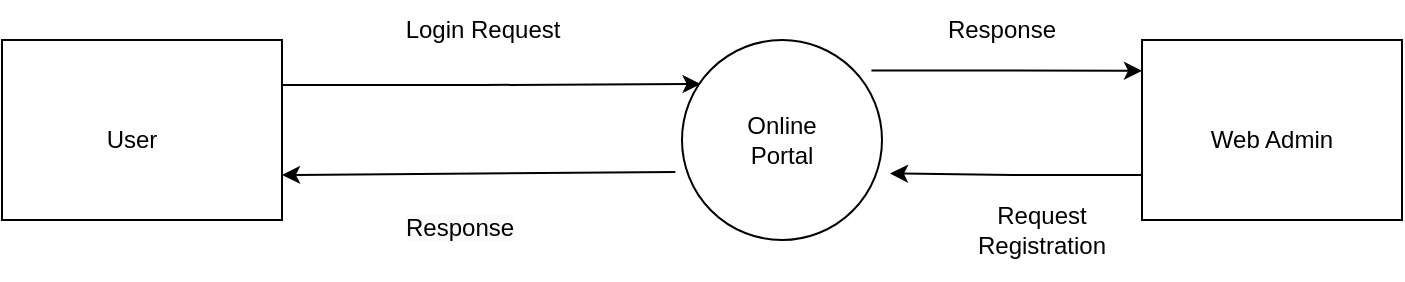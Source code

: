 <mxfile version="22.0.4" type="device" pages="8">
  <diagram name="Page-1" id="qBt4v6oLu9hTF32qharX">
    <mxGraphModel dx="1354" dy="1675" grid="1" gridSize="10" guides="1" tooltips="1" connect="1" arrows="1" fold="1" page="1" pageScale="1" pageWidth="850" pageHeight="1100" math="0" shadow="0">
      <root>
        <mxCell id="0" />
        <mxCell id="1" parent="0" />
        <mxCell id="yB9Z1E2pABQyuk_l1R_r-1" style="edgeStyle=orthogonalEdgeStyle;rounded=0;orthogonalLoop=1;jettySize=auto;html=1;exitX=1;exitY=0.25;exitDx=0;exitDy=0;entryX=0.093;entryY=0.22;entryDx=0;entryDy=0;entryPerimeter=0;" parent="1" source="yB9Z1E2pABQyuk_l1R_r-2" target="yB9Z1E2pABQyuk_l1R_r-4" edge="1">
          <mxGeometry relative="1" as="geometry" />
        </mxCell>
        <mxCell id="yB9Z1E2pABQyuk_l1R_r-2" value="" style="rounded=0;whiteSpace=wrap;html=1;" parent="1" vertex="1">
          <mxGeometry x="60" y="-520" width="140" height="90" as="geometry" />
        </mxCell>
        <mxCell id="yB9Z1E2pABQyuk_l1R_r-3" style="edgeStyle=orthogonalEdgeStyle;rounded=0;orthogonalLoop=1;jettySize=auto;html=1;exitX=0.947;exitY=0.153;exitDx=0;exitDy=0;exitPerimeter=0;" parent="1" source="yB9Z1E2pABQyuk_l1R_r-4" edge="1">
          <mxGeometry relative="1" as="geometry">
            <mxPoint x="630" y="-504.6" as="targetPoint" />
            <mxPoint x="490" y="-505" as="sourcePoint" />
          </mxGeometry>
        </mxCell>
        <mxCell id="yB9Z1E2pABQyuk_l1R_r-4" value="" style="ellipse;whiteSpace=wrap;html=1;aspect=fixed;" parent="1" vertex="1">
          <mxGeometry x="400" y="-520" width="100" height="100" as="geometry" />
        </mxCell>
        <mxCell id="yB9Z1E2pABQyuk_l1R_r-5" style="edgeStyle=orthogonalEdgeStyle;rounded=0;orthogonalLoop=1;jettySize=auto;html=1;exitX=0;exitY=0.75;exitDx=0;exitDy=0;entryX=1.04;entryY=0.667;entryDx=0;entryDy=0;entryPerimeter=0;" parent="1" source="yB9Z1E2pABQyuk_l1R_r-6" target="yB9Z1E2pABQyuk_l1R_r-4" edge="1">
          <mxGeometry relative="1" as="geometry" />
        </mxCell>
        <mxCell id="yB9Z1E2pABQyuk_l1R_r-6" value="" style="rounded=0;whiteSpace=wrap;html=1;" parent="1" vertex="1">
          <mxGeometry x="630" y="-520" width="130" height="90" as="geometry" />
        </mxCell>
        <mxCell id="yB9Z1E2pABQyuk_l1R_r-7" value="User" style="text;strokeColor=none;align=center;fillColor=none;html=1;verticalAlign=middle;whiteSpace=wrap;rounded=0;" parent="1" vertex="1">
          <mxGeometry x="95" y="-485" width="60" height="30" as="geometry" />
        </mxCell>
        <mxCell id="yB9Z1E2pABQyuk_l1R_r-8" value="Online Portal" style="text;strokeColor=none;align=center;fillColor=none;html=1;verticalAlign=middle;whiteSpace=wrap;rounded=0;" parent="1" vertex="1">
          <mxGeometry x="420" y="-485" width="60" height="30" as="geometry" />
        </mxCell>
        <mxCell id="yB9Z1E2pABQyuk_l1R_r-9" value="Web Admin" style="text;strokeColor=none;align=center;fillColor=none;html=1;verticalAlign=middle;whiteSpace=wrap;rounded=0;" parent="1" vertex="1">
          <mxGeometry x="635" y="-485" width="120" height="30" as="geometry" />
        </mxCell>
        <mxCell id="yB9Z1E2pABQyuk_l1R_r-10" value="Response" style="text;strokeColor=none;align=center;fillColor=none;html=1;verticalAlign=middle;whiteSpace=wrap;rounded=0;" parent="1" vertex="1">
          <mxGeometry x="530" y="-540" width="60" height="30" as="geometry" />
        </mxCell>
        <mxCell id="yB9Z1E2pABQyuk_l1R_r-11" value="Login Request" style="text;html=1;align=center;verticalAlign=middle;resizable=0;points=[];autosize=1;strokeColor=none;fillColor=none;" parent="1" vertex="1">
          <mxGeometry x="250" y="-540" width="100" height="30" as="geometry" />
        </mxCell>
        <mxCell id="yB9Z1E2pABQyuk_l1R_r-12" value="" style="endArrow=classic;html=1;rounded=0;entryX=1;entryY=0.75;entryDx=0;entryDy=0;exitX=-0.033;exitY=0.66;exitDx=0;exitDy=0;exitPerimeter=0;" parent="1" source="yB9Z1E2pABQyuk_l1R_r-4" target="yB9Z1E2pABQyuk_l1R_r-2" edge="1">
          <mxGeometry width="50" height="50" relative="1" as="geometry">
            <mxPoint x="380" y="-390" as="sourcePoint" />
            <mxPoint x="430" y="-440" as="targetPoint" />
          </mxGeometry>
        </mxCell>
        <mxCell id="yB9Z1E2pABQyuk_l1R_r-13" value="&lt;span style=&quot;color: rgb(0, 0, 0); font-family: Helvetica; font-size: 12px; font-style: normal; font-variant-ligatures: normal; font-variant-caps: normal; font-weight: 400; letter-spacing: normal; orphans: 2; text-align: center; text-indent: 0px; text-transform: none; widows: 2; word-spacing: 0px; -webkit-text-stroke-width: 0px; background-color: rgb(251, 251, 251); text-decoration-thickness: initial; text-decoration-style: initial; text-decoration-color: initial; float: none; display: inline !important;&quot;&gt;Response&lt;/span&gt;" style="text;whiteSpace=wrap;html=1;" parent="1" vertex="1">
          <mxGeometry x="260" y="-440" width="90" height="40" as="geometry" />
        </mxCell>
        <mxCell id="yB9Z1E2pABQyuk_l1R_r-14" value="Request Registration" style="text;strokeColor=none;align=center;fillColor=none;html=1;verticalAlign=middle;whiteSpace=wrap;rounded=0;" parent="1" vertex="1">
          <mxGeometry x="550" y="-440" width="60" height="30" as="geometry" />
        </mxCell>
      </root>
    </mxGraphModel>
  </diagram>
  <diagram id="VTS2f89hjnPNlUeqUzSr" name="Page-2">
    <mxGraphModel dx="1354" dy="575" grid="1" gridSize="10" guides="1" tooltips="1" connect="1" arrows="1" fold="1" page="1" pageScale="1" pageWidth="850" pageHeight="1100" math="0" shadow="0">
      <root>
        <mxCell id="0" />
        <mxCell id="1" parent="0" />
        <mxCell id="dPXZG3Cje_Mo66_6KbII-1" value="Actor" style="shape=umlActor;verticalLabelPosition=bottom;verticalAlign=top;html=1;" parent="1" vertex="1">
          <mxGeometry x="110" y="160" width="30" height="70" as="geometry" />
        </mxCell>
        <mxCell id="dPXZG3Cje_Mo66_6KbII-2" value="Actor" style="shape=umlActor;verticalLabelPosition=bottom;verticalAlign=top;html=1;" parent="1" vertex="1">
          <mxGeometry x="660" y="340" width="30" height="60" as="geometry" />
        </mxCell>
        <mxCell id="dPXZG3Cje_Mo66_6KbII-3" value="Actor" style="shape=umlActor;verticalLabelPosition=bottom;verticalAlign=top;html=1;" parent="1" vertex="1">
          <mxGeometry x="120" y="470" width="30" height="60" as="geometry" />
        </mxCell>
        <mxCell id="dPXZG3Cje_Mo66_6KbII-4" value="Login" style="ellipse;whiteSpace=wrap;html=1;" parent="1" vertex="1">
          <mxGeometry x="330" y="70" width="110" height="50" as="geometry" />
        </mxCell>
        <mxCell id="dPXZG3Cje_Mo66_6KbII-5" value="Search Product" style="ellipse;whiteSpace=wrap;html=1;" parent="1" vertex="1">
          <mxGeometry x="340" y="130" width="110" height="50" as="geometry" />
        </mxCell>
        <mxCell id="dPXZG3Cje_Mo66_6KbII-6" value="Payment" style="ellipse;whiteSpace=wrap;html=1;" parent="1" vertex="1">
          <mxGeometry x="340" y="250" width="110" height="50" as="geometry" />
        </mxCell>
        <mxCell id="dPXZG3Cje_Mo66_6KbII-7" value="Cancel Order" style="ellipse;whiteSpace=wrap;html=1;" parent="1" vertex="1">
          <mxGeometry x="340" y="310" width="110" height="50" as="geometry" />
        </mxCell>
        <mxCell id="dPXZG3Cje_Mo66_6KbII-8" value="Place Order" style="ellipse;whiteSpace=wrap;html=1;" parent="1" vertex="1">
          <mxGeometry x="340" y="190" width="110" height="50" as="geometry" />
        </mxCell>
        <mxCell id="dPXZG3Cje_Mo66_6KbII-9" value="Add Product" style="ellipse;whiteSpace=wrap;html=1;" parent="1" vertex="1">
          <mxGeometry x="330" y="490" width="110" height="50" as="geometry" />
        </mxCell>
        <mxCell id="dPXZG3Cje_Mo66_6KbII-10" value="Manage System" style="ellipse;whiteSpace=wrap;html=1;" parent="1" vertex="1">
          <mxGeometry x="330" y="620" width="110" height="50" as="geometry" />
        </mxCell>
        <mxCell id="dPXZG3Cje_Mo66_6KbII-11" value="Registration" style="ellipse;whiteSpace=wrap;html=1;" parent="1" vertex="1">
          <mxGeometry x="330" y="10" width="110" height="50" as="geometry" />
        </mxCell>
        <mxCell id="dPXZG3Cje_Mo66_6KbII-12" value="Manage Order" style="ellipse;whiteSpace=wrap;html=1;" parent="1" vertex="1">
          <mxGeometry x="340" y="370" width="110" height="50" as="geometry" />
        </mxCell>
        <mxCell id="dPXZG3Cje_Mo66_6KbII-13" value="Add Category" style="ellipse;whiteSpace=wrap;html=1;" parent="1" vertex="1">
          <mxGeometry x="340" y="430" width="110" height="50" as="geometry" />
        </mxCell>
        <mxCell id="dPXZG3Cje_Mo66_6KbII-14" value="S_Playment" style="ellipse;whiteSpace=wrap;html=1;" parent="1" vertex="1">
          <mxGeometry x="330" y="560" width="110" height="50" as="geometry" />
        </mxCell>
        <mxCell id="dPXZG3Cje_Mo66_6KbII-15" value="" style="endArrow=none;html=1;rounded=0;entryX=0;entryY=0.5;entryDx=0;entryDy=0;" parent="1" target="dPXZG3Cje_Mo66_6KbII-11" edge="1">
          <mxGeometry width="50" height="50" relative="1" as="geometry">
            <mxPoint x="140" y="200" as="sourcePoint" />
            <mxPoint x="190" y="150" as="targetPoint" />
          </mxGeometry>
        </mxCell>
        <mxCell id="dPXZG3Cje_Mo66_6KbII-16" value="" style="endArrow=none;html=1;rounded=0;entryX=-0.009;entryY=0.64;entryDx=0;entryDy=0;entryPerimeter=0;" parent="1" target="dPXZG3Cje_Mo66_6KbII-4" edge="1">
          <mxGeometry width="50" height="50" relative="1" as="geometry">
            <mxPoint x="140" y="200" as="sourcePoint" />
            <mxPoint x="190" y="170" as="targetPoint" />
          </mxGeometry>
        </mxCell>
        <mxCell id="dPXZG3Cje_Mo66_6KbII-17" value="" style="endArrow=none;html=1;rounded=0;" parent="1" edge="1">
          <mxGeometry width="50" height="50" relative="1" as="geometry">
            <mxPoint x="140" y="200" as="sourcePoint" />
            <mxPoint x="340" y="160" as="targetPoint" />
          </mxGeometry>
        </mxCell>
        <mxCell id="dPXZG3Cje_Mo66_6KbII-18" value="" style="endArrow=none;html=1;rounded=0;" parent="1" edge="1">
          <mxGeometry width="50" height="50" relative="1" as="geometry">
            <mxPoint x="140" y="200" as="sourcePoint" />
            <mxPoint x="340" y="220" as="targetPoint" />
          </mxGeometry>
        </mxCell>
        <mxCell id="dPXZG3Cje_Mo66_6KbII-19" value="" style="endArrow=none;html=1;rounded=0;" parent="1" edge="1">
          <mxGeometry width="50" height="50" relative="1" as="geometry">
            <mxPoint x="140" y="200" as="sourcePoint" />
            <mxPoint x="340" y="270" as="targetPoint" />
          </mxGeometry>
        </mxCell>
        <mxCell id="dPXZG3Cje_Mo66_6KbII-20" value="" style="endArrow=none;html=1;rounded=0;" parent="1" edge="1">
          <mxGeometry width="50" height="50" relative="1" as="geometry">
            <mxPoint x="140" y="200" as="sourcePoint" />
            <mxPoint x="340" y="330" as="targetPoint" />
          </mxGeometry>
        </mxCell>
        <mxCell id="dPXZG3Cje_Mo66_6KbII-21" value="" style="endArrow=none;html=1;rounded=0;" parent="1" edge="1">
          <mxGeometry width="50" height="50" relative="1" as="geometry">
            <mxPoint x="160" y="500" as="sourcePoint" />
            <mxPoint x="340" y="460" as="targetPoint" />
          </mxGeometry>
        </mxCell>
        <mxCell id="dPXZG3Cje_Mo66_6KbII-22" value="" style="endArrow=none;html=1;rounded=0;" parent="1" edge="1">
          <mxGeometry width="50" height="50" relative="1" as="geometry">
            <mxPoint x="170" y="500" as="sourcePoint" />
            <mxPoint x="330" y="520" as="targetPoint" />
          </mxGeometry>
        </mxCell>
        <mxCell id="dPXZG3Cje_Mo66_6KbII-23" value="" style="endArrow=none;html=1;rounded=0;" parent="1" edge="1">
          <mxGeometry width="50" height="50" relative="1" as="geometry">
            <mxPoint x="160" y="500" as="sourcePoint" />
            <mxPoint x="330" y="580" as="targetPoint" />
          </mxGeometry>
        </mxCell>
        <mxCell id="dPXZG3Cje_Mo66_6KbII-24" value="" style="endArrow=none;html=1;rounded=0;" parent="1" edge="1">
          <mxGeometry width="50" height="50" relative="1" as="geometry">
            <mxPoint x="450" y="460" as="sourcePoint" />
            <mxPoint x="640" y="370" as="targetPoint" />
          </mxGeometry>
        </mxCell>
        <mxCell id="dPXZG3Cje_Mo66_6KbII-25" value="" style="endArrow=none;html=1;rounded=0;" parent="1" edge="1">
          <mxGeometry width="50" height="50" relative="1" as="geometry">
            <mxPoint x="440" y="520" as="sourcePoint" />
            <mxPoint x="640" y="370" as="targetPoint" />
          </mxGeometry>
        </mxCell>
        <mxCell id="dPXZG3Cje_Mo66_6KbII-26" value="" style="endArrow=none;html=1;rounded=0;" parent="1" edge="1">
          <mxGeometry width="50" height="50" relative="1" as="geometry">
            <mxPoint x="440" y="590" as="sourcePoint" />
            <mxPoint x="640" y="370" as="targetPoint" />
          </mxGeometry>
        </mxCell>
        <mxCell id="dPXZG3Cje_Mo66_6KbII-27" value="" style="endArrow=none;html=1;rounded=0;" parent="1" edge="1">
          <mxGeometry width="50" height="50" relative="1" as="geometry">
            <mxPoint x="450" y="390" as="sourcePoint" />
            <mxPoint x="640" y="370" as="targetPoint" />
          </mxGeometry>
        </mxCell>
        <mxCell id="dPXZG3Cje_Mo66_6KbII-28" value="" style="endArrow=none;html=1;rounded=0;" parent="1" edge="1">
          <mxGeometry width="50" height="50" relative="1" as="geometry">
            <mxPoint x="440" y="90" as="sourcePoint" />
            <mxPoint x="640" y="370" as="targetPoint" />
          </mxGeometry>
        </mxCell>
        <mxCell id="dPXZG3Cje_Mo66_6KbII-29" value="" style="endArrow=none;html=1;rounded=0;" parent="1" edge="1">
          <mxGeometry width="50" height="50" relative="1" as="geometry">
            <mxPoint x="450" y="220" as="sourcePoint" />
            <mxPoint x="640" y="370" as="targetPoint" />
          </mxGeometry>
        </mxCell>
        <mxCell id="dPXZG3Cje_Mo66_6KbII-30" value="" style="endArrow=none;html=1;rounded=0;" parent="1" edge="1">
          <mxGeometry width="50" height="50" relative="1" as="geometry">
            <mxPoint x="450" y="340" as="sourcePoint" />
            <mxPoint x="640" y="370" as="targetPoint" />
          </mxGeometry>
        </mxCell>
        <mxCell id="dPXZG3Cje_Mo66_6KbII-31" value="" style="endArrow=none;html=1;rounded=0;" parent="1" edge="1">
          <mxGeometry width="50" height="50" relative="1" as="geometry">
            <mxPoint x="450" y="280" as="sourcePoint" />
            <mxPoint x="640" y="370" as="targetPoint" />
          </mxGeometry>
        </mxCell>
        <mxCell id="dPXZG3Cje_Mo66_6KbII-32" value="" style="endArrow=none;html=1;rounded=0;" parent="1" edge="1">
          <mxGeometry width="50" height="50" relative="1" as="geometry">
            <mxPoint x="440" y="640" as="sourcePoint" />
            <mxPoint x="640" y="370" as="targetPoint" />
          </mxGeometry>
        </mxCell>
        <mxCell id="dPXZG3Cje_Mo66_6KbII-33" value="Update Details" style="ellipse;whiteSpace=wrap;html=1;" parent="1" vertex="1">
          <mxGeometry x="330" y="680" width="110" height="50" as="geometry" />
        </mxCell>
        <mxCell id="dPXZG3Cje_Mo66_6KbII-34" value="" style="endArrow=none;html=1;rounded=0;" parent="1" edge="1">
          <mxGeometry width="50" height="50" relative="1" as="geometry">
            <mxPoint x="440" y="700" as="sourcePoint" />
            <mxPoint x="630" y="380" as="targetPoint" />
          </mxGeometry>
        </mxCell>
      </root>
    </mxGraphModel>
  </diagram>
  <diagram id="vzh9qp2UAoQd6_V4naiD" name="Page-3">
    <mxGraphModel dx="1354" dy="1675" grid="1" gridSize="10" guides="1" tooltips="1" connect="1" arrows="1" fold="1" page="1" pageScale="1" pageWidth="850" pageHeight="1100" math="0" shadow="0">
      <root>
        <mxCell id="0" />
        <mxCell id="1" parent="0" />
        <mxCell id="rv1UKYciT5G9LmRX_lN2-1" value="" style="rounded=0;whiteSpace=wrap;html=1;" parent="1" vertex="1">
          <mxGeometry x="350" y="-670" width="110" height="60" as="geometry" />
        </mxCell>
        <mxCell id="rv1UKYciT5G9LmRX_lN2-2" value="" style="endArrow=classic;html=1;rounded=0;" parent="1" edge="1">
          <mxGeometry width="50" height="50" relative="1" as="geometry">
            <mxPoint x="400" y="-610" as="sourcePoint" />
            <mxPoint x="400" y="-540" as="targetPoint" />
          </mxGeometry>
        </mxCell>
        <mxCell id="rv1UKYciT5G9LmRX_lN2-3" value="" style="endArrow=none;html=1;rounded=0;" parent="1" edge="1">
          <mxGeometry width="50" height="50" relative="1" as="geometry">
            <mxPoint x="320" y="-540" as="sourcePoint" />
            <mxPoint x="480" y="-540" as="targetPoint" />
          </mxGeometry>
        </mxCell>
        <mxCell id="rv1UKYciT5G9LmRX_lN2-4" value="" style="rounded=0;whiteSpace=wrap;html=1;" parent="1" vertex="1">
          <mxGeometry x="220" y="-560" width="100" height="50" as="geometry" />
        </mxCell>
        <mxCell id="rv1UKYciT5G9LmRX_lN2-5" value="" style="rounded=0;whiteSpace=wrap;html=1;" parent="1" vertex="1">
          <mxGeometry x="460" y="-560" width="100" height="50" as="geometry" />
        </mxCell>
        <mxCell id="rv1UKYciT5G9LmRX_lN2-6" value="User" style="text;html=1;strokeColor=none;fillColor=none;align=center;verticalAlign=middle;whiteSpace=wrap;rounded=0;" parent="1" vertex="1">
          <mxGeometry x="380" y="-660" width="60" height="30" as="geometry" />
        </mxCell>
        <mxCell id="rv1UKYciT5G9LmRX_lN2-7" value="Sign" style="text;html=1;strokeColor=none;fillColor=none;align=center;verticalAlign=middle;whiteSpace=wrap;rounded=0;" parent="1" vertex="1">
          <mxGeometry x="240" y="-550" width="60" height="30" as="geometry" />
        </mxCell>
        <mxCell id="rv1UKYciT5G9LmRX_lN2-8" value="Login" style="text;html=1;strokeColor=none;fillColor=none;align=center;verticalAlign=middle;whiteSpace=wrap;rounded=0;" parent="1" vertex="1">
          <mxGeometry x="480" y="-550" width="60" height="30" as="geometry" />
        </mxCell>
        <mxCell id="rv1UKYciT5G9LmRX_lN2-9" value="" style="endArrow=classic;html=1;rounded=0;" parent="1" edge="1">
          <mxGeometry width="50" height="50" relative="1" as="geometry">
            <mxPoint x="320" y="-510" as="sourcePoint" />
            <mxPoint x="400" y="-480" as="targetPoint" />
          </mxGeometry>
        </mxCell>
        <mxCell id="rv1UKYciT5G9LmRX_lN2-10" value="" style="endArrow=classic;html=1;rounded=0;" parent="1" edge="1">
          <mxGeometry width="50" height="50" relative="1" as="geometry">
            <mxPoint x="460" y="-510" as="sourcePoint" />
            <mxPoint x="400" y="-480" as="targetPoint" />
          </mxGeometry>
        </mxCell>
        <mxCell id="rv1UKYciT5G9LmRX_lN2-11" value="" style="rounded=0;whiteSpace=wrap;html=1;" parent="1" vertex="1">
          <mxGeometry x="350" y="-480" width="110" height="60" as="geometry" />
        </mxCell>
        <mxCell id="rv1UKYciT5G9LmRX_lN2-12" value="Logged in" style="text;html=1;strokeColor=none;fillColor=none;align=center;verticalAlign=middle;whiteSpace=wrap;rounded=0;" parent="1" vertex="1">
          <mxGeometry x="370" y="-465" width="60" height="30" as="geometry" />
        </mxCell>
        <mxCell id="rv1UKYciT5G9LmRX_lN2-13" value="" style="endArrow=classic;html=1;rounded=0;" parent="1" edge="1">
          <mxGeometry width="50" height="50" relative="1" as="geometry">
            <mxPoint x="220" y="-560" as="sourcePoint" />
            <mxPoint x="170" y="-600" as="targetPoint" />
          </mxGeometry>
        </mxCell>
        <mxCell id="rv1UKYciT5G9LmRX_lN2-14" value="" style="endArrow=classic;html=1;rounded=0;" parent="1" edge="1">
          <mxGeometry width="50" height="50" relative="1" as="geometry">
            <mxPoint x="220" y="-530" as="sourcePoint" />
            <mxPoint x="150" y="-530" as="targetPoint" />
          </mxGeometry>
        </mxCell>
        <mxCell id="rv1UKYciT5G9LmRX_lN2-15" value="" style="endArrow=classic;html=1;rounded=0;" parent="1" edge="1">
          <mxGeometry width="50" height="50" relative="1" as="geometry">
            <mxPoint x="220" y="-510" as="sourcePoint" />
            <mxPoint x="180" y="-470" as="targetPoint" />
          </mxGeometry>
        </mxCell>
        <mxCell id="rv1UKYciT5G9LmRX_lN2-16" value="" style="ellipse;whiteSpace=wrap;html=1;" parent="1" vertex="1">
          <mxGeometry x="90" y="-630" width="80" height="60" as="geometry" />
        </mxCell>
        <mxCell id="rv1UKYciT5G9LmRX_lN2-17" value="Enter Name" style="text;html=1;strokeColor=none;fillColor=none;align=center;verticalAlign=middle;whiteSpace=wrap;rounded=0;rotation=0;" parent="1" vertex="1">
          <mxGeometry x="100" y="-620" width="60" height="30" as="geometry" />
        </mxCell>
        <mxCell id="rv1UKYciT5G9LmRX_lN2-18" value="" style="ellipse;whiteSpace=wrap;html=1;" parent="1" vertex="1">
          <mxGeometry x="70" y="-560" width="80" height="60" as="geometry" />
        </mxCell>
        <mxCell id="rv1UKYciT5G9LmRX_lN2-19" value="" style="ellipse;whiteSpace=wrap;html=1;" parent="1" vertex="1">
          <mxGeometry x="100" y="-495" width="80" height="60" as="geometry" />
        </mxCell>
        <mxCell id="rv1UKYciT5G9LmRX_lN2-20" value="Contact Details" style="text;html=1;strokeColor=none;fillColor=none;align=center;verticalAlign=middle;whiteSpace=wrap;rounded=0;" parent="1" vertex="1">
          <mxGeometry x="80" y="-540" width="60" height="30" as="geometry" />
        </mxCell>
        <mxCell id="rv1UKYciT5G9LmRX_lN2-21" value="Address&amp;nbsp;" style="text;html=1;strokeColor=none;fillColor=none;align=center;verticalAlign=middle;whiteSpace=wrap;rounded=0;" parent="1" vertex="1">
          <mxGeometry x="110" y="-480" width="60" height="30" as="geometry" />
        </mxCell>
        <mxCell id="rv1UKYciT5G9LmRX_lN2-22" value="" style="endArrow=classic;html=1;rounded=0;" parent="1" edge="1">
          <mxGeometry width="50" height="50" relative="1" as="geometry">
            <mxPoint x="560" y="-560" as="sourcePoint" />
            <mxPoint x="620" y="-590" as="targetPoint" />
          </mxGeometry>
        </mxCell>
        <mxCell id="rv1UKYciT5G9LmRX_lN2-23" value="" style="endArrow=classic;html=1;rounded=0;" parent="1" edge="1">
          <mxGeometry width="50" height="50" relative="1" as="geometry">
            <mxPoint x="560" y="-530" as="sourcePoint" />
            <mxPoint x="630" y="-540" as="targetPoint" />
          </mxGeometry>
        </mxCell>
        <mxCell id="rv1UKYciT5G9LmRX_lN2-24" value="" style="endArrow=classic;html=1;rounded=0;" parent="1" edge="1">
          <mxGeometry width="50" height="50" relative="1" as="geometry">
            <mxPoint x="560" y="-510" as="sourcePoint" />
            <mxPoint x="630" y="-500" as="targetPoint" />
          </mxGeometry>
        </mxCell>
        <mxCell id="rv1UKYciT5G9LmRX_lN2-25" value="ID" style="ellipse;whiteSpace=wrap;html=1;" parent="1" vertex="1">
          <mxGeometry x="620" y="-635" width="90" height="60" as="geometry" />
        </mxCell>
        <mxCell id="rv1UKYciT5G9LmRX_lN2-26" value="Password" style="ellipse;whiteSpace=wrap;html=1;" parent="1" vertex="1">
          <mxGeometry x="630" y="-565" width="90" height="60" as="geometry" />
        </mxCell>
        <mxCell id="rv1UKYciT5G9LmRX_lN2-27" value="Update Details" style="ellipse;whiteSpace=wrap;html=1;" parent="1" vertex="1">
          <mxGeometry x="630" y="-500" width="90" height="60" as="geometry" />
        </mxCell>
        <mxCell id="rv1UKYciT5G9LmRX_lN2-28" value="" style="endArrow=classic;html=1;rounded=0;exitX=0.424;exitY=1.022;exitDx=0;exitDy=0;exitPerimeter=0;" parent="1" edge="1">
          <mxGeometry width="50" height="50" relative="1" as="geometry">
            <mxPoint x="399.5" y="-418.68" as="sourcePoint" />
            <mxPoint x="399.86" y="-360" as="targetPoint" />
          </mxGeometry>
        </mxCell>
        <mxCell id="rv1UKYciT5G9LmRX_lN2-29" value="Search/View" style="rounded=0;whiteSpace=wrap;html=1;" parent="1" vertex="1">
          <mxGeometry x="350" y="-360" width="100" height="50" as="geometry" />
        </mxCell>
        <mxCell id="rv1UKYciT5G9LmRX_lN2-30" value="" style="endArrow=classic;html=1;rounded=0;" parent="1" edge="1">
          <mxGeometry width="50" height="50" relative="1" as="geometry">
            <mxPoint x="399.5" y="-310" as="sourcePoint" />
            <mxPoint x="400" y="-260" as="targetPoint" />
          </mxGeometry>
        </mxCell>
        <mxCell id="rv1UKYciT5G9LmRX_lN2-31" value="Add to card" style="rounded=0;whiteSpace=wrap;html=1;" parent="1" vertex="1">
          <mxGeometry x="350" y="-260" width="100" height="50" as="geometry" />
        </mxCell>
        <mxCell id="rv1UKYciT5G9LmRX_lN2-32" value="" style="endArrow=classic;html=1;rounded=0;" parent="1" edge="1">
          <mxGeometry width="50" height="50" relative="1" as="geometry">
            <mxPoint x="399.5" y="-210" as="sourcePoint" />
            <mxPoint x="400" y="-160" as="targetPoint" />
            <Array as="points">
              <mxPoint x="399.5" y="-180" />
            </Array>
          </mxGeometry>
        </mxCell>
        <mxCell id="rv1UKYciT5G9LmRX_lN2-33" value="Product Added" style="rounded=0;whiteSpace=wrap;html=1;" parent="1" vertex="1">
          <mxGeometry x="342.5" y="-160" width="115" height="50" as="geometry" />
        </mxCell>
        <mxCell id="rv1UKYciT5G9LmRX_lN2-34" value="" style="endArrow=classic;html=1;rounded=0;" parent="1" edge="1">
          <mxGeometry width="50" height="50" relative="1" as="geometry">
            <mxPoint x="399.5" y="-110" as="sourcePoint" />
            <mxPoint x="400" y="-70" as="targetPoint" />
          </mxGeometry>
        </mxCell>
        <mxCell id="rv1UKYciT5G9LmRX_lN2-35" value="Buy Item" style="rounded=0;whiteSpace=wrap;html=1;" parent="1" vertex="1">
          <mxGeometry x="350" y="-70" width="110" height="50" as="geometry" />
        </mxCell>
        <mxCell id="rv1UKYciT5G9LmRX_lN2-36" value="" style="endArrow=classic;html=1;rounded=0;exitX=0;exitY=0.5;exitDx=0;exitDy=0;entryX=0;entryY=0.5;entryDx=0;entryDy=0;" parent="1" source="rv1UKYciT5G9LmRX_lN2-35" target="rv1UKYciT5G9LmRX_lN2-29" edge="1">
          <mxGeometry width="50" height="50" relative="1" as="geometry">
            <mxPoint x="510" y="-120" as="sourcePoint" />
            <mxPoint x="240" y="-330" as="targetPoint" />
            <Array as="points">
              <mxPoint x="240" y="-40" />
              <mxPoint x="240" y="-335" />
            </Array>
          </mxGeometry>
        </mxCell>
        <mxCell id="rv1UKYciT5G9LmRX_lN2-37" value="Back&lt;br&gt;" style="edgeLabel;html=1;align=center;verticalAlign=middle;resizable=0;points=[];" parent="rv1UKYciT5G9LmRX_lN2-36" vertex="1" connectable="0">
          <mxGeometry x="-0.064" y="3" relative="1" as="geometry">
            <mxPoint as="offset" />
          </mxGeometry>
        </mxCell>
        <mxCell id="rv1UKYciT5G9LmRX_lN2-38" value="" style="endArrow=classic;html=1;rounded=0;" parent="1" edge="1">
          <mxGeometry width="50" height="50" relative="1" as="geometry">
            <mxPoint x="460" y="-40" as="sourcePoint" />
            <mxPoint x="530" y="-40" as="targetPoint" />
          </mxGeometry>
        </mxCell>
        <mxCell id="rv1UKYciT5G9LmRX_lN2-39" value="Enter address Or Customer Details" style="rounded=0;whiteSpace=wrap;html=1;" parent="1" vertex="1">
          <mxGeometry x="530" y="-70" width="90" height="50" as="geometry" />
        </mxCell>
        <mxCell id="rv1UKYciT5G9LmRX_lN2-40" value="" style="endArrow=classic;html=1;rounded=0;" parent="1" edge="1">
          <mxGeometry width="50" height="50" relative="1" as="geometry">
            <mxPoint x="570" y="-70" as="sourcePoint" />
            <mxPoint x="570" y="-110" as="targetPoint" />
          </mxGeometry>
        </mxCell>
        <mxCell id="rv1UKYciT5G9LmRX_lN2-41" value="Payment" style="rounded=0;whiteSpace=wrap;html=1;" parent="1" vertex="1">
          <mxGeometry x="525" y="-160" width="100" height="55" as="geometry" />
        </mxCell>
        <mxCell id="rv1UKYciT5G9LmRX_lN2-42" value="" style="endArrow=classic;html=1;rounded=0;" parent="1" edge="1">
          <mxGeometry width="50" height="50" relative="1" as="geometry">
            <mxPoint x="570" y="-160" as="sourcePoint" />
            <mxPoint x="570" y="-210" as="targetPoint" />
          </mxGeometry>
        </mxCell>
        <mxCell id="rv1UKYciT5G9LmRX_lN2-43" value="Order Place" style="rounded=0;whiteSpace=wrap;html=1;" parent="1" vertex="1">
          <mxGeometry x="520" y="-260" width="100" height="50" as="geometry" />
        </mxCell>
        <mxCell id="rv1UKYciT5G9LmRX_lN2-44" value="" style="endArrow=classic;html=1;rounded=0;entryX=0;entryY=0.6;entryDx=0;entryDy=0;entryPerimeter=0;" parent="1" target="rv1UKYciT5G9LmRX_lN2-45" edge="1">
          <mxGeometry width="50" height="50" relative="1" as="geometry">
            <mxPoint x="580" y="-330" as="sourcePoint" />
            <mxPoint x="570" y="-340" as="targetPoint" />
            <Array as="points" />
          </mxGeometry>
        </mxCell>
        <mxCell id="rv1UKYciT5G9LmRX_lN2-45" value="Order Place Conform" style="rounded=0;whiteSpace=wrap;html=1;" parent="1" vertex="1">
          <mxGeometry x="630" y="-360" width="100" height="50" as="geometry" />
        </mxCell>
        <mxCell id="rv1UKYciT5G9LmRX_lN2-46" value="" style="edgeStyle=orthogonalEdgeStyle;rounded=0;orthogonalLoop=1;jettySize=auto;html=1;entryX=1;entryY=0;entryDx=0;entryDy=0;" parent="1" source="rv1UKYciT5G9LmRX_lN2-47" target="rv1UKYciT5G9LmRX_lN2-29" edge="1">
          <mxGeometry relative="1" as="geometry">
            <Array as="points">
              <mxPoint x="490" y="-424" />
              <mxPoint x="490" y="-360" />
            </Array>
          </mxGeometry>
        </mxCell>
        <mxCell id="rv1UKYciT5G9LmRX_lN2-47" value="Cancel Order" style="rounded=0;whiteSpace=wrap;html=1;" parent="1" vertex="1">
          <mxGeometry x="515" y="-452" width="115" height="55" as="geometry" />
        </mxCell>
        <mxCell id="rv1UKYciT5G9LmRX_lN2-48" value="" style="endArrow=none;html=1;rounded=0;entryX=0.5;entryY=0;entryDx=0;entryDy=0;" parent="1" target="rv1UKYciT5G9LmRX_lN2-43" edge="1">
          <mxGeometry width="50" height="50" relative="1" as="geometry">
            <mxPoint x="570" y="-360" as="sourcePoint" />
            <mxPoint x="570" y="-270" as="targetPoint" />
            <Array as="points">
              <mxPoint x="570" y="-400" />
              <mxPoint x="570" y="-360" />
              <mxPoint x="570" y="-310" />
            </Array>
          </mxGeometry>
        </mxCell>
        <mxCell id="rv1UKYciT5G9LmRX_lN2-49" value="" style="rhombus;whiteSpace=wrap;html=1;" parent="1" vertex="1">
          <mxGeometry x="542.5" y="-350" width="55" height="50" as="geometry" />
        </mxCell>
        <mxCell id="rv1UKYciT5G9LmRX_lN2-50" value="Credit Card" style="ellipse;whiteSpace=wrap;html=1;" parent="1" vertex="1">
          <mxGeometry x="640" y="-230" width="100" height="50" as="geometry" />
        </mxCell>
        <mxCell id="rv1UKYciT5G9LmRX_lN2-51" value="UPI" style="ellipse;whiteSpace=wrap;html=1;" parent="1" vertex="1">
          <mxGeometry x="710" y="-190" width="100" height="50" as="geometry" />
        </mxCell>
        <mxCell id="rv1UKYciT5G9LmRX_lN2-52" value="Netbanking" style="ellipse;whiteSpace=wrap;html=1;" parent="1" vertex="1">
          <mxGeometry x="720" y="-140" width="100" height="50" as="geometry" />
        </mxCell>
        <mxCell id="rv1UKYciT5G9LmRX_lN2-53" value="Emi" style="ellipse;whiteSpace=wrap;html=1;" parent="1" vertex="1">
          <mxGeometry x="660" y="-90" width="100" height="50" as="geometry" />
        </mxCell>
        <mxCell id="rv1UKYciT5G9LmRX_lN2-54" value="" style="endArrow=classic;html=1;rounded=0;exitX=0.95;exitY=0;exitDx=0;exitDy=0;exitPerimeter=0;" parent="1" source="rv1UKYciT5G9LmRX_lN2-41" target="rv1UKYciT5G9LmRX_lN2-50" edge="1">
          <mxGeometry width="50" height="50" relative="1" as="geometry">
            <mxPoint x="620" y="-150" as="sourcePoint" />
            <mxPoint x="670" y="-200" as="targetPoint" />
          </mxGeometry>
        </mxCell>
        <mxCell id="rv1UKYciT5G9LmRX_lN2-55" value="" style="endArrow=classic;html=1;rounded=0;exitX=0.95;exitY=0;exitDx=0;exitDy=0;exitPerimeter=0;entryX=0;entryY=0.5;entryDx=0;entryDy=0;" parent="1" target="rv1UKYciT5G9LmRX_lN2-51" edge="1">
          <mxGeometry width="50" height="50" relative="1" as="geometry">
            <mxPoint x="630" y="-150" as="sourcePoint" />
            <mxPoint x="669" y="-175" as="targetPoint" />
          </mxGeometry>
        </mxCell>
        <mxCell id="rv1UKYciT5G9LmRX_lN2-56" value="" style="endArrow=classic;html=1;rounded=0;entryX=0;entryY=0.5;entryDx=0;entryDy=0;" parent="1" target="rv1UKYciT5G9LmRX_lN2-52" edge="1">
          <mxGeometry width="50" height="50" relative="1" as="geometry">
            <mxPoint x="630" y="-120" as="sourcePoint" />
            <mxPoint x="679" y="-165" as="targetPoint" />
          </mxGeometry>
        </mxCell>
        <mxCell id="rv1UKYciT5G9LmRX_lN2-57" value="" style="endArrow=classic;html=1;rounded=0;entryX=0;entryY=0;entryDx=0;entryDy=0;" parent="1" target="rv1UKYciT5G9LmRX_lN2-53" edge="1">
          <mxGeometry width="50" height="50" relative="1" as="geometry">
            <mxPoint x="630" y="-110" as="sourcePoint" />
            <mxPoint x="689" y="-155" as="targetPoint" />
          </mxGeometry>
        </mxCell>
      </root>
    </mxGraphModel>
  </diagram>
  <diagram id="GXmy_4Y_WQSgpLQFYYZA" name="Page-4">
    <mxGraphModel dx="1354" dy="1675" grid="1" gridSize="10" guides="1" tooltips="1" connect="1" arrows="1" fold="1" page="1" pageScale="1" pageWidth="850" pageHeight="1100" math="0" shadow="0">
      <root>
        <mxCell id="0" />
        <mxCell id="1" parent="0" />
        <mxCell id="u0et4MlqCL1tA1Q98yab-1" value="Login" style="rounded=0;whiteSpace=wrap;html=1;" parent="1" vertex="1">
          <mxGeometry x="180" y="20" width="105" height="40" as="geometry" />
        </mxCell>
        <mxCell id="u0et4MlqCL1tA1Q98yab-2" value="Admin" style="rounded=0;whiteSpace=wrap;html=1;" parent="1" vertex="1">
          <mxGeometry x="205" y="150" width="105" height="40" as="geometry" />
        </mxCell>
        <mxCell id="u0et4MlqCL1tA1Q98yab-3" value="Category" style="rounded=0;whiteSpace=wrap;html=1;" parent="1" vertex="1">
          <mxGeometry x="560" y="20" width="105" height="40" as="geometry" />
        </mxCell>
        <mxCell id="u0et4MlqCL1tA1Q98yab-4" value="User" style="rounded=0;whiteSpace=wrap;html=1;" parent="1" vertex="1">
          <mxGeometry x="27.5" y="210" width="105" height="40" as="geometry" />
        </mxCell>
        <mxCell id="u0et4MlqCL1tA1Q98yab-5" value="Cart" style="rounded=0;whiteSpace=wrap;html=1;" parent="1" vertex="1">
          <mxGeometry x="357.5" y="740" width="105" height="40" as="geometry" />
        </mxCell>
        <mxCell id="u0et4MlqCL1tA1Q98yab-6" value="Product" style="rounded=0;whiteSpace=wrap;html=1;" parent="1" vertex="1">
          <mxGeometry x="560" y="160" width="105" height="40" as="geometry" />
        </mxCell>
        <mxCell id="u0et4MlqCL1tA1Q98yab-7" value="Customer" style="rounded=0;whiteSpace=wrap;html=1;" parent="1" vertex="1">
          <mxGeometry x="580" y="360" width="105" height="40" as="geometry" />
        </mxCell>
        <mxCell id="u0et4MlqCL1tA1Q98yab-8" value="Seller" style="rounded=0;whiteSpace=wrap;html=1;" parent="1" vertex="1">
          <mxGeometry x="300" y="285" width="105" height="40" as="geometry" />
        </mxCell>
        <mxCell id="u0et4MlqCL1tA1Q98yab-9" value="Has" style="shape=rhombus;perimeter=rhombusPerimeter;whiteSpace=wrap;html=1;align=center;" parent="1" vertex="1">
          <mxGeometry x="242.5" y="90" width="30" height="30" as="geometry" />
        </mxCell>
        <mxCell id="u0et4MlqCL1tA1Q98yab-15" value="Order" style="rounded=0;whiteSpace=wrap;html=1;" parent="1" vertex="1">
          <mxGeometry x="342.5" y="505" width="105" height="40" as="geometry" />
        </mxCell>
        <mxCell id="u0et4MlqCL1tA1Q98yab-16" value="Order Details" style="rounded=0;whiteSpace=wrap;html=1;" parent="1" vertex="1">
          <mxGeometry x="520" y="720" width="105" height="40" as="geometry" />
        </mxCell>
        <mxCell id="u0et4MlqCL1tA1Q98yab-18" value="Billing" style="rounded=0;whiteSpace=wrap;html=1;" parent="1" vertex="1">
          <mxGeometry x="625" y="630" width="105" height="40" as="geometry" />
        </mxCell>
        <mxCell id="u0et4MlqCL1tA1Q98yab-20" value="Has" style="shape=rhombus;perimeter=rhombusPerimeter;whiteSpace=wrap;html=1;align=center;" parent="1" vertex="1">
          <mxGeometry x="60" y="120" width="30" height="30" as="geometry" />
        </mxCell>
        <mxCell id="u0et4MlqCL1tA1Q98yab-21" value="" style="endArrow=none;html=1;rounded=0;exitX=0.5;exitY=0;exitDx=0;exitDy=0;" parent="1" source="u0et4MlqCL1tA1Q98yab-20" edge="1">
          <mxGeometry width="50" height="50" relative="1" as="geometry">
            <mxPoint x="127.5" y="110" as="sourcePoint" />
            <mxPoint x="177.5" y="60" as="targetPoint" />
          </mxGeometry>
        </mxCell>
        <mxCell id="u0et4MlqCL1tA1Q98yab-22" value="" style="endArrow=none;html=1;rounded=0;entryX=0.5;entryY=1;entryDx=0;entryDy=0;" parent="1" source="u0et4MlqCL1tA1Q98yab-4" target="u0et4MlqCL1tA1Q98yab-20" edge="1">
          <mxGeometry width="50" height="50" relative="1" as="geometry">
            <mxPoint x="170" y="100" as="sourcePoint" />
            <mxPoint x="187.5" y="70" as="targetPoint" />
          </mxGeometry>
        </mxCell>
        <mxCell id="u0et4MlqCL1tA1Q98yab-23" value="" style="endArrow=none;html=1;rounded=0;exitX=0.5;exitY=0;exitDx=0;exitDy=0;entryX=0.743;entryY=1;entryDx=0;entryDy=0;entryPerimeter=0;" parent="1" source="u0et4MlqCL1tA1Q98yab-9" target="u0et4MlqCL1tA1Q98yab-1" edge="1">
          <mxGeometry width="50" height="50" relative="1" as="geometry">
            <mxPoint x="248.75" y="90" as="sourcePoint" />
            <mxPoint x="258" y="70" as="targetPoint" />
          </mxGeometry>
        </mxCell>
        <mxCell id="u0et4MlqCL1tA1Q98yab-27" value="" style="endArrow=none;html=1;rounded=0;exitX=0.5;exitY=0;exitDx=0;exitDy=0;" parent="1" source="u0et4MlqCL1tA1Q98yab-2" edge="1">
          <mxGeometry width="50" height="50" relative="1" as="geometry">
            <mxPoint x="268" y="100" as="sourcePoint" />
            <mxPoint x="258" y="120" as="targetPoint" />
          </mxGeometry>
        </mxCell>
        <mxCell id="u0et4MlqCL1tA1Q98yab-29" value="Has" style="shape=rhombus;perimeter=rhombusPerimeter;whiteSpace=wrap;html=1;align=center;" parent="1" vertex="1">
          <mxGeometry x="205" y="290" width="30" height="30" as="geometry" />
        </mxCell>
        <mxCell id="u0et4MlqCL1tA1Q98yab-30" value="" style="endArrow=none;html=1;rounded=0;exitX=0;exitY=0.5;exitDx=0;exitDy=0;entryX=0.43;entryY=1.05;entryDx=0;entryDy=0;entryPerimeter=0;" parent="1" source="u0et4MlqCL1tA1Q98yab-29" target="u0et4MlqCL1tA1Q98yab-4" edge="1">
          <mxGeometry width="50" height="50" relative="1" as="geometry">
            <mxPoint x="160" y="300" as="sourcePoint" />
            <mxPoint x="160" y="260" as="targetPoint" />
            <Array as="points">
              <mxPoint x="73" y="305" />
            </Array>
          </mxGeometry>
        </mxCell>
        <mxCell id="u0et4MlqCL1tA1Q98yab-31" value="" style="endArrow=none;html=1;rounded=0;exitX=1;exitY=0.5;exitDx=0;exitDy=0;entryX=0;entryY=0.5;entryDx=0;entryDy=0;" parent="1" source="u0et4MlqCL1tA1Q98yab-29" target="u0et4MlqCL1tA1Q98yab-8" edge="1">
          <mxGeometry width="50" height="50" relative="1" as="geometry">
            <mxPoint x="230" y="310" as="sourcePoint" />
            <mxPoint x="290" y="310" as="targetPoint" />
          </mxGeometry>
        </mxCell>
        <mxCell id="QN2qdTGXNcDAp5eCpWUN-2" value="Add" style="shape=rhombus;perimeter=rhombusPerimeter;whiteSpace=wrap;html=1;align=center;" parent="1" vertex="1">
          <mxGeometry x="395" y="165" width="30" height="30" as="geometry" />
        </mxCell>
        <mxCell id="QN2qdTGXNcDAp5eCpWUN-4" value="" style="endArrow=none;html=1;rounded=0;entryX=0;entryY=0.5;entryDx=0;entryDy=0;" parent="1" target="QN2qdTGXNcDAp5eCpWUN-2" edge="1">
          <mxGeometry width="50" height="50" relative="1" as="geometry">
            <mxPoint x="310" y="170" as="sourcePoint" />
            <mxPoint x="360" y="120" as="targetPoint" />
          </mxGeometry>
        </mxCell>
        <mxCell id="QN2qdTGXNcDAp5eCpWUN-5" value="" style="endArrow=none;html=1;rounded=0;entryX=0.5;entryY=1;entryDx=0;entryDy=0;exitX=0.5;exitY=0;exitDx=0;exitDy=0;" parent="1" source="QN2qdTGXNcDAp5eCpWUN-6" target="u0et4MlqCL1tA1Q98yab-3" edge="1">
          <mxGeometry width="50" height="50" relative="1" as="geometry">
            <mxPoint x="545" y="115" as="sourcePoint" />
            <mxPoint x="615" y="115" as="targetPoint" />
          </mxGeometry>
        </mxCell>
        <mxCell id="QN2qdTGXNcDAp5eCpWUN-6" value="Add" style="shape=rhombus;perimeter=rhombusPerimeter;whiteSpace=wrap;html=1;align=center;" parent="1" vertex="1">
          <mxGeometry x="595" y="110" width="30" height="30" as="geometry" />
        </mxCell>
        <mxCell id="QN2qdTGXNcDAp5eCpWUN-7" value="" style="endArrow=none;html=1;rounded=0;exitX=0.5;exitY=1;exitDx=0;exitDy=0;" parent="1" source="QN2qdTGXNcDAp5eCpWUN-6" target="u0et4MlqCL1tA1Q98yab-6" edge="1">
          <mxGeometry width="50" height="50" relative="1" as="geometry">
            <mxPoint x="550" y="140" as="sourcePoint" />
            <mxPoint x="543" y="160" as="targetPoint" />
          </mxGeometry>
        </mxCell>
        <mxCell id="QN2qdTGXNcDAp5eCpWUN-11" value="" style="endArrow=none;html=1;rounded=0;entryX=0;entryY=0.5;entryDx=0;entryDy=0;exitX=1;exitY=0.5;exitDx=0;exitDy=0;" parent="1" source="QN2qdTGXNcDAp5eCpWUN-2" target="u0et4MlqCL1tA1Q98yab-6" edge="1">
          <mxGeometry width="50" height="50" relative="1" as="geometry">
            <mxPoint x="430" y="180" as="sourcePoint" />
            <mxPoint x="405" y="190" as="targetPoint" />
          </mxGeometry>
        </mxCell>
        <mxCell id="QN2qdTGXNcDAp5eCpWUN-12" value="Supply" style="shape=rhombus;perimeter=rhombusPerimeter;whiteSpace=wrap;html=1;align=center;" parent="1" vertex="1">
          <mxGeometry x="440" y="250" width="50" height="40" as="geometry" />
        </mxCell>
        <mxCell id="QN2qdTGXNcDAp5eCpWUN-13" value="" style="endArrow=none;html=1;rounded=0;entryX=0;entryY=1;entryDx=0;entryDy=0;exitX=1;exitY=0.5;exitDx=0;exitDy=0;" parent="1" source="QN2qdTGXNcDAp5eCpWUN-12" target="u0et4MlqCL1tA1Q98yab-6" edge="1">
          <mxGeometry width="50" height="50" relative="1" as="geometry">
            <mxPoint x="470" y="264.5" as="sourcePoint" />
            <mxPoint x="535" y="264.5" as="targetPoint" />
          </mxGeometry>
        </mxCell>
        <mxCell id="QN2qdTGXNcDAp5eCpWUN-14" value="" style="endArrow=none;html=1;rounded=0;entryX=0;entryY=0.5;entryDx=0;entryDy=0;exitX=1;exitY=0.5;exitDx=0;exitDy=0;" parent="1" target="QN2qdTGXNcDAp5eCpWUN-12" edge="1">
          <mxGeometry width="50" height="50" relative="1" as="geometry">
            <mxPoint x="405" y="290" as="sourcePoint" />
            <mxPoint x="425" y="225.5" as="targetPoint" />
          </mxGeometry>
        </mxCell>
        <mxCell id="QN2qdTGXNcDAp5eCpWUN-15" value="Has" style="shape=rhombus;perimeter=rhombusPerimeter;whiteSpace=wrap;html=1;align=center;" parent="1" vertex="1">
          <mxGeometry x="460" y="330" width="30" height="30" as="geometry" />
        </mxCell>
        <mxCell id="QN2qdTGXNcDAp5eCpWUN-16" value="" style="endArrow=none;html=1;rounded=0;entryX=0;entryY=0.5;entryDx=0;entryDy=0;exitX=1;exitY=0.5;exitDx=0;exitDy=0;" parent="1" target="QN2qdTGXNcDAp5eCpWUN-15" edge="1">
          <mxGeometry width="50" height="50" relative="1" as="geometry">
            <mxPoint x="405" y="325" as="sourcePoint" />
            <mxPoint x="440" y="305" as="targetPoint" />
          </mxGeometry>
        </mxCell>
        <mxCell id="QN2qdTGXNcDAp5eCpWUN-18" value="" style="endArrow=none;html=1;rounded=0;entryX=0;entryY=0.5;entryDx=0;entryDy=0;exitX=1;exitY=0.5;exitDx=0;exitDy=0;" parent="1" source="QN2qdTGXNcDAp5eCpWUN-15" edge="1">
          <mxGeometry width="50" height="50" relative="1" as="geometry">
            <mxPoint x="525" y="340" as="sourcePoint" />
            <mxPoint x="580" y="360" as="targetPoint" />
          </mxGeometry>
        </mxCell>
        <mxCell id="QN2qdTGXNcDAp5eCpWUN-19" value="Has" style="shape=rhombus;perimeter=rhombusPerimeter;whiteSpace=wrap;html=1;align=center;" parent="1" vertex="1">
          <mxGeometry x="520" y="420" width="30" height="30" as="geometry" />
        </mxCell>
        <mxCell id="QN2qdTGXNcDAp5eCpWUN-22" value="" style="endArrow=none;html=1;rounded=0;entryX=0;entryY=1;entryDx=0;entryDy=0;exitX=1;exitY=0.5;exitDx=0;exitDy=0;" parent="1" source="QN2qdTGXNcDAp5eCpWUN-19" target="u0et4MlqCL1tA1Q98yab-7" edge="1">
          <mxGeometry width="50" height="50" relative="1" as="geometry">
            <mxPoint x="500" y="355" as="sourcePoint" />
            <mxPoint x="590" y="370" as="targetPoint" />
          </mxGeometry>
        </mxCell>
        <mxCell id="QN2qdTGXNcDAp5eCpWUN-23" value="" style="endArrow=none;html=1;rounded=0;entryX=0;entryY=0.5;entryDx=0;entryDy=0;exitX=1;exitY=0.25;exitDx=0;exitDy=0;" parent="1" source="u0et4MlqCL1tA1Q98yab-15" target="QN2qdTGXNcDAp5eCpWUN-19" edge="1">
          <mxGeometry width="50" height="50" relative="1" as="geometry">
            <mxPoint x="460" y="450" as="sourcePoint" />
            <mxPoint x="600" y="380" as="targetPoint" />
          </mxGeometry>
        </mxCell>
        <mxCell id="QN2qdTGXNcDAp5eCpWUN-25" value="Has" style="shape=rhombus;perimeter=rhombusPerimeter;whiteSpace=wrap;html=1;align=center;" parent="1" vertex="1">
          <mxGeometry x="530" y="540" width="30" height="30" as="geometry" />
        </mxCell>
        <mxCell id="QN2qdTGXNcDAp5eCpWUN-26" value="Has" style="shape=rhombus;perimeter=rhombusPerimeter;whiteSpace=wrap;html=1;align=center;" parent="1" vertex="1">
          <mxGeometry x="617.5" y="460" width="30" height="30" as="geometry" />
        </mxCell>
        <mxCell id="QN2qdTGXNcDAp5eCpWUN-29" value="" style="endArrow=none;html=1;rounded=0;entryX=0;entryY=0.5;entryDx=0;entryDy=0;exitX=1;exitY=1;exitDx=0;exitDy=0;" parent="1" source="u0et4MlqCL1tA1Q98yab-15" target="QN2qdTGXNcDAp5eCpWUN-25" edge="1">
          <mxGeometry width="50" height="50" relative="1" as="geometry">
            <mxPoint x="465" y="460" as="sourcePoint" />
            <mxPoint x="530" y="445" as="targetPoint" />
          </mxGeometry>
        </mxCell>
        <mxCell id="QN2qdTGXNcDAp5eCpWUN-30" value="" style="endArrow=none;html=1;rounded=0;entryX=0;entryY=0;entryDx=0;entryDy=0;exitX=1;exitY=0.5;exitDx=0;exitDy=0;" parent="1" source="QN2qdTGXNcDAp5eCpWUN-25" target="u0et4MlqCL1tA1Q98yab-18" edge="1">
          <mxGeometry width="50" height="50" relative="1" as="geometry">
            <mxPoint x="475" y="470" as="sourcePoint" />
            <mxPoint x="540" y="455" as="targetPoint" />
          </mxGeometry>
        </mxCell>
        <mxCell id="QN2qdTGXNcDAp5eCpWUN-31" value="" style="endArrow=none;html=1;rounded=0;entryX=0.5;entryY=1;entryDx=0;entryDy=0;exitX=0.5;exitY=0;exitDx=0;exitDy=0;" parent="1" source="QN2qdTGXNcDAp5eCpWUN-26" target="u0et4MlqCL1tA1Q98yab-7" edge="1">
          <mxGeometry width="50" height="50" relative="1" as="geometry">
            <mxPoint x="485" y="480" as="sourcePoint" />
            <mxPoint x="550" y="465" as="targetPoint" />
          </mxGeometry>
        </mxCell>
        <mxCell id="QN2qdTGXNcDAp5eCpWUN-33" value="" style="endArrow=none;html=1;rounded=0;entryX=0.5;entryY=0;entryDx=0;entryDy=0;exitX=0.5;exitY=1;exitDx=0;exitDy=0;" parent="1" source="QN2qdTGXNcDAp5eCpWUN-26" target="u0et4MlqCL1tA1Q98yab-18" edge="1">
          <mxGeometry width="50" height="50" relative="1" as="geometry">
            <mxPoint x="643" y="470" as="sourcePoint" />
            <mxPoint x="643" y="410" as="targetPoint" />
          </mxGeometry>
        </mxCell>
        <mxCell id="QN2qdTGXNcDAp5eCpWUN-35" value="Has" style="shape=rhombus;perimeter=rhombusPerimeter;whiteSpace=wrap;html=1;align=center;" parent="1" vertex="1">
          <mxGeometry x="337.5" y="360" width="30" height="30" as="geometry" />
        </mxCell>
        <mxCell id="QN2qdTGXNcDAp5eCpWUN-37" value="" style="endArrow=none;html=1;rounded=0;entryX=0.5;entryY=1;entryDx=0;entryDy=0;exitX=0.5;exitY=0;exitDx=0;exitDy=0;" parent="1" source="QN2qdTGXNcDAp5eCpWUN-35" target="u0et4MlqCL1tA1Q98yab-8" edge="1">
          <mxGeometry width="50" height="50" relative="1" as="geometry">
            <mxPoint x="310" y="390" as="sourcePoint" />
            <mxPoint x="360" y="340" as="targetPoint" />
          </mxGeometry>
        </mxCell>
        <mxCell id="QN2qdTGXNcDAp5eCpWUN-38" value="" style="endArrow=none;html=1;rounded=0;exitX=0.214;exitY=0;exitDx=0;exitDy=0;entryX=0.5;entryY=1;entryDx=0;entryDy=0;exitPerimeter=0;" parent="1" source="u0et4MlqCL1tA1Q98yab-15" target="QN2qdTGXNcDAp5eCpWUN-35" edge="1">
          <mxGeometry width="50" height="50" relative="1" as="geometry">
            <mxPoint x="310" y="440" as="sourcePoint" />
            <mxPoint x="360" y="390" as="targetPoint" />
          </mxGeometry>
        </mxCell>
        <mxCell id="QN2qdTGXNcDAp5eCpWUN-40" value="Has" style="shape=rhombus;perimeter=rhombusPerimeter;whiteSpace=wrap;html=1;align=center;" parent="1" vertex="1">
          <mxGeometry x="417.5" y="610" width="30" height="30" as="geometry" />
        </mxCell>
        <mxCell id="QN2qdTGXNcDAp5eCpWUN-41" value="" style="endArrow=none;html=1;rounded=0;exitX=1;exitY=0.5;exitDx=0;exitDy=0;entryX=0;entryY=1;entryDx=0;entryDy=0;" parent="1" source="QN2qdTGXNcDAp5eCpWUN-40" target="u0et4MlqCL1tA1Q98yab-15" edge="1">
          <mxGeometry width="50" height="50" relative="1" as="geometry">
            <mxPoint x="280" y="530" as="sourcePoint" />
            <mxPoint x="330" y="480" as="targetPoint" />
          </mxGeometry>
        </mxCell>
        <mxCell id="QN2qdTGXNcDAp5eCpWUN-42" value="" style="endArrow=none;html=1;rounded=0;entryX=0;entryY=0.5;entryDx=0;entryDy=0;exitX=0.5;exitY=0;exitDx=0;exitDy=0;" parent="1" source="u0et4MlqCL1tA1Q98yab-5" target="QN2qdTGXNcDAp5eCpWUN-40" edge="1">
          <mxGeometry width="50" height="50" relative="1" as="geometry">
            <mxPoint x="220" y="590" as="sourcePoint" />
            <mxPoint x="270" y="540" as="targetPoint" />
          </mxGeometry>
        </mxCell>
        <mxCell id="QN2qdTGXNcDAp5eCpWUN-43" value="" style="endArrow=none;html=1;rounded=0;entryX=0.75;entryY=1;entryDx=0;entryDy=0;exitX=0.5;exitY=0;exitDx=0;exitDy=0;" parent="1" source="QN2qdTGXNcDAp5eCpWUN-39" target="u0et4MlqCL1tA1Q98yab-15" edge="1">
          <mxGeometry width="50" height="50" relative="1" as="geometry">
            <mxPoint x="350" y="520" as="sourcePoint" />
            <mxPoint x="400" y="480" as="targetPoint" />
          </mxGeometry>
        </mxCell>
        <mxCell id="bJhiyATxaRy-9W0PiRau-1" value="Username" style="ellipse;whiteSpace=wrap;html=1;" parent="1" vertex="1">
          <mxGeometry x="40" y="10" width="80" height="30" as="geometry" />
        </mxCell>
        <mxCell id="bJhiyATxaRy-9W0PiRau-2" value="email" style="ellipse;whiteSpace=wrap;html=1;" parent="1" vertex="1">
          <mxGeometry x="40" y="50" width="80" height="30" as="geometry" />
        </mxCell>
        <mxCell id="bJhiyATxaRy-9W0PiRau-3" value="contact" style="ellipse;whiteSpace=wrap;html=1;" parent="1" vertex="1">
          <mxGeometry x="337.5" y="10" width="80" height="30" as="geometry" />
        </mxCell>
        <mxCell id="bJhiyATxaRy-9W0PiRau-4" value="Password" style="ellipse;whiteSpace=wrap;html=1;" parent="1" vertex="1">
          <mxGeometry x="337.5" y="50" width="80" height="30" as="geometry" />
        </mxCell>
        <mxCell id="bJhiyATxaRy-9W0PiRau-5" value="" style="endArrow=none;html=1;rounded=0;entryX=0;entryY=0;entryDx=0;entryDy=0;" parent="1" target="u0et4MlqCL1tA1Q98yab-1" edge="1">
          <mxGeometry width="50" height="50" relative="1" as="geometry">
            <mxPoint x="120" y="30" as="sourcePoint" />
            <mxPoint x="170" y="-20" as="targetPoint" />
          </mxGeometry>
        </mxCell>
        <mxCell id="bJhiyATxaRy-9W0PiRau-6" value="" style="endArrow=none;html=1;rounded=0;entryX=0;entryY=0.75;entryDx=0;entryDy=0;" parent="1" target="u0et4MlqCL1tA1Q98yab-1" edge="1">
          <mxGeometry width="50" height="50" relative="1" as="geometry">
            <mxPoint x="120" y="60" as="sourcePoint" />
            <mxPoint x="170" y="10" as="targetPoint" />
          </mxGeometry>
        </mxCell>
        <mxCell id="bJhiyATxaRy-9W0PiRau-7" value="" style="endArrow=none;html=1;rounded=0;exitX=1;exitY=0;exitDx=0;exitDy=0;entryX=0;entryY=0.5;entryDx=0;entryDy=0;" parent="1" source="u0et4MlqCL1tA1Q98yab-1" target="bJhiyATxaRy-9W0PiRau-3" edge="1">
          <mxGeometry width="50" height="50" relative="1" as="geometry">
            <mxPoint x="290" y="30" as="sourcePoint" />
            <mxPoint x="340" y="-20" as="targetPoint" />
          </mxGeometry>
        </mxCell>
        <mxCell id="bJhiyATxaRy-9W0PiRau-8" value="" style="endArrow=none;html=1;rounded=0;entryX=0;entryY=0.5;entryDx=0;entryDy=0;exitX=1;exitY=0.75;exitDx=0;exitDy=0;" parent="1" source="u0et4MlqCL1tA1Q98yab-1" target="bJhiyATxaRy-9W0PiRau-4" edge="1">
          <mxGeometry width="50" height="50" relative="1" as="geometry">
            <mxPoint x="340" y="160" as="sourcePoint" />
            <mxPoint x="390" y="110" as="targetPoint" />
          </mxGeometry>
        </mxCell>
        <mxCell id="bJhiyATxaRy-9W0PiRau-10" value="" style="endArrow=none;html=1;rounded=0;entryX=0.75;entryY=1;entryDx=0;entryDy=0;" parent="1" target="u0et4MlqCL1tA1Q98yab-6" edge="1">
          <mxGeometry width="50" height="50" relative="1" as="geometry">
            <mxPoint x="630" y="360" as="sourcePoint" />
            <mxPoint x="680" y="310" as="targetPoint" />
          </mxGeometry>
        </mxCell>
        <mxCell id="bJhiyATxaRy-9W0PiRau-11" value="Username" style="ellipse;whiteSpace=wrap;html=1;" parent="1" vertex="1">
          <mxGeometry x="70" y="-70" width="70" height="30" as="geometry" />
        </mxCell>
        <mxCell id="bJhiyATxaRy-9W0PiRau-12" value="Username" style="ellipse;whiteSpace=wrap;html=1;" parent="1" vertex="1">
          <mxGeometry x="597.5" y="-140" width="70" height="30" as="geometry" />
        </mxCell>
        <mxCell id="bJhiyATxaRy-9W0PiRau-13" value="A_password" style="ellipse;whiteSpace=wrap;html=1;" parent="1" vertex="1">
          <mxGeometry x="100" y="165" width="80" height="30" as="geometry" />
        </mxCell>
        <mxCell id="bJhiyATxaRy-9W0PiRau-14" value="A_login" style="ellipse;whiteSpace=wrap;html=1;" parent="1" vertex="1">
          <mxGeometry x="333.75" y="230" width="52.5" height="30" as="geometry" />
        </mxCell>
        <mxCell id="bJhiyATxaRy-9W0PiRau-15" value="A_name" style="ellipse;whiteSpace=wrap;html=1;" parent="1" vertex="1">
          <mxGeometry x="237.5" y="230" width="57.5" height="30" as="geometry" />
        </mxCell>
        <mxCell id="bJhiyATxaRy-9W0PiRau-16" value="A_ID" style="ellipse;whiteSpace=wrap;html=1;" parent="1" vertex="1">
          <mxGeometry x="167.5" y="230" width="47.5" height="30" as="geometry" />
        </mxCell>
        <mxCell id="bJhiyATxaRy-9W0PiRau-20" value="" style="endArrow=none;html=1;rounded=0;exitX=0.5;exitY=0;exitDx=0;exitDy=0;" parent="1" source="u0et4MlqCL1tA1Q98yab-16" target="QN2qdTGXNcDAp5eCpWUN-39" edge="1">
          <mxGeometry width="50" height="50" relative="1" as="geometry">
            <mxPoint x="410" y="680" as="sourcePoint" />
            <mxPoint x="410" y="560" as="targetPoint" />
          </mxGeometry>
        </mxCell>
        <mxCell id="QN2qdTGXNcDAp5eCpWUN-39" value="Has" style="shape=rhombus;perimeter=rhombusPerimeter;whiteSpace=wrap;html=1;align=center;" parent="1" vertex="1">
          <mxGeometry x="480" y="590" width="30" height="30" as="geometry" />
        </mxCell>
        <mxCell id="bJhiyATxaRy-9W0PiRau-21" value="C_address" style="ellipse;whiteSpace=wrap;html=1;" parent="1" vertex="1">
          <mxGeometry x="537.5" y="280" width="70" height="30" as="geometry" />
        </mxCell>
        <mxCell id="bJhiyATxaRy-9W0PiRau-22" value="Ca_Description" style="ellipse;whiteSpace=wrap;html=1;" parent="1" vertex="1">
          <mxGeometry x="740" y="90" width="90" height="30" as="geometry" />
        </mxCell>
        <mxCell id="bJhiyATxaRy-9W0PiRau-23" value="Ca_name" style="ellipse;whiteSpace=wrap;html=1;" parent="1" vertex="1">
          <mxGeometry x="730" y="50" width="70" height="30" as="geometry" />
        </mxCell>
        <mxCell id="bJhiyATxaRy-9W0PiRau-24" value="Ca_id" style="ellipse;whiteSpace=wrap;html=1;" parent="1" vertex="1">
          <mxGeometry x="730" y="10" width="70" height="30" as="geometry" />
        </mxCell>
        <mxCell id="bJhiyATxaRy-9W0PiRau-25" value="" style="endArrow=none;html=1;rounded=0;entryX=0;entryY=0.5;entryDx=0;entryDy=0;exitX=1;exitY=0;exitDx=0;exitDy=0;" parent="1" source="u0et4MlqCL1tA1Q98yab-3" target="bJhiyATxaRy-9W0PiRau-24" edge="1">
          <mxGeometry width="50" height="50" relative="1" as="geometry">
            <mxPoint x="670" y="20" as="sourcePoint" />
            <mxPoint x="710" y="-20" as="targetPoint" />
          </mxGeometry>
        </mxCell>
        <mxCell id="bJhiyATxaRy-9W0PiRau-26" value="" style="endArrow=none;html=1;rounded=0;entryX=0;entryY=0.5;entryDx=0;entryDy=0;exitX=1;exitY=1;exitDx=0;exitDy=0;" parent="1" source="u0et4MlqCL1tA1Q98yab-3" target="bJhiyATxaRy-9W0PiRau-22" edge="1">
          <mxGeometry width="50" height="50" relative="1" as="geometry">
            <mxPoint x="660" y="140" as="sourcePoint" />
            <mxPoint x="710" y="90" as="targetPoint" />
          </mxGeometry>
        </mxCell>
        <mxCell id="bJhiyATxaRy-9W0PiRau-27" value="" style="endArrow=none;html=1;rounded=0;entryX=0;entryY=0.5;entryDx=0;entryDy=0;exitX=1;exitY=0.5;exitDx=0;exitDy=0;" parent="1" source="u0et4MlqCL1tA1Q98yab-3" target="bJhiyATxaRy-9W0PiRau-23" edge="1">
          <mxGeometry width="50" height="50" relative="1" as="geometry">
            <mxPoint x="680" y="80" as="sourcePoint" />
            <mxPoint x="730" y="30" as="targetPoint" />
          </mxGeometry>
        </mxCell>
        <mxCell id="bJhiyATxaRy-9W0PiRau-28" value="S_id" style="ellipse;whiteSpace=wrap;html=1;" parent="1" vertex="1">
          <mxGeometry x="156.25" y="330" width="70" height="30" as="geometry" />
        </mxCell>
        <mxCell id="bJhiyATxaRy-9W0PiRau-29" value="Img2.3" style="ellipse;whiteSpace=wrap;html=1;" parent="1" vertex="1">
          <mxGeometry x="460" y="130" width="70" height="30" as="geometry" />
        </mxCell>
        <mxCell id="bJhiyATxaRy-9W0PiRau-30" value="Img1" style="ellipse;whiteSpace=wrap;html=1;" parent="1" vertex="1">
          <mxGeometry x="730" y="220" width="70" height="30" as="geometry" />
        </mxCell>
        <mxCell id="bJhiyATxaRy-9W0PiRau-31" value="Ca_id" style="ellipse;whiteSpace=wrap;html=1;" parent="1" vertex="1">
          <mxGeometry x="480" y="90" width="70" height="30" as="geometry" />
        </mxCell>
        <mxCell id="bJhiyATxaRy-9W0PiRau-32" value="P_name" style="ellipse;whiteSpace=wrap;html=1;" parent="1" vertex="1">
          <mxGeometry x="730" y="180" width="70" height="30" as="geometry" />
        </mxCell>
        <mxCell id="bJhiyATxaRy-9W0PiRau-33" value="P-id" style="ellipse;whiteSpace=wrap;html=1;" parent="1" vertex="1">
          <mxGeometry x="730" y="140" width="70" height="30" as="geometry" />
        </mxCell>
        <mxCell id="bJhiyATxaRy-9W0PiRau-34" value="" style="endArrow=none;html=1;rounded=0;entryX=0;entryY=0;entryDx=0;entryDy=0;exitX=1;exitY=0.5;exitDx=0;exitDy=0;" parent="1" source="bJhiyATxaRy-9W0PiRau-31" target="u0et4MlqCL1tA1Q98yab-6" edge="1">
          <mxGeometry width="50" height="50" relative="1" as="geometry">
            <mxPoint x="490" y="40" as="sourcePoint" />
            <mxPoint x="540" y="-10" as="targetPoint" />
          </mxGeometry>
        </mxCell>
        <mxCell id="bJhiyATxaRy-9W0PiRau-35" value="" style="endArrow=none;html=1;rounded=0;entryX=0;entryY=0;entryDx=0;entryDy=0;exitX=1;exitY=0.5;exitDx=0;exitDy=0;" parent="1" source="bJhiyATxaRy-9W0PiRau-29" target="u0et4MlqCL1tA1Q98yab-6" edge="1">
          <mxGeometry width="50" height="50" relative="1" as="geometry">
            <mxPoint x="430" y="80" as="sourcePoint" />
            <mxPoint x="480" y="30" as="targetPoint" />
          </mxGeometry>
        </mxCell>
        <mxCell id="bJhiyATxaRy-9W0PiRau-36" value="" style="endArrow=none;html=1;rounded=0;entryX=0;entryY=0.5;entryDx=0;entryDy=0;exitX=1;exitY=0;exitDx=0;exitDy=0;" parent="1" source="u0et4MlqCL1tA1Q98yab-6" target="bJhiyATxaRy-9W0PiRau-33" edge="1">
          <mxGeometry width="50" height="50" relative="1" as="geometry">
            <mxPoint x="660" y="320" as="sourcePoint" />
            <mxPoint x="710" y="270" as="targetPoint" />
          </mxGeometry>
        </mxCell>
        <mxCell id="bJhiyATxaRy-9W0PiRau-37" value="" style="endArrow=none;html=1;rounded=0;entryX=0;entryY=0.5;entryDx=0;entryDy=0;exitX=1;exitY=0.5;exitDx=0;exitDy=0;" parent="1" source="u0et4MlqCL1tA1Q98yab-6" target="bJhiyATxaRy-9W0PiRau-32" edge="1">
          <mxGeometry width="50" height="50" relative="1" as="geometry">
            <mxPoint x="670" y="340" as="sourcePoint" />
            <mxPoint x="720" y="290" as="targetPoint" />
          </mxGeometry>
        </mxCell>
        <mxCell id="bJhiyATxaRy-9W0PiRau-38" value="" style="endArrow=none;html=1;rounded=0;entryX=0;entryY=0.5;entryDx=0;entryDy=0;exitX=1;exitY=1;exitDx=0;exitDy=0;" parent="1" source="u0et4MlqCL1tA1Q98yab-6" target="bJhiyATxaRy-9W0PiRau-30" edge="1">
          <mxGeometry width="50" height="50" relative="1" as="geometry">
            <mxPoint x="670" y="330" as="sourcePoint" />
            <mxPoint x="720" y="280" as="targetPoint" />
          </mxGeometry>
        </mxCell>
        <mxCell id="bJhiyATxaRy-9W0PiRau-39" value="S_password" style="ellipse;whiteSpace=wrap;html=1;" parent="1" vertex="1">
          <mxGeometry x="205" y="450" width="70" height="30" as="geometry" />
        </mxCell>
        <mxCell id="bJhiyATxaRy-9W0PiRau-40" value="S_Title" style="ellipse;whiteSpace=wrap;html=1;" parent="1" vertex="1">
          <mxGeometry x="185" y="410" width="70" height="30" as="geometry" />
        </mxCell>
        <mxCell id="bJhiyATxaRy-9W0PiRau-41" value="S_name" style="ellipse;whiteSpace=wrap;html=1;" parent="1" vertex="1">
          <mxGeometry x="152.5" y="370" width="70" height="30" as="geometry" />
        </mxCell>
        <mxCell id="bJhiyATxaRy-9W0PiRau-43" value="P_price" style="ellipse;whiteSpace=wrap;html=1;" parent="1" vertex="1">
          <mxGeometry x="730" y="260" width="70" height="30" as="geometry" />
        </mxCell>
        <mxCell id="bJhiyATxaRy-9W0PiRau-44" value="" style="endArrow=none;html=1;rounded=0;entryX=1;entryY=1;entryDx=0;entryDy=0;exitX=0;exitY=0.5;exitDx=0;exitDy=0;" parent="1" source="bJhiyATxaRy-9W0PiRau-43" target="u0et4MlqCL1tA1Q98yab-6" edge="1">
          <mxGeometry width="50" height="50" relative="1" as="geometry">
            <mxPoint x="670" y="360" as="sourcePoint" />
            <mxPoint x="720" y="310" as="targetPoint" />
          </mxGeometry>
        </mxCell>
        <mxCell id="bJhiyATxaRy-9W0PiRau-45" value="C_id" style="ellipse;whiteSpace=wrap;html=1;" parent="1" vertex="1">
          <mxGeometry x="140" y="710" width="70" height="30" as="geometry" />
        </mxCell>
        <mxCell id="bJhiyATxaRy-9W0PiRau-46" value="C_password" style="ellipse;whiteSpace=wrap;html=1;" parent="1" vertex="1">
          <mxGeometry x="730" y="475" width="70" height="30" as="geometry" />
        </mxCell>
        <mxCell id="bJhiyATxaRy-9W0PiRau-47" value="C_name" style="ellipse;whiteSpace=wrap;html=1;" parent="1" vertex="1">
          <mxGeometry x="730" y="440" width="70" height="30" as="geometry" />
        </mxCell>
        <mxCell id="bJhiyATxaRy-9W0PiRau-48" value="C_lname" style="ellipse;whiteSpace=wrap;html=1;" parent="1" vertex="1">
          <mxGeometry x="730" y="400" width="70" height="30" as="geometry" />
        </mxCell>
        <mxCell id="bJhiyATxaRy-9W0PiRau-49" value="C_fname" style="ellipse;whiteSpace=wrap;html=1;" parent="1" vertex="1">
          <mxGeometry x="730" y="360" width="70" height="30" as="geometry" />
        </mxCell>
        <mxCell id="bJhiyATxaRy-9W0PiRau-50" value="C_id" style="ellipse;whiteSpace=wrap;html=1;" parent="1" vertex="1">
          <mxGeometry x="730" y="320" width="70" height="30" as="geometry" />
        </mxCell>
        <mxCell id="bJhiyATxaRy-9W0PiRau-52" value="" style="endArrow=none;html=1;rounded=0;entryX=0;entryY=1;entryDx=0;entryDy=0;" parent="1" source="bJhiyATxaRy-9W0PiRau-28" target="u0et4MlqCL1tA1Q98yab-8" edge="1">
          <mxGeometry width="50" height="50" relative="1" as="geometry">
            <mxPoint x="226.25" y="395" as="sourcePoint" />
            <mxPoint x="296.961" y="345" as="targetPoint" />
          </mxGeometry>
        </mxCell>
        <mxCell id="bJhiyATxaRy-9W0PiRau-53" value="" style="endArrow=none;html=1;rounded=0;entryX=0;entryY=1;entryDx=0;entryDy=0;exitX=1;exitY=0.5;exitDx=0;exitDy=0;" parent="1" source="bJhiyATxaRy-9W0PiRau-41" target="u0et4MlqCL1tA1Q98yab-8" edge="1">
          <mxGeometry width="50" height="50" relative="1" as="geometry">
            <mxPoint x="250" y="400" as="sourcePoint" />
            <mxPoint x="300" y="350" as="targetPoint" />
          </mxGeometry>
        </mxCell>
        <mxCell id="bJhiyATxaRy-9W0PiRau-54" value="" style="endArrow=none;html=1;rounded=0;exitX=1;exitY=0.5;exitDx=0;exitDy=0;entryX=0.25;entryY=1;entryDx=0;entryDy=0;" parent="1" source="bJhiyATxaRy-9W0PiRau-40" target="u0et4MlqCL1tA1Q98yab-8" edge="1">
          <mxGeometry width="50" height="50" relative="1" as="geometry">
            <mxPoint x="260" y="410" as="sourcePoint" />
            <mxPoint x="310" y="360" as="targetPoint" />
          </mxGeometry>
        </mxCell>
        <mxCell id="bJhiyATxaRy-9W0PiRau-55" value="" style="endArrow=none;html=1;rounded=0;entryX=0.25;entryY=1;entryDx=0;entryDy=0;exitX=1;exitY=0;exitDx=0;exitDy=0;" parent="1" source="bJhiyATxaRy-9W0PiRau-39" target="u0et4MlqCL1tA1Q98yab-8" edge="1">
          <mxGeometry width="50" height="50" relative="1" as="geometry">
            <mxPoint x="470" y="460" as="sourcePoint" />
            <mxPoint x="520" y="410" as="targetPoint" />
          </mxGeometry>
        </mxCell>
        <mxCell id="bJhiyATxaRy-9W0PiRau-56" value="" style="endArrow=none;html=1;rounded=0;entryX=0;entryY=0.5;entryDx=0;entryDy=0;exitX=1;exitY=0;exitDx=0;exitDy=0;" parent="1" source="u0et4MlqCL1tA1Q98yab-7" target="bJhiyATxaRy-9W0PiRau-50" edge="1">
          <mxGeometry width="50" height="50" relative="1" as="geometry">
            <mxPoint x="650" y="340" as="sourcePoint" />
            <mxPoint x="700" y="290" as="targetPoint" />
          </mxGeometry>
        </mxCell>
        <mxCell id="bJhiyATxaRy-9W0PiRau-57" value="" style="endArrow=none;html=1;rounded=0;entryX=0;entryY=0.5;entryDx=0;entryDy=0;exitX=1;exitY=0.25;exitDx=0;exitDy=0;" parent="1" source="u0et4MlqCL1tA1Q98yab-7" target="bJhiyATxaRy-9W0PiRau-49" edge="1">
          <mxGeometry width="50" height="50" relative="1" as="geometry">
            <mxPoint x="650" y="470" as="sourcePoint" />
            <mxPoint x="700" y="420" as="targetPoint" />
          </mxGeometry>
        </mxCell>
        <mxCell id="bJhiyATxaRy-9W0PiRau-58" value="" style="endArrow=none;html=1;rounded=0;entryX=0;entryY=0.5;entryDx=0;entryDy=0;exitX=1;exitY=0.5;exitDx=0;exitDy=0;" parent="1" source="u0et4MlqCL1tA1Q98yab-7" target="bJhiyATxaRy-9W0PiRau-48" edge="1">
          <mxGeometry width="50" height="50" relative="1" as="geometry">
            <mxPoint x="660" y="470" as="sourcePoint" />
            <mxPoint x="710" y="420" as="targetPoint" />
          </mxGeometry>
        </mxCell>
        <mxCell id="bJhiyATxaRy-9W0PiRau-59" value="" style="endArrow=none;html=1;rounded=0;entryX=0;entryY=0.5;entryDx=0;entryDy=0;exitX=1;exitY=1;exitDx=0;exitDy=0;" parent="1" source="u0et4MlqCL1tA1Q98yab-7" target="bJhiyATxaRy-9W0PiRau-47" edge="1">
          <mxGeometry width="50" height="50" relative="1" as="geometry">
            <mxPoint x="650" y="500" as="sourcePoint" />
            <mxPoint x="700" y="450" as="targetPoint" />
          </mxGeometry>
        </mxCell>
        <mxCell id="bJhiyATxaRy-9W0PiRau-60" value="" style="endArrow=none;html=1;rounded=0;entryX=0;entryY=0.5;entryDx=0;entryDy=0;exitX=1;exitY=1;exitDx=0;exitDy=0;" parent="1" source="u0et4MlqCL1tA1Q98yab-7" target="bJhiyATxaRy-9W0PiRau-46" edge="1">
          <mxGeometry width="50" height="50" relative="1" as="geometry">
            <mxPoint x="650" y="520" as="sourcePoint" />
            <mxPoint x="700" y="470" as="targetPoint" />
          </mxGeometry>
        </mxCell>
        <mxCell id="bJhiyATxaRy-9W0PiRau-62" value="O_name" style="ellipse;whiteSpace=wrap;html=1;" parent="1" vertex="1">
          <mxGeometry x="115" y="590" width="70" height="30" as="geometry" />
        </mxCell>
        <mxCell id="bJhiyATxaRy-9W0PiRau-63" value="C_contact" style="ellipse;whiteSpace=wrap;html=1;" parent="1" vertex="1">
          <mxGeometry x="110" y="545" width="70" height="30" as="geometry" />
        </mxCell>
        <mxCell id="bJhiyATxaRy-9W0PiRau-65" value="O_id" style="ellipse;whiteSpace=wrap;html=1;" parent="1" vertex="1">
          <mxGeometry x="110" y="510" width="70" height="30" as="geometry" />
        </mxCell>
        <mxCell id="bJhiyATxaRy-9W0PiRau-67" value="" style="endArrow=none;html=1;rounded=0;entryX=0.5;entryY=1;entryDx=0;entryDy=0;exitX=0;exitY=0;exitDx=0;exitDy=0;" parent="1" source="u0et4MlqCL1tA1Q98yab-7" target="bJhiyATxaRy-9W0PiRau-21" edge="1">
          <mxGeometry width="50" height="50" relative="1" as="geometry">
            <mxPoint x="580" y="360" as="sourcePoint" />
            <mxPoint x="630" y="310" as="targetPoint" />
          </mxGeometry>
        </mxCell>
        <mxCell id="bJhiyATxaRy-9W0PiRau-68" value="O_date" style="ellipse;whiteSpace=wrap;html=1;" parent="1" vertex="1">
          <mxGeometry x="120" y="630" width="70" height="30" as="geometry" />
        </mxCell>
        <mxCell id="bJhiyATxaRy-9W0PiRau-69" value="O_quantity" style="ellipse;whiteSpace=wrap;html=1;" parent="1" vertex="1">
          <mxGeometry x="670" y="940" width="70" height="30" as="geometry" />
        </mxCell>
        <mxCell id="bJhiyATxaRy-9W0PiRau-70" value="O_number" style="ellipse;whiteSpace=wrap;html=1;" parent="1" vertex="1">
          <mxGeometry x="145" y="750" width="70" height="30" as="geometry" />
        </mxCell>
        <mxCell id="bJhiyATxaRy-9W0PiRau-71" value="P_id" style="ellipse;whiteSpace=wrap;html=1;" parent="1" vertex="1">
          <mxGeometry x="132.5" y="670" width="70" height="30" as="geometry" />
        </mxCell>
        <mxCell id="bJhiyATxaRy-9W0PiRau-73" value="O_id" style="ellipse;whiteSpace=wrap;html=1;" parent="1" vertex="1">
          <mxGeometry x="750" y="745" width="70" height="30" as="geometry" />
        </mxCell>
        <mxCell id="bJhiyATxaRy-9W0PiRau-74" value="O_id" style="ellipse;whiteSpace=wrap;html=1;" parent="1" vertex="1">
          <mxGeometry x="167.5" y="810" width="70" height="30" as="geometry" />
        </mxCell>
        <mxCell id="bJhiyATxaRy-9W0PiRau-76" value="Totalprice" style="ellipse;whiteSpace=wrap;html=1;" parent="1" vertex="1">
          <mxGeometry x="202.5" y="850" width="70" height="30" as="geometry" />
        </mxCell>
        <mxCell id="bJhiyATxaRy-9W0PiRau-77" value="P_quantity" style="ellipse;whiteSpace=wrap;html=1;" parent="1" vertex="1">
          <mxGeometry x="255" y="890" width="70" height="30" as="geometry" />
        </mxCell>
        <mxCell id="bJhiyATxaRy-9W0PiRau-78" value="P_quantity" style="ellipse;whiteSpace=wrap;html=1;" parent="1" vertex="1">
          <mxGeometry x="660" y="280" width="70" height="30" as="geometry" />
        </mxCell>
        <mxCell id="bJhiyATxaRy-9W0PiRau-79" value="P-id" style="ellipse;whiteSpace=wrap;html=1;" parent="1" vertex="1">
          <mxGeometry x="325" y="910" width="70" height="30" as="geometry" />
        </mxCell>
        <mxCell id="bJhiyATxaRy-9W0PiRau-80" value="" style="endArrow=none;html=1;rounded=0;exitX=0.5;exitY=0;exitDx=0;exitDy=0;entryX=1;entryY=1;entryDx=0;entryDy=0;" parent="1" source="bJhiyATxaRy-9W0PiRau-78" target="u0et4MlqCL1tA1Q98yab-6" edge="1">
          <mxGeometry width="50" height="50" relative="1" as="geometry">
            <mxPoint x="930" y="310" as="sourcePoint" />
            <mxPoint x="980" y="260" as="targetPoint" />
          </mxGeometry>
        </mxCell>
        <mxCell id="bJhiyATxaRy-9W0PiRau-81" value="P_id" style="ellipse;whiteSpace=wrap;html=1;" parent="1" vertex="1">
          <mxGeometry x="490" y="940" width="70" height="30" as="geometry" />
        </mxCell>
        <mxCell id="bJhiyATxaRy-9W0PiRau-82" value="P_price" style="ellipse;whiteSpace=wrap;html=1;" parent="1" vertex="1">
          <mxGeometry x="580" y="940" width="70" height="30" as="geometry" />
        </mxCell>
        <mxCell id="bJhiyATxaRy-9W0PiRau-83" value="Discount" style="ellipse;whiteSpace=wrap;html=1;" parent="1" vertex="1">
          <mxGeometry x="750" y="930" width="70" height="30" as="geometry" />
        </mxCell>
        <mxCell id="bJhiyATxaRy-9W0PiRau-84" value="C_address" style="ellipse;whiteSpace=wrap;html=1;" parent="1" vertex="1">
          <mxGeometry x="770" y="890" width="70" height="30" as="geometry" />
        </mxCell>
        <mxCell id="bJhiyATxaRy-9W0PiRau-85" value="O_id" style="ellipse;whiteSpace=wrap;html=1;" parent="1" vertex="1">
          <mxGeometry x="405" y="930" width="70" height="30" as="geometry" />
        </mxCell>
        <mxCell id="bJhiyATxaRy-9W0PiRau-86" value="" style="endArrow=none;html=1;rounded=0;entryX=0;entryY=1;entryDx=0;entryDy=0;exitX=1;exitY=0;exitDx=0;exitDy=0;" parent="1" source="bJhiyATxaRy-9W0PiRau-74" target="u0et4MlqCL1tA1Q98yab-5" edge="1">
          <mxGeometry width="50" height="50" relative="1" as="geometry">
            <mxPoint x="260" y="840" as="sourcePoint" />
            <mxPoint x="310" y="790" as="targetPoint" />
          </mxGeometry>
        </mxCell>
        <mxCell id="bJhiyATxaRy-9W0PiRau-87" value="" style="endArrow=none;html=1;rounded=0;entryX=1;entryY=1;entryDx=0;entryDy=0;exitX=0.5;exitY=0;exitDx=0;exitDy=0;" parent="1" source="bJhiyATxaRy-9W0PiRau-79" target="u0et4MlqCL1tA1Q98yab-5" edge="1">
          <mxGeometry width="50" height="50" relative="1" as="geometry">
            <mxPoint x="390" y="890" as="sourcePoint" />
            <mxPoint x="440" y="840" as="targetPoint" />
          </mxGeometry>
        </mxCell>
        <mxCell id="bJhiyATxaRy-9W0PiRau-90" value="" style="endArrow=none;html=1;rounded=0;entryX=0;entryY=1;entryDx=0;entryDy=0;exitX=0.5;exitY=0;exitDx=0;exitDy=0;" parent="1" source="bJhiyATxaRy-9W0PiRau-85" target="u0et4MlqCL1tA1Q98yab-16" edge="1">
          <mxGeometry width="50" height="50" relative="1" as="geometry">
            <mxPoint x="470" y="900" as="sourcePoint" />
            <mxPoint x="520" y="850" as="targetPoint" />
          </mxGeometry>
        </mxCell>
        <mxCell id="bJhiyATxaRy-9W0PiRau-91" value="" style="endArrow=none;html=1;rounded=0;entryX=0;entryY=0;entryDx=0;entryDy=0;exitX=1;exitY=1;exitDx=0;exitDy=0;" parent="1" source="u0et4MlqCL1tA1Q98yab-16" target="bJhiyATxaRy-9W0PiRau-84" edge="1">
          <mxGeometry width="50" height="50" relative="1" as="geometry">
            <mxPoint x="650" y="840" as="sourcePoint" />
            <mxPoint x="700" y="790" as="targetPoint" />
          </mxGeometry>
        </mxCell>
        <mxCell id="bJhiyATxaRy-9W0PiRau-92" value="" style="endArrow=none;html=1;rounded=0;entryX=0;entryY=1;entryDx=0;entryDy=0;exitX=1;exitY=0.5;exitDx=0;exitDy=0;" parent="1" source="bJhiyATxaRy-9W0PiRau-70" target="u0et4MlqCL1tA1Q98yab-15" edge="1">
          <mxGeometry width="50" height="50" relative="1" as="geometry">
            <mxPoint x="260" y="740" as="sourcePoint" />
            <mxPoint x="310" y="690" as="targetPoint" />
          </mxGeometry>
        </mxCell>
        <mxCell id="bJhiyATxaRy-9W0PiRau-94" value="" style="endArrow=none;html=1;rounded=0;entryX=0;entryY=0;entryDx=0;entryDy=0;exitX=1;exitY=0.5;exitDx=0;exitDy=0;" parent="1" source="bJhiyATxaRy-9W0PiRau-65" target="u0et4MlqCL1tA1Q98yab-15" edge="1">
          <mxGeometry width="50" height="50" relative="1" as="geometry">
            <mxPoint x="200" y="550" as="sourcePoint" />
            <mxPoint x="250" y="500" as="targetPoint" />
          </mxGeometry>
        </mxCell>
        <mxCell id="bJhiyATxaRy-9W0PiRau-95" value="C_id" style="ellipse;whiteSpace=wrap;html=1;" parent="1" vertex="1">
          <mxGeometry x="750" y="700" width="70" height="30" as="geometry" />
        </mxCell>
        <mxCell id="bJhiyATxaRy-9W0PiRau-96" value="B_payment" style="ellipse;whiteSpace=wrap;html=1;" parent="1" vertex="1">
          <mxGeometry x="760" y="660" width="70" height="30" as="geometry" />
        </mxCell>
        <mxCell id="bJhiyATxaRy-9W0PiRau-97" value="B_address" style="ellipse;whiteSpace=wrap;html=1;" parent="1" vertex="1">
          <mxGeometry x="760" y="620" width="70" height="30" as="geometry" />
        </mxCell>
        <mxCell id="bJhiyATxaRy-9W0PiRau-98" value="B_date" style="ellipse;whiteSpace=wrap;html=1;" parent="1" vertex="1">
          <mxGeometry x="760" y="580" width="70" height="30" as="geometry" />
        </mxCell>
        <mxCell id="bJhiyATxaRy-9W0PiRau-99" value="B_id" style="ellipse;whiteSpace=wrap;html=1;" parent="1" vertex="1">
          <mxGeometry x="750" y="545" width="70" height="30" as="geometry" />
        </mxCell>
        <mxCell id="bJhiyATxaRy-9W0PiRau-100" value="" style="endArrow=none;html=1;rounded=0;entryX=0;entryY=0.5;entryDx=0;entryDy=0;exitX=1;exitY=0;exitDx=0;exitDy=0;" parent="1" source="u0et4MlqCL1tA1Q98yab-18" target="bJhiyATxaRy-9W0PiRau-99" edge="1">
          <mxGeometry width="50" height="50" relative="1" as="geometry">
            <mxPoint x="690" y="590" as="sourcePoint" />
            <mxPoint x="740" y="540" as="targetPoint" />
          </mxGeometry>
        </mxCell>
        <mxCell id="bJhiyATxaRy-9W0PiRau-101" value="" style="endArrow=none;html=1;rounded=0;entryX=0;entryY=0.5;entryDx=0;entryDy=0;" parent="1" target="bJhiyATxaRy-9W0PiRau-98" edge="1">
          <mxGeometry width="50" height="50" relative="1" as="geometry">
            <mxPoint x="730" y="630" as="sourcePoint" />
            <mxPoint x="760" y="600" as="targetPoint" />
          </mxGeometry>
        </mxCell>
        <mxCell id="bJhiyATxaRy-9W0PiRau-102" value="" style="endArrow=none;html=1;rounded=0;exitX=0;exitY=0.5;exitDx=0;exitDy=0;entryX=1;entryY=1;entryDx=0;entryDy=0;" parent="1" source="bJhiyATxaRy-9W0PiRau-95" target="u0et4MlqCL1tA1Q98yab-18" edge="1">
          <mxGeometry width="50" height="50" relative="1" as="geometry">
            <mxPoint x="680" y="720" as="sourcePoint" />
            <mxPoint x="730" y="680" as="targetPoint" />
          </mxGeometry>
        </mxCell>
        <mxCell id="bJhiyATxaRy-9W0PiRau-103" value="" style="endArrow=none;html=1;rounded=0;entryX=0;entryY=0.5;entryDx=0;entryDy=0;exitX=1;exitY=0.25;exitDx=0;exitDy=0;" parent="1" source="u0et4MlqCL1tA1Q98yab-18" target="bJhiyATxaRy-9W0PiRau-97" edge="1">
          <mxGeometry width="50" height="50" relative="1" as="geometry">
            <mxPoint x="750" y="650" as="sourcePoint" />
            <mxPoint x="800" y="640" as="targetPoint" />
          </mxGeometry>
        </mxCell>
        <mxCell id="bJhiyATxaRy-9W0PiRau-104" value="" style="endArrow=none;html=1;rounded=0;exitX=1;exitY=0.75;exitDx=0;exitDy=0;" parent="1" source="u0et4MlqCL1tA1Q98yab-18" target="bJhiyATxaRy-9W0PiRau-96" edge="1">
          <mxGeometry width="50" height="50" relative="1" as="geometry">
            <mxPoint x="750" y="650" as="sourcePoint" />
            <mxPoint x="860" y="760" as="targetPoint" />
          </mxGeometry>
        </mxCell>
        <mxCell id="bJhiyATxaRy-9W0PiRau-105" value="" style="endArrow=none;html=1;rounded=0;entryX=0;entryY=1;entryDx=0;entryDy=0;" parent="1" source="bJhiyATxaRy-9W0PiRau-16" target="u0et4MlqCL1tA1Q98yab-2" edge="1">
          <mxGeometry width="50" height="50" relative="1" as="geometry">
            <mxPoint x="181.25" y="200" as="sourcePoint" />
            <mxPoint x="201.25" y="180" as="targetPoint" />
          </mxGeometry>
        </mxCell>
        <mxCell id="bJhiyATxaRy-9W0PiRau-106" value="" style="endArrow=none;html=1;rounded=0;exitX=1;exitY=0.5;exitDx=0;exitDy=0;entryX=0;entryY=0.25;entryDx=0;entryDy=0;" parent="1" source="bJhiyATxaRy-9W0PiRau-13" target="u0et4MlqCL1tA1Q98yab-2" edge="1">
          <mxGeometry width="50" height="50" relative="1" as="geometry">
            <mxPoint x="177.5" y="165" as="sourcePoint" />
            <mxPoint x="197.5" y="145" as="targetPoint" />
          </mxGeometry>
        </mxCell>
        <mxCell id="bJhiyATxaRy-9W0PiRau-107" value="" style="endArrow=none;html=1;rounded=0;exitX=1;exitY=0;exitDx=0;exitDy=0;entryX=0.75;entryY=1;entryDx=0;entryDy=0;" parent="1" source="bJhiyATxaRy-9W0PiRau-15" target="u0et4MlqCL1tA1Q98yab-2" edge="1">
          <mxGeometry width="50" height="50" relative="1" as="geometry">
            <mxPoint x="250" y="250" as="sourcePoint" />
            <mxPoint x="300" y="200" as="targetPoint" />
          </mxGeometry>
        </mxCell>
        <mxCell id="bJhiyATxaRy-9W0PiRau-108" value="" style="endArrow=none;html=1;rounded=0;exitX=0;exitY=0;exitDx=0;exitDy=0;entryX=1;entryY=1;entryDx=0;entryDy=0;" parent="1" source="bJhiyATxaRy-9W0PiRau-14" target="u0et4MlqCL1tA1Q98yab-2" edge="1">
          <mxGeometry width="50" height="50" relative="1" as="geometry">
            <mxPoint x="290" y="250" as="sourcePoint" />
            <mxPoint x="340" y="200" as="targetPoint" />
          </mxGeometry>
        </mxCell>
        <mxCell id="OiRBczR4O4lUY1vveIPl-1" value="S_address" style="ellipse;whiteSpace=wrap;html=1;" parent="1" vertex="1">
          <mxGeometry x="285" y="460" width="70" height="30" as="geometry" />
        </mxCell>
        <mxCell id="OiRBczR4O4lUY1vveIPl-2" value="" style="endArrow=none;html=1;rounded=0;entryX=0.25;entryY=1;entryDx=0;entryDy=0;exitX=0.5;exitY=0;exitDx=0;exitDy=0;" parent="1" source="OiRBczR4O4lUY1vveIPl-1" target="u0et4MlqCL1tA1Q98yab-8" edge="1">
          <mxGeometry width="50" height="50" relative="1" as="geometry">
            <mxPoint x="300" y="450" as="sourcePoint" />
            <mxPoint x="350" y="400" as="targetPoint" />
          </mxGeometry>
        </mxCell>
        <mxCell id="o8G9ltuWO-srFIy9Uif7-1" value="" style="endArrow=none;html=1;rounded=0;entryX=0;entryY=0.5;entryDx=0;entryDy=0;exitX=1;exitY=1;exitDx=0;exitDy=0;" parent="1" source="u0et4MlqCL1tA1Q98yab-18" target="bJhiyATxaRy-9W0PiRau-73" edge="1">
          <mxGeometry width="50" height="50" relative="1" as="geometry">
            <mxPoint x="690" y="780" as="sourcePoint" />
            <mxPoint x="740" y="730" as="targetPoint" />
          </mxGeometry>
        </mxCell>
        <mxCell id="43VlMB5mIFNB8T5N5XT0-1" value="Login" style="rounded=0;whiteSpace=wrap;html=1;" vertex="1" parent="1">
          <mxGeometry x="180" y="20" width="105" height="40" as="geometry" />
        </mxCell>
        <mxCell id="43VlMB5mIFNB8T5N5XT0-2" value="Admin" style="rounded=0;whiteSpace=wrap;html=1;" vertex="1" parent="1">
          <mxGeometry x="205" y="150" width="105" height="40" as="geometry" />
        </mxCell>
        <mxCell id="43VlMB5mIFNB8T5N5XT0-3" value="Category" style="rounded=0;whiteSpace=wrap;html=1;" vertex="1" parent="1">
          <mxGeometry x="560" y="20" width="105" height="40" as="geometry" />
        </mxCell>
        <mxCell id="43VlMB5mIFNB8T5N5XT0-4" value="User" style="rounded=0;whiteSpace=wrap;html=1;" vertex="1" parent="1">
          <mxGeometry x="27.5" y="210" width="105" height="40" as="geometry" />
        </mxCell>
        <mxCell id="43VlMB5mIFNB8T5N5XT0-5" value="Cart" style="rounded=0;whiteSpace=wrap;html=1;" vertex="1" parent="1">
          <mxGeometry x="357.5" y="740" width="105" height="40" as="geometry" />
        </mxCell>
        <mxCell id="43VlMB5mIFNB8T5N5XT0-6" value="Product" style="rounded=0;whiteSpace=wrap;html=1;" vertex="1" parent="1">
          <mxGeometry x="560" y="160" width="105" height="40" as="geometry" />
        </mxCell>
        <mxCell id="43VlMB5mIFNB8T5N5XT0-7" value="Customer" style="rounded=0;whiteSpace=wrap;html=1;" vertex="1" parent="1">
          <mxGeometry x="580" y="360" width="105" height="40" as="geometry" />
        </mxCell>
        <mxCell id="43VlMB5mIFNB8T5N5XT0-8" value="Seller" style="rounded=0;whiteSpace=wrap;html=1;" vertex="1" parent="1">
          <mxGeometry x="300" y="285" width="105" height="40" as="geometry" />
        </mxCell>
        <mxCell id="43VlMB5mIFNB8T5N5XT0-9" value="Has" style="shape=rhombus;perimeter=rhombusPerimeter;whiteSpace=wrap;html=1;align=center;" vertex="1" parent="1">
          <mxGeometry x="242.5" y="90" width="30" height="30" as="geometry" />
        </mxCell>
        <mxCell id="43VlMB5mIFNB8T5N5XT0-10" value="Order" style="rounded=0;whiteSpace=wrap;html=1;" vertex="1" parent="1">
          <mxGeometry x="342.5" y="505" width="105" height="40" as="geometry" />
        </mxCell>
        <mxCell id="43VlMB5mIFNB8T5N5XT0-11" value="Order Details" style="rounded=0;whiteSpace=wrap;html=1;" vertex="1" parent="1">
          <mxGeometry x="520" y="720" width="105" height="40" as="geometry" />
        </mxCell>
        <mxCell id="43VlMB5mIFNB8T5N5XT0-12" value="Billing" style="rounded=0;whiteSpace=wrap;html=1;" vertex="1" parent="1">
          <mxGeometry x="625" y="630" width="105" height="40" as="geometry" />
        </mxCell>
        <mxCell id="43VlMB5mIFNB8T5N5XT0-13" value="Has" style="shape=rhombus;perimeter=rhombusPerimeter;whiteSpace=wrap;html=1;align=center;" vertex="1" parent="1">
          <mxGeometry x="60" y="120" width="30" height="30" as="geometry" />
        </mxCell>
        <mxCell id="43VlMB5mIFNB8T5N5XT0-14" value="" style="endArrow=none;html=1;rounded=0;exitX=0.5;exitY=0;exitDx=0;exitDy=0;" edge="1" parent="1" source="43VlMB5mIFNB8T5N5XT0-13">
          <mxGeometry width="50" height="50" relative="1" as="geometry">
            <mxPoint x="127.5" y="110" as="sourcePoint" />
            <mxPoint x="177.5" y="60" as="targetPoint" />
          </mxGeometry>
        </mxCell>
        <mxCell id="43VlMB5mIFNB8T5N5XT0-15" value="" style="endArrow=none;html=1;rounded=0;entryX=0.5;entryY=1;entryDx=0;entryDy=0;" edge="1" parent="1" source="43VlMB5mIFNB8T5N5XT0-4" target="43VlMB5mIFNB8T5N5XT0-13">
          <mxGeometry width="50" height="50" relative="1" as="geometry">
            <mxPoint x="170" y="100" as="sourcePoint" />
            <mxPoint x="187.5" y="70" as="targetPoint" />
          </mxGeometry>
        </mxCell>
        <mxCell id="43VlMB5mIFNB8T5N5XT0-16" value="" style="endArrow=none;html=1;rounded=0;exitX=0.5;exitY=0;exitDx=0;exitDy=0;entryX=0.743;entryY=1;entryDx=0;entryDy=0;entryPerimeter=0;" edge="1" parent="1" source="43VlMB5mIFNB8T5N5XT0-9" target="43VlMB5mIFNB8T5N5XT0-1">
          <mxGeometry width="50" height="50" relative="1" as="geometry">
            <mxPoint x="248.75" y="90" as="sourcePoint" />
            <mxPoint x="258" y="70" as="targetPoint" />
          </mxGeometry>
        </mxCell>
        <mxCell id="43VlMB5mIFNB8T5N5XT0-17" value="" style="endArrow=none;html=1;rounded=0;exitX=0.5;exitY=0;exitDx=0;exitDy=0;" edge="1" parent="1" source="43VlMB5mIFNB8T5N5XT0-2">
          <mxGeometry width="50" height="50" relative="1" as="geometry">
            <mxPoint x="268" y="100" as="sourcePoint" />
            <mxPoint x="258" y="120" as="targetPoint" />
          </mxGeometry>
        </mxCell>
        <mxCell id="43VlMB5mIFNB8T5N5XT0-18" value="Has" style="shape=rhombus;perimeter=rhombusPerimeter;whiteSpace=wrap;html=1;align=center;" vertex="1" parent="1">
          <mxGeometry x="205" y="290" width="30" height="30" as="geometry" />
        </mxCell>
        <mxCell id="43VlMB5mIFNB8T5N5XT0-19" value="" style="endArrow=none;html=1;rounded=0;exitX=0;exitY=0.5;exitDx=0;exitDy=0;entryX=0.43;entryY=1.05;entryDx=0;entryDy=0;entryPerimeter=0;" edge="1" parent="1" source="43VlMB5mIFNB8T5N5XT0-18" target="43VlMB5mIFNB8T5N5XT0-4">
          <mxGeometry width="50" height="50" relative="1" as="geometry">
            <mxPoint x="160" y="300" as="sourcePoint" />
            <mxPoint x="160" y="260" as="targetPoint" />
            <Array as="points">
              <mxPoint x="73" y="305" />
            </Array>
          </mxGeometry>
        </mxCell>
        <mxCell id="43VlMB5mIFNB8T5N5XT0-20" value="" style="endArrow=none;html=1;rounded=0;exitX=1;exitY=0.5;exitDx=0;exitDy=0;entryX=0;entryY=0.5;entryDx=0;entryDy=0;" edge="1" parent="1" source="43VlMB5mIFNB8T5N5XT0-18" target="43VlMB5mIFNB8T5N5XT0-8">
          <mxGeometry width="50" height="50" relative="1" as="geometry">
            <mxPoint x="230" y="310" as="sourcePoint" />
            <mxPoint x="290" y="310" as="targetPoint" />
          </mxGeometry>
        </mxCell>
        <mxCell id="43VlMB5mIFNB8T5N5XT0-21" value="Add" style="shape=rhombus;perimeter=rhombusPerimeter;whiteSpace=wrap;html=1;align=center;" vertex="1" parent="1">
          <mxGeometry x="395" y="165" width="30" height="30" as="geometry" />
        </mxCell>
        <mxCell id="43VlMB5mIFNB8T5N5XT0-22" value="" style="endArrow=none;html=1;rounded=0;entryX=0;entryY=0.5;entryDx=0;entryDy=0;" edge="1" parent="1" target="43VlMB5mIFNB8T5N5XT0-21">
          <mxGeometry width="50" height="50" relative="1" as="geometry">
            <mxPoint x="310" y="170" as="sourcePoint" />
            <mxPoint x="360" y="120" as="targetPoint" />
          </mxGeometry>
        </mxCell>
        <mxCell id="43VlMB5mIFNB8T5N5XT0-23" value="" style="endArrow=none;html=1;rounded=0;entryX=0.5;entryY=1;entryDx=0;entryDy=0;exitX=0.5;exitY=0;exitDx=0;exitDy=0;" edge="1" parent="1" source="43VlMB5mIFNB8T5N5XT0-24" target="43VlMB5mIFNB8T5N5XT0-3">
          <mxGeometry width="50" height="50" relative="1" as="geometry">
            <mxPoint x="545" y="115" as="sourcePoint" />
            <mxPoint x="615" y="115" as="targetPoint" />
          </mxGeometry>
        </mxCell>
        <mxCell id="43VlMB5mIFNB8T5N5XT0-24" value="Add" style="shape=rhombus;perimeter=rhombusPerimeter;whiteSpace=wrap;html=1;align=center;" vertex="1" parent="1">
          <mxGeometry x="595" y="110" width="30" height="30" as="geometry" />
        </mxCell>
        <mxCell id="43VlMB5mIFNB8T5N5XT0-25" value="" style="endArrow=none;html=1;rounded=0;exitX=0.5;exitY=1;exitDx=0;exitDy=0;" edge="1" parent="1" source="43VlMB5mIFNB8T5N5XT0-24" target="43VlMB5mIFNB8T5N5XT0-6">
          <mxGeometry width="50" height="50" relative="1" as="geometry">
            <mxPoint x="550" y="140" as="sourcePoint" />
            <mxPoint x="543" y="160" as="targetPoint" />
          </mxGeometry>
        </mxCell>
        <mxCell id="43VlMB5mIFNB8T5N5XT0-26" value="" style="endArrow=none;html=1;rounded=0;entryX=0;entryY=0.5;entryDx=0;entryDy=0;exitX=1;exitY=0.5;exitDx=0;exitDy=0;" edge="1" parent="1" source="43VlMB5mIFNB8T5N5XT0-21" target="43VlMB5mIFNB8T5N5XT0-6">
          <mxGeometry width="50" height="50" relative="1" as="geometry">
            <mxPoint x="430" y="180" as="sourcePoint" />
            <mxPoint x="405" y="190" as="targetPoint" />
          </mxGeometry>
        </mxCell>
        <mxCell id="43VlMB5mIFNB8T5N5XT0-27" value="Supply" style="shape=rhombus;perimeter=rhombusPerimeter;whiteSpace=wrap;html=1;align=center;" vertex="1" parent="1">
          <mxGeometry x="440" y="250" width="50" height="40" as="geometry" />
        </mxCell>
        <mxCell id="43VlMB5mIFNB8T5N5XT0-28" value="" style="endArrow=none;html=1;rounded=0;entryX=0;entryY=1;entryDx=0;entryDy=0;exitX=1;exitY=0.5;exitDx=0;exitDy=0;" edge="1" parent="1" source="43VlMB5mIFNB8T5N5XT0-27" target="43VlMB5mIFNB8T5N5XT0-6">
          <mxGeometry width="50" height="50" relative="1" as="geometry">
            <mxPoint x="470" y="264.5" as="sourcePoint" />
            <mxPoint x="535" y="264.5" as="targetPoint" />
          </mxGeometry>
        </mxCell>
        <mxCell id="43VlMB5mIFNB8T5N5XT0-29" value="" style="endArrow=none;html=1;rounded=0;entryX=0;entryY=0.5;entryDx=0;entryDy=0;exitX=1;exitY=0.5;exitDx=0;exitDy=0;" edge="1" parent="1" target="43VlMB5mIFNB8T5N5XT0-27">
          <mxGeometry width="50" height="50" relative="1" as="geometry">
            <mxPoint x="405" y="290" as="sourcePoint" />
            <mxPoint x="425" y="225.5" as="targetPoint" />
          </mxGeometry>
        </mxCell>
        <mxCell id="43VlMB5mIFNB8T5N5XT0-30" value="Has" style="shape=rhombus;perimeter=rhombusPerimeter;whiteSpace=wrap;html=1;align=center;" vertex="1" parent="1">
          <mxGeometry x="460" y="330" width="30" height="30" as="geometry" />
        </mxCell>
        <mxCell id="43VlMB5mIFNB8T5N5XT0-31" value="" style="endArrow=none;html=1;rounded=0;entryX=0;entryY=0.5;entryDx=0;entryDy=0;exitX=1;exitY=0.5;exitDx=0;exitDy=0;" edge="1" parent="1" target="43VlMB5mIFNB8T5N5XT0-30">
          <mxGeometry width="50" height="50" relative="1" as="geometry">
            <mxPoint x="405" y="325" as="sourcePoint" />
            <mxPoint x="440" y="305" as="targetPoint" />
          </mxGeometry>
        </mxCell>
        <mxCell id="43VlMB5mIFNB8T5N5XT0-32" value="" style="endArrow=none;html=1;rounded=0;entryX=0;entryY=0.5;entryDx=0;entryDy=0;exitX=1;exitY=0.5;exitDx=0;exitDy=0;" edge="1" parent="1" source="43VlMB5mIFNB8T5N5XT0-30">
          <mxGeometry width="50" height="50" relative="1" as="geometry">
            <mxPoint x="525" y="340" as="sourcePoint" />
            <mxPoint x="580" y="360" as="targetPoint" />
          </mxGeometry>
        </mxCell>
        <mxCell id="43VlMB5mIFNB8T5N5XT0-33" value="Has" style="shape=rhombus;perimeter=rhombusPerimeter;whiteSpace=wrap;html=1;align=center;" vertex="1" parent="1">
          <mxGeometry x="520" y="420" width="30" height="30" as="geometry" />
        </mxCell>
        <mxCell id="43VlMB5mIFNB8T5N5XT0-34" value="" style="endArrow=none;html=1;rounded=0;entryX=0;entryY=1;entryDx=0;entryDy=0;exitX=1;exitY=0.5;exitDx=0;exitDy=0;" edge="1" parent="1" source="43VlMB5mIFNB8T5N5XT0-33" target="43VlMB5mIFNB8T5N5XT0-7">
          <mxGeometry width="50" height="50" relative="1" as="geometry">
            <mxPoint x="500" y="355" as="sourcePoint" />
            <mxPoint x="590" y="370" as="targetPoint" />
          </mxGeometry>
        </mxCell>
        <mxCell id="43VlMB5mIFNB8T5N5XT0-35" value="" style="endArrow=none;html=1;rounded=0;entryX=0;entryY=0.5;entryDx=0;entryDy=0;exitX=1;exitY=0.25;exitDx=0;exitDy=0;" edge="1" parent="1" source="43VlMB5mIFNB8T5N5XT0-10" target="43VlMB5mIFNB8T5N5XT0-33">
          <mxGeometry width="50" height="50" relative="1" as="geometry">
            <mxPoint x="460" y="450" as="sourcePoint" />
            <mxPoint x="600" y="380" as="targetPoint" />
          </mxGeometry>
        </mxCell>
        <mxCell id="43VlMB5mIFNB8T5N5XT0-36" value="Has" style="shape=rhombus;perimeter=rhombusPerimeter;whiteSpace=wrap;html=1;align=center;" vertex="1" parent="1">
          <mxGeometry x="530" y="540" width="30" height="30" as="geometry" />
        </mxCell>
        <mxCell id="43VlMB5mIFNB8T5N5XT0-37" value="Has" style="shape=rhombus;perimeter=rhombusPerimeter;whiteSpace=wrap;html=1;align=center;" vertex="1" parent="1">
          <mxGeometry x="617.5" y="460" width="30" height="30" as="geometry" />
        </mxCell>
        <mxCell id="43VlMB5mIFNB8T5N5XT0-38" value="" style="endArrow=none;html=1;rounded=0;entryX=0;entryY=0.5;entryDx=0;entryDy=0;exitX=1;exitY=1;exitDx=0;exitDy=0;" edge="1" parent="1" source="43VlMB5mIFNB8T5N5XT0-10" target="43VlMB5mIFNB8T5N5XT0-36">
          <mxGeometry width="50" height="50" relative="1" as="geometry">
            <mxPoint x="465" y="460" as="sourcePoint" />
            <mxPoint x="530" y="445" as="targetPoint" />
          </mxGeometry>
        </mxCell>
        <mxCell id="43VlMB5mIFNB8T5N5XT0-39" value="" style="endArrow=none;html=1;rounded=0;entryX=0;entryY=0;entryDx=0;entryDy=0;exitX=1;exitY=0.5;exitDx=0;exitDy=0;" edge="1" parent="1" source="43VlMB5mIFNB8T5N5XT0-36" target="43VlMB5mIFNB8T5N5XT0-12">
          <mxGeometry width="50" height="50" relative="1" as="geometry">
            <mxPoint x="475" y="470" as="sourcePoint" />
            <mxPoint x="540" y="455" as="targetPoint" />
          </mxGeometry>
        </mxCell>
        <mxCell id="43VlMB5mIFNB8T5N5XT0-40" value="" style="endArrow=none;html=1;rounded=0;entryX=0.5;entryY=1;entryDx=0;entryDy=0;exitX=0.5;exitY=0;exitDx=0;exitDy=0;" edge="1" parent="1" source="43VlMB5mIFNB8T5N5XT0-37" target="43VlMB5mIFNB8T5N5XT0-7">
          <mxGeometry width="50" height="50" relative="1" as="geometry">
            <mxPoint x="485" y="480" as="sourcePoint" />
            <mxPoint x="550" y="465" as="targetPoint" />
          </mxGeometry>
        </mxCell>
        <mxCell id="43VlMB5mIFNB8T5N5XT0-41" value="" style="endArrow=none;html=1;rounded=0;entryX=0.5;entryY=0;entryDx=0;entryDy=0;exitX=0.5;exitY=1;exitDx=0;exitDy=0;" edge="1" parent="1" source="43VlMB5mIFNB8T5N5XT0-37" target="43VlMB5mIFNB8T5N5XT0-12">
          <mxGeometry width="50" height="50" relative="1" as="geometry">
            <mxPoint x="643" y="470" as="sourcePoint" />
            <mxPoint x="643" y="410" as="targetPoint" />
          </mxGeometry>
        </mxCell>
        <mxCell id="43VlMB5mIFNB8T5N5XT0-42" value="Has" style="shape=rhombus;perimeter=rhombusPerimeter;whiteSpace=wrap;html=1;align=center;" vertex="1" parent="1">
          <mxGeometry x="337.5" y="360" width="30" height="30" as="geometry" />
        </mxCell>
        <mxCell id="43VlMB5mIFNB8T5N5XT0-43" value="" style="endArrow=none;html=1;rounded=0;entryX=0.5;entryY=1;entryDx=0;entryDy=0;exitX=0.5;exitY=0;exitDx=0;exitDy=0;" edge="1" parent="1" source="43VlMB5mIFNB8T5N5XT0-42" target="43VlMB5mIFNB8T5N5XT0-8">
          <mxGeometry width="50" height="50" relative="1" as="geometry">
            <mxPoint x="310" y="390" as="sourcePoint" />
            <mxPoint x="360" y="340" as="targetPoint" />
          </mxGeometry>
        </mxCell>
        <mxCell id="43VlMB5mIFNB8T5N5XT0-44" value="" style="endArrow=none;html=1;rounded=0;exitX=0.214;exitY=0;exitDx=0;exitDy=0;entryX=0.5;entryY=1;entryDx=0;entryDy=0;exitPerimeter=0;" edge="1" parent="1" source="43VlMB5mIFNB8T5N5XT0-10" target="43VlMB5mIFNB8T5N5XT0-42">
          <mxGeometry width="50" height="50" relative="1" as="geometry">
            <mxPoint x="310" y="440" as="sourcePoint" />
            <mxPoint x="360" y="390" as="targetPoint" />
          </mxGeometry>
        </mxCell>
        <mxCell id="43VlMB5mIFNB8T5N5XT0-45" value="Has" style="shape=rhombus;perimeter=rhombusPerimeter;whiteSpace=wrap;html=1;align=center;" vertex="1" parent="1">
          <mxGeometry x="417.5" y="610" width="30" height="30" as="geometry" />
        </mxCell>
        <mxCell id="43VlMB5mIFNB8T5N5XT0-46" value="" style="endArrow=none;html=1;rounded=0;exitX=1;exitY=0.5;exitDx=0;exitDy=0;entryX=0;entryY=1;entryDx=0;entryDy=0;" edge="1" parent="1" source="43VlMB5mIFNB8T5N5XT0-45" target="43VlMB5mIFNB8T5N5XT0-10">
          <mxGeometry width="50" height="50" relative="1" as="geometry">
            <mxPoint x="280" y="530" as="sourcePoint" />
            <mxPoint x="330" y="480" as="targetPoint" />
          </mxGeometry>
        </mxCell>
        <mxCell id="43VlMB5mIFNB8T5N5XT0-47" value="" style="endArrow=none;html=1;rounded=0;entryX=0;entryY=0.5;entryDx=0;entryDy=0;exitX=0.5;exitY=0;exitDx=0;exitDy=0;" edge="1" parent="1" source="43VlMB5mIFNB8T5N5XT0-5" target="43VlMB5mIFNB8T5N5XT0-45">
          <mxGeometry width="50" height="50" relative="1" as="geometry">
            <mxPoint x="220" y="590" as="sourcePoint" />
            <mxPoint x="270" y="540" as="targetPoint" />
          </mxGeometry>
        </mxCell>
        <mxCell id="43VlMB5mIFNB8T5N5XT0-48" value="" style="endArrow=none;html=1;rounded=0;entryX=0.75;entryY=1;entryDx=0;entryDy=0;exitX=0.5;exitY=0;exitDx=0;exitDy=0;" edge="1" parent="1" source="43VlMB5mIFNB8T5N5XT0-65" target="43VlMB5mIFNB8T5N5XT0-10">
          <mxGeometry width="50" height="50" relative="1" as="geometry">
            <mxPoint x="350" y="520" as="sourcePoint" />
            <mxPoint x="400" y="480" as="targetPoint" />
          </mxGeometry>
        </mxCell>
        <mxCell id="43VlMB5mIFNB8T5N5XT0-49" value="Username" style="ellipse;whiteSpace=wrap;html=1;" vertex="1" parent="1">
          <mxGeometry x="40" y="10" width="80" height="30" as="geometry" />
        </mxCell>
        <mxCell id="43VlMB5mIFNB8T5N5XT0-50" value="email" style="ellipse;whiteSpace=wrap;html=1;" vertex="1" parent="1">
          <mxGeometry x="40" y="50" width="80" height="30" as="geometry" />
        </mxCell>
        <mxCell id="43VlMB5mIFNB8T5N5XT0-51" value="contact" style="ellipse;whiteSpace=wrap;html=1;" vertex="1" parent="1">
          <mxGeometry x="337.5" y="10" width="80" height="30" as="geometry" />
        </mxCell>
        <mxCell id="43VlMB5mIFNB8T5N5XT0-52" value="Password" style="ellipse;whiteSpace=wrap;html=1;" vertex="1" parent="1">
          <mxGeometry x="337.5" y="50" width="80" height="30" as="geometry" />
        </mxCell>
        <mxCell id="43VlMB5mIFNB8T5N5XT0-53" value="" style="endArrow=none;html=1;rounded=0;entryX=0;entryY=0;entryDx=0;entryDy=0;" edge="1" parent="1" target="43VlMB5mIFNB8T5N5XT0-1">
          <mxGeometry width="50" height="50" relative="1" as="geometry">
            <mxPoint x="120" y="30" as="sourcePoint" />
            <mxPoint x="170" y="-20" as="targetPoint" />
          </mxGeometry>
        </mxCell>
        <mxCell id="43VlMB5mIFNB8T5N5XT0-54" value="" style="endArrow=none;html=1;rounded=0;entryX=0;entryY=0.75;entryDx=0;entryDy=0;" edge="1" parent="1" target="43VlMB5mIFNB8T5N5XT0-1">
          <mxGeometry width="50" height="50" relative="1" as="geometry">
            <mxPoint x="120" y="60" as="sourcePoint" />
            <mxPoint x="170" y="10" as="targetPoint" />
          </mxGeometry>
        </mxCell>
        <mxCell id="43VlMB5mIFNB8T5N5XT0-55" value="" style="endArrow=none;html=1;rounded=0;exitX=1;exitY=0;exitDx=0;exitDy=0;entryX=0;entryY=0.5;entryDx=0;entryDy=0;" edge="1" parent="1" source="43VlMB5mIFNB8T5N5XT0-1" target="43VlMB5mIFNB8T5N5XT0-51">
          <mxGeometry width="50" height="50" relative="1" as="geometry">
            <mxPoint x="290" y="30" as="sourcePoint" />
            <mxPoint x="340" y="-20" as="targetPoint" />
          </mxGeometry>
        </mxCell>
        <mxCell id="43VlMB5mIFNB8T5N5XT0-56" value="" style="endArrow=none;html=1;rounded=0;entryX=0;entryY=0.5;entryDx=0;entryDy=0;exitX=1;exitY=0.75;exitDx=0;exitDy=0;" edge="1" parent="1" source="43VlMB5mIFNB8T5N5XT0-1" target="43VlMB5mIFNB8T5N5XT0-52">
          <mxGeometry width="50" height="50" relative="1" as="geometry">
            <mxPoint x="340" y="160" as="sourcePoint" />
            <mxPoint x="390" y="110" as="targetPoint" />
          </mxGeometry>
        </mxCell>
        <mxCell id="43VlMB5mIFNB8T5N5XT0-57" value="" style="endArrow=none;html=1;rounded=0;entryX=0.75;entryY=1;entryDx=0;entryDy=0;" edge="1" parent="1" target="43VlMB5mIFNB8T5N5XT0-6">
          <mxGeometry width="50" height="50" relative="1" as="geometry">
            <mxPoint x="630" y="360" as="sourcePoint" />
            <mxPoint x="680" y="310" as="targetPoint" />
          </mxGeometry>
        </mxCell>
        <mxCell id="43VlMB5mIFNB8T5N5XT0-58" value="Username" style="ellipse;whiteSpace=wrap;html=1;" vertex="1" parent="1">
          <mxGeometry x="70" y="-70" width="70" height="30" as="geometry" />
        </mxCell>
        <mxCell id="43VlMB5mIFNB8T5N5XT0-59" value="Username" style="ellipse;whiteSpace=wrap;html=1;" vertex="1" parent="1">
          <mxGeometry x="597.5" y="-140" width="70" height="30" as="geometry" />
        </mxCell>
        <mxCell id="43VlMB5mIFNB8T5N5XT0-60" value="A_password" style="ellipse;whiteSpace=wrap;html=1;" vertex="1" parent="1">
          <mxGeometry x="100" y="165" width="80" height="30" as="geometry" />
        </mxCell>
        <mxCell id="43VlMB5mIFNB8T5N5XT0-61" value="A_login" style="ellipse;whiteSpace=wrap;html=1;" vertex="1" parent="1">
          <mxGeometry x="333.75" y="230" width="52.5" height="30" as="geometry" />
        </mxCell>
        <mxCell id="43VlMB5mIFNB8T5N5XT0-62" value="A_name" style="ellipse;whiteSpace=wrap;html=1;" vertex="1" parent="1">
          <mxGeometry x="237.5" y="230" width="57.5" height="30" as="geometry" />
        </mxCell>
        <mxCell id="43VlMB5mIFNB8T5N5XT0-63" value="A_ID" style="ellipse;whiteSpace=wrap;html=1;" vertex="1" parent="1">
          <mxGeometry x="167.5" y="230" width="47.5" height="30" as="geometry" />
        </mxCell>
        <mxCell id="43VlMB5mIFNB8T5N5XT0-64" value="" style="endArrow=none;html=1;rounded=0;exitX=0.5;exitY=0;exitDx=0;exitDy=0;" edge="1" parent="1" source="43VlMB5mIFNB8T5N5XT0-11" target="43VlMB5mIFNB8T5N5XT0-65">
          <mxGeometry width="50" height="50" relative="1" as="geometry">
            <mxPoint x="410" y="680" as="sourcePoint" />
            <mxPoint x="410" y="560" as="targetPoint" />
          </mxGeometry>
        </mxCell>
        <mxCell id="43VlMB5mIFNB8T5N5XT0-65" value="Has" style="shape=rhombus;perimeter=rhombusPerimeter;whiteSpace=wrap;html=1;align=center;" vertex="1" parent="1">
          <mxGeometry x="480" y="590" width="30" height="30" as="geometry" />
        </mxCell>
        <mxCell id="43VlMB5mIFNB8T5N5XT0-66" value="C_address" style="ellipse;whiteSpace=wrap;html=1;" vertex="1" parent="1">
          <mxGeometry x="537.5" y="280" width="70" height="30" as="geometry" />
        </mxCell>
        <mxCell id="43VlMB5mIFNB8T5N5XT0-67" value="Ca_Description" style="ellipse;whiteSpace=wrap;html=1;" vertex="1" parent="1">
          <mxGeometry x="740" y="90" width="90" height="30" as="geometry" />
        </mxCell>
        <mxCell id="43VlMB5mIFNB8T5N5XT0-68" value="Ca_name" style="ellipse;whiteSpace=wrap;html=1;" vertex="1" parent="1">
          <mxGeometry x="730" y="50" width="70" height="30" as="geometry" />
        </mxCell>
        <mxCell id="43VlMB5mIFNB8T5N5XT0-69" value="Ca_id" style="ellipse;whiteSpace=wrap;html=1;" vertex="1" parent="1">
          <mxGeometry x="730" y="10" width="70" height="30" as="geometry" />
        </mxCell>
        <mxCell id="43VlMB5mIFNB8T5N5XT0-70" value="" style="endArrow=none;html=1;rounded=0;entryX=0;entryY=0.5;entryDx=0;entryDy=0;exitX=1;exitY=0;exitDx=0;exitDy=0;" edge="1" parent="1" source="43VlMB5mIFNB8T5N5XT0-3" target="43VlMB5mIFNB8T5N5XT0-69">
          <mxGeometry width="50" height="50" relative="1" as="geometry">
            <mxPoint x="670" y="20" as="sourcePoint" />
            <mxPoint x="710" y="-20" as="targetPoint" />
          </mxGeometry>
        </mxCell>
        <mxCell id="43VlMB5mIFNB8T5N5XT0-71" value="" style="endArrow=none;html=1;rounded=0;entryX=0;entryY=0.5;entryDx=0;entryDy=0;exitX=1;exitY=1;exitDx=0;exitDy=0;" edge="1" parent="1" source="43VlMB5mIFNB8T5N5XT0-3" target="43VlMB5mIFNB8T5N5XT0-67">
          <mxGeometry width="50" height="50" relative="1" as="geometry">
            <mxPoint x="660" y="140" as="sourcePoint" />
            <mxPoint x="710" y="90" as="targetPoint" />
          </mxGeometry>
        </mxCell>
        <mxCell id="43VlMB5mIFNB8T5N5XT0-72" value="" style="endArrow=none;html=1;rounded=0;entryX=0;entryY=0.5;entryDx=0;entryDy=0;exitX=1;exitY=0.5;exitDx=0;exitDy=0;" edge="1" parent="1" source="43VlMB5mIFNB8T5N5XT0-3" target="43VlMB5mIFNB8T5N5XT0-68">
          <mxGeometry width="50" height="50" relative="1" as="geometry">
            <mxPoint x="680" y="80" as="sourcePoint" />
            <mxPoint x="730" y="30" as="targetPoint" />
          </mxGeometry>
        </mxCell>
        <mxCell id="43VlMB5mIFNB8T5N5XT0-73" value="S_id" style="ellipse;whiteSpace=wrap;html=1;" vertex="1" parent="1">
          <mxGeometry x="156.25" y="330" width="70" height="30" as="geometry" />
        </mxCell>
        <mxCell id="43VlMB5mIFNB8T5N5XT0-74" value="Img2.3" style="ellipse;whiteSpace=wrap;html=1;" vertex="1" parent="1">
          <mxGeometry x="460" y="130" width="70" height="30" as="geometry" />
        </mxCell>
        <mxCell id="43VlMB5mIFNB8T5N5XT0-75" value="Img1" style="ellipse;whiteSpace=wrap;html=1;" vertex="1" parent="1">
          <mxGeometry x="730" y="220" width="70" height="30" as="geometry" />
        </mxCell>
        <mxCell id="43VlMB5mIFNB8T5N5XT0-76" value="Ca_id" style="ellipse;whiteSpace=wrap;html=1;" vertex="1" parent="1">
          <mxGeometry x="480" y="90" width="70" height="30" as="geometry" />
        </mxCell>
        <mxCell id="43VlMB5mIFNB8T5N5XT0-77" value="P_name" style="ellipse;whiteSpace=wrap;html=1;" vertex="1" parent="1">
          <mxGeometry x="730" y="180" width="70" height="30" as="geometry" />
        </mxCell>
        <mxCell id="43VlMB5mIFNB8T5N5XT0-78" value="P-id" style="ellipse;whiteSpace=wrap;html=1;" vertex="1" parent="1">
          <mxGeometry x="730" y="140" width="70" height="30" as="geometry" />
        </mxCell>
        <mxCell id="43VlMB5mIFNB8T5N5XT0-79" value="" style="endArrow=none;html=1;rounded=0;entryX=0;entryY=0;entryDx=0;entryDy=0;exitX=1;exitY=0.5;exitDx=0;exitDy=0;" edge="1" parent="1" source="43VlMB5mIFNB8T5N5XT0-76" target="43VlMB5mIFNB8T5N5XT0-6">
          <mxGeometry width="50" height="50" relative="1" as="geometry">
            <mxPoint x="490" y="40" as="sourcePoint" />
            <mxPoint x="540" y="-10" as="targetPoint" />
          </mxGeometry>
        </mxCell>
        <mxCell id="43VlMB5mIFNB8T5N5XT0-80" value="" style="endArrow=none;html=1;rounded=0;entryX=0;entryY=0;entryDx=0;entryDy=0;exitX=1;exitY=0.5;exitDx=0;exitDy=0;" edge="1" parent="1" source="43VlMB5mIFNB8T5N5XT0-74" target="43VlMB5mIFNB8T5N5XT0-6">
          <mxGeometry width="50" height="50" relative="1" as="geometry">
            <mxPoint x="430" y="80" as="sourcePoint" />
            <mxPoint x="480" y="30" as="targetPoint" />
          </mxGeometry>
        </mxCell>
        <mxCell id="43VlMB5mIFNB8T5N5XT0-81" value="" style="endArrow=none;html=1;rounded=0;entryX=0;entryY=0.5;entryDx=0;entryDy=0;exitX=1;exitY=0;exitDx=0;exitDy=0;" edge="1" parent="1" source="43VlMB5mIFNB8T5N5XT0-6" target="43VlMB5mIFNB8T5N5XT0-78">
          <mxGeometry width="50" height="50" relative="1" as="geometry">
            <mxPoint x="660" y="320" as="sourcePoint" />
            <mxPoint x="710" y="270" as="targetPoint" />
          </mxGeometry>
        </mxCell>
        <mxCell id="43VlMB5mIFNB8T5N5XT0-82" value="" style="endArrow=none;html=1;rounded=0;entryX=0;entryY=0.5;entryDx=0;entryDy=0;exitX=1;exitY=0.5;exitDx=0;exitDy=0;" edge="1" parent="1" source="43VlMB5mIFNB8T5N5XT0-6" target="43VlMB5mIFNB8T5N5XT0-77">
          <mxGeometry width="50" height="50" relative="1" as="geometry">
            <mxPoint x="670" y="340" as="sourcePoint" />
            <mxPoint x="720" y="290" as="targetPoint" />
          </mxGeometry>
        </mxCell>
        <mxCell id="43VlMB5mIFNB8T5N5XT0-83" value="" style="endArrow=none;html=1;rounded=0;entryX=0;entryY=0.5;entryDx=0;entryDy=0;exitX=1;exitY=1;exitDx=0;exitDy=0;" edge="1" parent="1" source="43VlMB5mIFNB8T5N5XT0-6" target="43VlMB5mIFNB8T5N5XT0-75">
          <mxGeometry width="50" height="50" relative="1" as="geometry">
            <mxPoint x="670" y="330" as="sourcePoint" />
            <mxPoint x="720" y="280" as="targetPoint" />
          </mxGeometry>
        </mxCell>
        <mxCell id="43VlMB5mIFNB8T5N5XT0-84" value="S_password" style="ellipse;whiteSpace=wrap;html=1;" vertex="1" parent="1">
          <mxGeometry x="205" y="450" width="70" height="30" as="geometry" />
        </mxCell>
        <mxCell id="43VlMB5mIFNB8T5N5XT0-85" value="S_Title" style="ellipse;whiteSpace=wrap;html=1;" vertex="1" parent="1">
          <mxGeometry x="185" y="410" width="70" height="30" as="geometry" />
        </mxCell>
        <mxCell id="43VlMB5mIFNB8T5N5XT0-86" value="S_name" style="ellipse;whiteSpace=wrap;html=1;" vertex="1" parent="1">
          <mxGeometry x="152.5" y="370" width="70" height="30" as="geometry" />
        </mxCell>
        <mxCell id="43VlMB5mIFNB8T5N5XT0-87" value="P_price" style="ellipse;whiteSpace=wrap;html=1;" vertex="1" parent="1">
          <mxGeometry x="730" y="260" width="70" height="30" as="geometry" />
        </mxCell>
        <mxCell id="43VlMB5mIFNB8T5N5XT0-88" value="" style="endArrow=none;html=1;rounded=0;entryX=1;entryY=1;entryDx=0;entryDy=0;exitX=0;exitY=0.5;exitDx=0;exitDy=0;" edge="1" parent="1" source="43VlMB5mIFNB8T5N5XT0-87" target="43VlMB5mIFNB8T5N5XT0-6">
          <mxGeometry width="50" height="50" relative="1" as="geometry">
            <mxPoint x="670" y="360" as="sourcePoint" />
            <mxPoint x="720" y="310" as="targetPoint" />
          </mxGeometry>
        </mxCell>
        <mxCell id="43VlMB5mIFNB8T5N5XT0-89" value="C_id" style="ellipse;whiteSpace=wrap;html=1;" vertex="1" parent="1">
          <mxGeometry x="140" y="710" width="70" height="30" as="geometry" />
        </mxCell>
        <mxCell id="43VlMB5mIFNB8T5N5XT0-90" value="C_password" style="ellipse;whiteSpace=wrap;html=1;" vertex="1" parent="1">
          <mxGeometry x="730" y="475" width="70" height="30" as="geometry" />
        </mxCell>
        <mxCell id="43VlMB5mIFNB8T5N5XT0-91" value="C_name" style="ellipse;whiteSpace=wrap;html=1;" vertex="1" parent="1">
          <mxGeometry x="730" y="440" width="70" height="30" as="geometry" />
        </mxCell>
        <mxCell id="43VlMB5mIFNB8T5N5XT0-92" value="C_lname" style="ellipse;whiteSpace=wrap;html=1;" vertex="1" parent="1">
          <mxGeometry x="730" y="400" width="70" height="30" as="geometry" />
        </mxCell>
        <mxCell id="43VlMB5mIFNB8T5N5XT0-93" value="C_fname" style="ellipse;whiteSpace=wrap;html=1;" vertex="1" parent="1">
          <mxGeometry x="730" y="360" width="70" height="30" as="geometry" />
        </mxCell>
        <mxCell id="43VlMB5mIFNB8T5N5XT0-94" value="C_id" style="ellipse;whiteSpace=wrap;html=1;" vertex="1" parent="1">
          <mxGeometry x="730" y="320" width="70" height="30" as="geometry" />
        </mxCell>
        <mxCell id="43VlMB5mIFNB8T5N5XT0-95" value="" style="endArrow=none;html=1;rounded=0;entryX=0;entryY=1;entryDx=0;entryDy=0;" edge="1" parent="1" source="43VlMB5mIFNB8T5N5XT0-73" target="43VlMB5mIFNB8T5N5XT0-8">
          <mxGeometry width="50" height="50" relative="1" as="geometry">
            <mxPoint x="226.25" y="395" as="sourcePoint" />
            <mxPoint x="296.961" y="345" as="targetPoint" />
          </mxGeometry>
        </mxCell>
        <mxCell id="43VlMB5mIFNB8T5N5XT0-96" value="" style="endArrow=none;html=1;rounded=0;entryX=0;entryY=1;entryDx=0;entryDy=0;exitX=1;exitY=0.5;exitDx=0;exitDy=0;" edge="1" parent="1" source="43VlMB5mIFNB8T5N5XT0-86" target="43VlMB5mIFNB8T5N5XT0-8">
          <mxGeometry width="50" height="50" relative="1" as="geometry">
            <mxPoint x="250" y="400" as="sourcePoint" />
            <mxPoint x="300" y="350" as="targetPoint" />
          </mxGeometry>
        </mxCell>
        <mxCell id="43VlMB5mIFNB8T5N5XT0-97" value="" style="endArrow=none;html=1;rounded=0;exitX=1;exitY=0.5;exitDx=0;exitDy=0;entryX=0.25;entryY=1;entryDx=0;entryDy=0;" edge="1" parent="1" source="43VlMB5mIFNB8T5N5XT0-85" target="43VlMB5mIFNB8T5N5XT0-8">
          <mxGeometry width="50" height="50" relative="1" as="geometry">
            <mxPoint x="260" y="410" as="sourcePoint" />
            <mxPoint x="310" y="360" as="targetPoint" />
          </mxGeometry>
        </mxCell>
        <mxCell id="43VlMB5mIFNB8T5N5XT0-98" value="" style="endArrow=none;html=1;rounded=0;entryX=0.25;entryY=1;entryDx=0;entryDy=0;exitX=1;exitY=0;exitDx=0;exitDy=0;" edge="1" parent="1" source="43VlMB5mIFNB8T5N5XT0-84" target="43VlMB5mIFNB8T5N5XT0-8">
          <mxGeometry width="50" height="50" relative="1" as="geometry">
            <mxPoint x="470" y="460" as="sourcePoint" />
            <mxPoint x="520" y="410" as="targetPoint" />
          </mxGeometry>
        </mxCell>
        <mxCell id="43VlMB5mIFNB8T5N5XT0-99" value="" style="endArrow=none;html=1;rounded=0;entryX=0;entryY=0.5;entryDx=0;entryDy=0;exitX=1;exitY=0;exitDx=0;exitDy=0;" edge="1" parent="1" source="43VlMB5mIFNB8T5N5XT0-7" target="43VlMB5mIFNB8T5N5XT0-94">
          <mxGeometry width="50" height="50" relative="1" as="geometry">
            <mxPoint x="650" y="340" as="sourcePoint" />
            <mxPoint x="700" y="290" as="targetPoint" />
          </mxGeometry>
        </mxCell>
        <mxCell id="43VlMB5mIFNB8T5N5XT0-100" value="" style="endArrow=none;html=1;rounded=0;entryX=0;entryY=0.5;entryDx=0;entryDy=0;exitX=1;exitY=0.25;exitDx=0;exitDy=0;" edge="1" parent="1" source="43VlMB5mIFNB8T5N5XT0-7" target="43VlMB5mIFNB8T5N5XT0-93">
          <mxGeometry width="50" height="50" relative="1" as="geometry">
            <mxPoint x="650" y="470" as="sourcePoint" />
            <mxPoint x="700" y="420" as="targetPoint" />
          </mxGeometry>
        </mxCell>
        <mxCell id="43VlMB5mIFNB8T5N5XT0-101" value="" style="endArrow=none;html=1;rounded=0;entryX=0;entryY=0.5;entryDx=0;entryDy=0;exitX=1;exitY=0.5;exitDx=0;exitDy=0;" edge="1" parent="1" source="43VlMB5mIFNB8T5N5XT0-7" target="43VlMB5mIFNB8T5N5XT0-92">
          <mxGeometry width="50" height="50" relative="1" as="geometry">
            <mxPoint x="660" y="470" as="sourcePoint" />
            <mxPoint x="710" y="420" as="targetPoint" />
          </mxGeometry>
        </mxCell>
        <mxCell id="43VlMB5mIFNB8T5N5XT0-102" value="" style="endArrow=none;html=1;rounded=0;entryX=0;entryY=0.5;entryDx=0;entryDy=0;exitX=1;exitY=1;exitDx=0;exitDy=0;" edge="1" parent="1" source="43VlMB5mIFNB8T5N5XT0-7" target="43VlMB5mIFNB8T5N5XT0-91">
          <mxGeometry width="50" height="50" relative="1" as="geometry">
            <mxPoint x="650" y="500" as="sourcePoint" />
            <mxPoint x="700" y="450" as="targetPoint" />
          </mxGeometry>
        </mxCell>
        <mxCell id="43VlMB5mIFNB8T5N5XT0-103" value="" style="endArrow=none;html=1;rounded=0;entryX=0;entryY=0.5;entryDx=0;entryDy=0;exitX=1;exitY=1;exitDx=0;exitDy=0;" edge="1" parent="1" source="43VlMB5mIFNB8T5N5XT0-7" target="43VlMB5mIFNB8T5N5XT0-90">
          <mxGeometry width="50" height="50" relative="1" as="geometry">
            <mxPoint x="650" y="520" as="sourcePoint" />
            <mxPoint x="700" y="470" as="targetPoint" />
          </mxGeometry>
        </mxCell>
        <mxCell id="43VlMB5mIFNB8T5N5XT0-104" value="O_name" style="ellipse;whiteSpace=wrap;html=1;" vertex="1" parent="1">
          <mxGeometry x="115" y="590" width="70" height="30" as="geometry" />
        </mxCell>
        <mxCell id="43VlMB5mIFNB8T5N5XT0-105" value="C_contact" style="ellipse;whiteSpace=wrap;html=1;" vertex="1" parent="1">
          <mxGeometry x="110" y="545" width="70" height="30" as="geometry" />
        </mxCell>
        <mxCell id="43VlMB5mIFNB8T5N5XT0-106" value="O_id" style="ellipse;whiteSpace=wrap;html=1;" vertex="1" parent="1">
          <mxGeometry x="110" y="510" width="70" height="30" as="geometry" />
        </mxCell>
        <mxCell id="43VlMB5mIFNB8T5N5XT0-107" value="" style="endArrow=none;html=1;rounded=0;entryX=0.5;entryY=1;entryDx=0;entryDy=0;exitX=0;exitY=0;exitDx=0;exitDy=0;" edge="1" parent="1" source="43VlMB5mIFNB8T5N5XT0-7" target="43VlMB5mIFNB8T5N5XT0-66">
          <mxGeometry width="50" height="50" relative="1" as="geometry">
            <mxPoint x="580" y="360" as="sourcePoint" />
            <mxPoint x="630" y="310" as="targetPoint" />
          </mxGeometry>
        </mxCell>
        <mxCell id="43VlMB5mIFNB8T5N5XT0-108" value="O_date" style="ellipse;whiteSpace=wrap;html=1;" vertex="1" parent="1">
          <mxGeometry x="120" y="630" width="70" height="30" as="geometry" />
        </mxCell>
        <mxCell id="43VlMB5mIFNB8T5N5XT0-109" value="O_quantity" style="ellipse;whiteSpace=wrap;html=1;" vertex="1" parent="1">
          <mxGeometry x="670" y="940" width="70" height="30" as="geometry" />
        </mxCell>
        <mxCell id="43VlMB5mIFNB8T5N5XT0-110" value="O_number" style="ellipse;whiteSpace=wrap;html=1;" vertex="1" parent="1">
          <mxGeometry x="145" y="750" width="70" height="30" as="geometry" />
        </mxCell>
        <mxCell id="43VlMB5mIFNB8T5N5XT0-111" value="P_id" style="ellipse;whiteSpace=wrap;html=1;" vertex="1" parent="1">
          <mxGeometry x="132.5" y="670" width="70" height="30" as="geometry" />
        </mxCell>
        <mxCell id="43VlMB5mIFNB8T5N5XT0-112" value="O_id" style="ellipse;whiteSpace=wrap;html=1;" vertex="1" parent="1">
          <mxGeometry x="750" y="745" width="70" height="30" as="geometry" />
        </mxCell>
        <mxCell id="43VlMB5mIFNB8T5N5XT0-113" value="O_id" style="ellipse;whiteSpace=wrap;html=1;" vertex="1" parent="1">
          <mxGeometry x="167.5" y="810" width="70" height="30" as="geometry" />
        </mxCell>
        <mxCell id="43VlMB5mIFNB8T5N5XT0-114" value="Totalprice" style="ellipse;whiteSpace=wrap;html=1;" vertex="1" parent="1">
          <mxGeometry x="202.5" y="850" width="70" height="30" as="geometry" />
        </mxCell>
        <mxCell id="43VlMB5mIFNB8T5N5XT0-115" value="P_quantity" style="ellipse;whiteSpace=wrap;html=1;" vertex="1" parent="1">
          <mxGeometry x="255" y="890" width="70" height="30" as="geometry" />
        </mxCell>
        <mxCell id="43VlMB5mIFNB8T5N5XT0-116" value="P_quantity" style="ellipse;whiteSpace=wrap;html=1;" vertex="1" parent="1">
          <mxGeometry x="660" y="280" width="70" height="30" as="geometry" />
        </mxCell>
        <mxCell id="43VlMB5mIFNB8T5N5XT0-117" value="P-id" style="ellipse;whiteSpace=wrap;html=1;" vertex="1" parent="1">
          <mxGeometry x="325" y="910" width="70" height="30" as="geometry" />
        </mxCell>
        <mxCell id="43VlMB5mIFNB8T5N5XT0-118" value="" style="endArrow=none;html=1;rounded=0;exitX=0.5;exitY=0;exitDx=0;exitDy=0;entryX=1;entryY=1;entryDx=0;entryDy=0;" edge="1" parent="1" source="43VlMB5mIFNB8T5N5XT0-116" target="43VlMB5mIFNB8T5N5XT0-6">
          <mxGeometry width="50" height="50" relative="1" as="geometry">
            <mxPoint x="930" y="310" as="sourcePoint" />
            <mxPoint x="980" y="260" as="targetPoint" />
          </mxGeometry>
        </mxCell>
        <mxCell id="43VlMB5mIFNB8T5N5XT0-119" value="P_id" style="ellipse;whiteSpace=wrap;html=1;" vertex="1" parent="1">
          <mxGeometry x="490" y="940" width="70" height="30" as="geometry" />
        </mxCell>
        <mxCell id="43VlMB5mIFNB8T5N5XT0-120" value="P_price" style="ellipse;whiteSpace=wrap;html=1;" vertex="1" parent="1">
          <mxGeometry x="580" y="940" width="70" height="30" as="geometry" />
        </mxCell>
        <mxCell id="43VlMB5mIFNB8T5N5XT0-121" value="Discount" style="ellipse;whiteSpace=wrap;html=1;" vertex="1" parent="1">
          <mxGeometry x="750" y="930" width="70" height="30" as="geometry" />
        </mxCell>
        <mxCell id="43VlMB5mIFNB8T5N5XT0-122" value="C_address" style="ellipse;whiteSpace=wrap;html=1;" vertex="1" parent="1">
          <mxGeometry x="770" y="890" width="70" height="30" as="geometry" />
        </mxCell>
        <mxCell id="43VlMB5mIFNB8T5N5XT0-123" value="O_id" style="ellipse;whiteSpace=wrap;html=1;" vertex="1" parent="1">
          <mxGeometry x="405" y="930" width="70" height="30" as="geometry" />
        </mxCell>
        <mxCell id="43VlMB5mIFNB8T5N5XT0-124" value="" style="endArrow=none;html=1;rounded=0;entryX=0;entryY=1;entryDx=0;entryDy=0;exitX=1;exitY=0;exitDx=0;exitDy=0;" edge="1" parent="1" source="43VlMB5mIFNB8T5N5XT0-113" target="43VlMB5mIFNB8T5N5XT0-5">
          <mxGeometry width="50" height="50" relative="1" as="geometry">
            <mxPoint x="260" y="840" as="sourcePoint" />
            <mxPoint x="310" y="790" as="targetPoint" />
          </mxGeometry>
        </mxCell>
        <mxCell id="43VlMB5mIFNB8T5N5XT0-125" value="" style="endArrow=none;html=1;rounded=0;entryX=1;entryY=1;entryDx=0;entryDy=0;exitX=0.5;exitY=0;exitDx=0;exitDy=0;" edge="1" parent="1" source="43VlMB5mIFNB8T5N5XT0-117" target="43VlMB5mIFNB8T5N5XT0-5">
          <mxGeometry width="50" height="50" relative="1" as="geometry">
            <mxPoint x="390" y="890" as="sourcePoint" />
            <mxPoint x="440" y="840" as="targetPoint" />
          </mxGeometry>
        </mxCell>
        <mxCell id="43VlMB5mIFNB8T5N5XT0-126" value="" style="endArrow=none;html=1;rounded=0;entryX=0;entryY=1;entryDx=0;entryDy=0;exitX=0.5;exitY=0;exitDx=0;exitDy=0;" edge="1" parent="1" source="43VlMB5mIFNB8T5N5XT0-123" target="43VlMB5mIFNB8T5N5XT0-11">
          <mxGeometry width="50" height="50" relative="1" as="geometry">
            <mxPoint x="470" y="900" as="sourcePoint" />
            <mxPoint x="520" y="850" as="targetPoint" />
          </mxGeometry>
        </mxCell>
        <mxCell id="43VlMB5mIFNB8T5N5XT0-127" value="" style="endArrow=none;html=1;rounded=0;entryX=0;entryY=0;entryDx=0;entryDy=0;exitX=1;exitY=1;exitDx=0;exitDy=0;" edge="1" parent="1" source="43VlMB5mIFNB8T5N5XT0-11" target="43VlMB5mIFNB8T5N5XT0-122">
          <mxGeometry width="50" height="50" relative="1" as="geometry">
            <mxPoint x="650" y="840" as="sourcePoint" />
            <mxPoint x="700" y="790" as="targetPoint" />
          </mxGeometry>
        </mxCell>
        <mxCell id="43VlMB5mIFNB8T5N5XT0-128" value="" style="endArrow=none;html=1;rounded=0;entryX=0;entryY=1;entryDx=0;entryDy=0;exitX=1;exitY=0.5;exitDx=0;exitDy=0;" edge="1" parent="1" source="43VlMB5mIFNB8T5N5XT0-110" target="43VlMB5mIFNB8T5N5XT0-10">
          <mxGeometry width="50" height="50" relative="1" as="geometry">
            <mxPoint x="260" y="740" as="sourcePoint" />
            <mxPoint x="310" y="690" as="targetPoint" />
          </mxGeometry>
        </mxCell>
        <mxCell id="43VlMB5mIFNB8T5N5XT0-129" value="" style="endArrow=none;html=1;rounded=0;entryX=0;entryY=0;entryDx=0;entryDy=0;exitX=1;exitY=0.5;exitDx=0;exitDy=0;" edge="1" parent="1" source="43VlMB5mIFNB8T5N5XT0-106" target="43VlMB5mIFNB8T5N5XT0-10">
          <mxGeometry width="50" height="50" relative="1" as="geometry">
            <mxPoint x="200" y="550" as="sourcePoint" />
            <mxPoint x="250" y="500" as="targetPoint" />
          </mxGeometry>
        </mxCell>
        <mxCell id="43VlMB5mIFNB8T5N5XT0-130" value="C_id" style="ellipse;whiteSpace=wrap;html=1;" vertex="1" parent="1">
          <mxGeometry x="750" y="700" width="70" height="30" as="geometry" />
        </mxCell>
        <mxCell id="43VlMB5mIFNB8T5N5XT0-131" value="B_payment" style="ellipse;whiteSpace=wrap;html=1;" vertex="1" parent="1">
          <mxGeometry x="760" y="660" width="70" height="30" as="geometry" />
        </mxCell>
        <mxCell id="43VlMB5mIFNB8T5N5XT0-132" value="B_address" style="ellipse;whiteSpace=wrap;html=1;" vertex="1" parent="1">
          <mxGeometry x="760" y="620" width="70" height="30" as="geometry" />
        </mxCell>
        <mxCell id="43VlMB5mIFNB8T5N5XT0-133" value="B_date" style="ellipse;whiteSpace=wrap;html=1;" vertex="1" parent="1">
          <mxGeometry x="760" y="580" width="70" height="30" as="geometry" />
        </mxCell>
        <mxCell id="43VlMB5mIFNB8T5N5XT0-134" value="B_id" style="ellipse;whiteSpace=wrap;html=1;" vertex="1" parent="1">
          <mxGeometry x="750" y="545" width="70" height="30" as="geometry" />
        </mxCell>
        <mxCell id="43VlMB5mIFNB8T5N5XT0-135" value="" style="endArrow=none;html=1;rounded=0;entryX=0;entryY=0.5;entryDx=0;entryDy=0;exitX=1;exitY=0;exitDx=0;exitDy=0;" edge="1" parent="1" source="43VlMB5mIFNB8T5N5XT0-12" target="43VlMB5mIFNB8T5N5XT0-134">
          <mxGeometry width="50" height="50" relative="1" as="geometry">
            <mxPoint x="690" y="590" as="sourcePoint" />
            <mxPoint x="740" y="540" as="targetPoint" />
          </mxGeometry>
        </mxCell>
        <mxCell id="43VlMB5mIFNB8T5N5XT0-136" value="" style="endArrow=none;html=1;rounded=0;entryX=0;entryY=0.5;entryDx=0;entryDy=0;" edge="1" parent="1" target="43VlMB5mIFNB8T5N5XT0-133">
          <mxGeometry width="50" height="50" relative="1" as="geometry">
            <mxPoint x="730" y="630" as="sourcePoint" />
            <mxPoint x="760" y="600" as="targetPoint" />
          </mxGeometry>
        </mxCell>
        <mxCell id="43VlMB5mIFNB8T5N5XT0-137" value="" style="endArrow=none;html=1;rounded=0;exitX=0;exitY=0.5;exitDx=0;exitDy=0;entryX=1;entryY=1;entryDx=0;entryDy=0;" edge="1" parent="1" source="43VlMB5mIFNB8T5N5XT0-130" target="43VlMB5mIFNB8T5N5XT0-12">
          <mxGeometry width="50" height="50" relative="1" as="geometry">
            <mxPoint x="680" y="720" as="sourcePoint" />
            <mxPoint x="730" y="680" as="targetPoint" />
          </mxGeometry>
        </mxCell>
        <mxCell id="43VlMB5mIFNB8T5N5XT0-138" value="" style="endArrow=none;html=1;rounded=0;entryX=0;entryY=0.5;entryDx=0;entryDy=0;exitX=1;exitY=0.25;exitDx=0;exitDy=0;" edge="1" parent="1" source="43VlMB5mIFNB8T5N5XT0-12" target="43VlMB5mIFNB8T5N5XT0-132">
          <mxGeometry width="50" height="50" relative="1" as="geometry">
            <mxPoint x="750" y="650" as="sourcePoint" />
            <mxPoint x="800" y="640" as="targetPoint" />
          </mxGeometry>
        </mxCell>
        <mxCell id="43VlMB5mIFNB8T5N5XT0-139" value="" style="endArrow=none;html=1;rounded=0;exitX=1;exitY=0.75;exitDx=0;exitDy=0;" edge="1" parent="1" source="43VlMB5mIFNB8T5N5XT0-12" target="43VlMB5mIFNB8T5N5XT0-131">
          <mxGeometry width="50" height="50" relative="1" as="geometry">
            <mxPoint x="750" y="650" as="sourcePoint" />
            <mxPoint x="860" y="760" as="targetPoint" />
          </mxGeometry>
        </mxCell>
        <mxCell id="43VlMB5mIFNB8T5N5XT0-140" value="" style="endArrow=none;html=1;rounded=0;entryX=0;entryY=1;entryDx=0;entryDy=0;" edge="1" parent="1" source="43VlMB5mIFNB8T5N5XT0-63" target="43VlMB5mIFNB8T5N5XT0-2">
          <mxGeometry width="50" height="50" relative="1" as="geometry">
            <mxPoint x="181.25" y="200" as="sourcePoint" />
            <mxPoint x="201.25" y="180" as="targetPoint" />
          </mxGeometry>
        </mxCell>
        <mxCell id="43VlMB5mIFNB8T5N5XT0-141" value="" style="endArrow=none;html=1;rounded=0;exitX=1;exitY=0.5;exitDx=0;exitDy=0;entryX=0;entryY=0.25;entryDx=0;entryDy=0;" edge="1" parent="1" source="43VlMB5mIFNB8T5N5XT0-60" target="43VlMB5mIFNB8T5N5XT0-2">
          <mxGeometry width="50" height="50" relative="1" as="geometry">
            <mxPoint x="177.5" y="165" as="sourcePoint" />
            <mxPoint x="197.5" y="145" as="targetPoint" />
          </mxGeometry>
        </mxCell>
        <mxCell id="43VlMB5mIFNB8T5N5XT0-142" value="" style="endArrow=none;html=1;rounded=0;exitX=1;exitY=0;exitDx=0;exitDy=0;entryX=0.75;entryY=1;entryDx=0;entryDy=0;" edge="1" parent="1" source="43VlMB5mIFNB8T5N5XT0-62" target="43VlMB5mIFNB8T5N5XT0-2">
          <mxGeometry width="50" height="50" relative="1" as="geometry">
            <mxPoint x="250" y="250" as="sourcePoint" />
            <mxPoint x="300" y="200" as="targetPoint" />
          </mxGeometry>
        </mxCell>
        <mxCell id="43VlMB5mIFNB8T5N5XT0-143" value="" style="endArrow=none;html=1;rounded=0;exitX=0;exitY=0;exitDx=0;exitDy=0;entryX=1;entryY=1;entryDx=0;entryDy=0;" edge="1" parent="1" source="43VlMB5mIFNB8T5N5XT0-61" target="43VlMB5mIFNB8T5N5XT0-2">
          <mxGeometry width="50" height="50" relative="1" as="geometry">
            <mxPoint x="290" y="250" as="sourcePoint" />
            <mxPoint x="340" y="200" as="targetPoint" />
          </mxGeometry>
        </mxCell>
        <mxCell id="43VlMB5mIFNB8T5N5XT0-144" value="S_address" style="ellipse;whiteSpace=wrap;html=1;" vertex="1" parent="1">
          <mxGeometry x="285" y="460" width="70" height="30" as="geometry" />
        </mxCell>
        <mxCell id="43VlMB5mIFNB8T5N5XT0-145" value="" style="endArrow=none;html=1;rounded=0;entryX=0.25;entryY=1;entryDx=0;entryDy=0;exitX=0.5;exitY=0;exitDx=0;exitDy=0;" edge="1" parent="1" source="43VlMB5mIFNB8T5N5XT0-144" target="43VlMB5mIFNB8T5N5XT0-8">
          <mxGeometry width="50" height="50" relative="1" as="geometry">
            <mxPoint x="300" y="450" as="sourcePoint" />
            <mxPoint x="350" y="400" as="targetPoint" />
          </mxGeometry>
        </mxCell>
        <mxCell id="43VlMB5mIFNB8T5N5XT0-146" value="" style="endArrow=none;html=1;rounded=0;entryX=0;entryY=0.5;entryDx=0;entryDy=0;exitX=1;exitY=1;exitDx=0;exitDy=0;" edge="1" parent="1" source="43VlMB5mIFNB8T5N5XT0-12" target="43VlMB5mIFNB8T5N5XT0-112">
          <mxGeometry width="50" height="50" relative="1" as="geometry">
            <mxPoint x="690" y="780" as="sourcePoint" />
            <mxPoint x="740" y="730" as="targetPoint" />
          </mxGeometry>
        </mxCell>
        <mxCell id="43VlMB5mIFNB8T5N5XT0-147" value="" style="endArrow=none;html=1;rounded=0;entryX=0;entryY=0.25;entryDx=0;entryDy=0;exitX=1;exitY=0.5;exitDx=0;exitDy=0;" edge="1" parent="1" source="43VlMB5mIFNB8T5N5XT0-105" target="43VlMB5mIFNB8T5N5XT0-10">
          <mxGeometry width="50" height="50" relative="1" as="geometry">
            <mxPoint x="190" y="610" as="sourcePoint" />
            <mxPoint x="240" y="560" as="targetPoint" />
          </mxGeometry>
        </mxCell>
        <mxCell id="43VlMB5mIFNB8T5N5XT0-148" value="" style="endArrow=none;html=1;rounded=0;entryX=0;entryY=0.25;entryDx=0;entryDy=0;exitX=1;exitY=0.5;exitDx=0;exitDy=0;" edge="1" parent="1" source="43VlMB5mIFNB8T5N5XT0-104" target="43VlMB5mIFNB8T5N5XT0-10">
          <mxGeometry width="50" height="50" relative="1" as="geometry">
            <mxPoint x="190" y="640" as="sourcePoint" />
            <mxPoint x="240" y="590" as="targetPoint" />
          </mxGeometry>
        </mxCell>
        <mxCell id="43VlMB5mIFNB8T5N5XT0-149" value="" style="endArrow=none;html=1;rounded=0;exitX=1;exitY=0.5;exitDx=0;exitDy=0;entryX=0;entryY=0.25;entryDx=0;entryDy=0;" edge="1" parent="1" source="43VlMB5mIFNB8T5N5XT0-108" target="43VlMB5mIFNB8T5N5XT0-10">
          <mxGeometry width="50" height="50" relative="1" as="geometry">
            <mxPoint x="250" y="680" as="sourcePoint" />
            <mxPoint x="300" y="630" as="targetPoint" />
          </mxGeometry>
        </mxCell>
        <mxCell id="43VlMB5mIFNB8T5N5XT0-150" value="" style="endArrow=none;html=1;rounded=0;entryX=0;entryY=0.25;entryDx=0;entryDy=0;exitX=1;exitY=0;exitDx=0;exitDy=0;" edge="1" parent="1" source="43VlMB5mIFNB8T5N5XT0-111" target="43VlMB5mIFNB8T5N5XT0-10">
          <mxGeometry width="50" height="50" relative="1" as="geometry">
            <mxPoint x="210" y="680" as="sourcePoint" />
            <mxPoint x="260" y="630" as="targetPoint" />
          </mxGeometry>
        </mxCell>
        <mxCell id="43VlMB5mIFNB8T5N5XT0-151" value="" style="endArrow=none;html=1;rounded=0;entryX=0;entryY=0.25;entryDx=0;entryDy=0;exitX=1;exitY=0.5;exitDx=0;exitDy=0;" edge="1" parent="1" source="43VlMB5mIFNB8T5N5XT0-89" target="43VlMB5mIFNB8T5N5XT0-10">
          <mxGeometry width="50" height="50" relative="1" as="geometry">
            <mxPoint x="200" y="710" as="sourcePoint" />
            <mxPoint x="250" y="660" as="targetPoint" />
          </mxGeometry>
        </mxCell>
        <mxCell id="43VlMB5mIFNB8T5N5XT0-152" value="" style="endArrow=none;html=1;rounded=0;entryX=0.25;entryY=1;entryDx=0;entryDy=0;" edge="1" parent="1" source="43VlMB5mIFNB8T5N5XT0-114" target="43VlMB5mIFNB8T5N5XT0-5">
          <mxGeometry width="50" height="50" relative="1" as="geometry">
            <mxPoint x="300" y="850" as="sourcePoint" />
            <mxPoint x="350" y="800" as="targetPoint" />
          </mxGeometry>
        </mxCell>
        <mxCell id="43VlMB5mIFNB8T5N5XT0-153" value="" style="endArrow=none;html=1;rounded=0;entryX=0.5;entryY=1;entryDx=0;entryDy=0;exitX=1;exitY=0;exitDx=0;exitDy=0;" edge="1" parent="1" source="43VlMB5mIFNB8T5N5XT0-115" target="43VlMB5mIFNB8T5N5XT0-5">
          <mxGeometry width="50" height="50" relative="1" as="geometry">
            <mxPoint x="330" y="890" as="sourcePoint" />
            <mxPoint x="380" y="840" as="targetPoint" />
          </mxGeometry>
        </mxCell>
        <mxCell id="43VlMB5mIFNB8T5N5XT0-154" value="" style="endArrow=none;html=1;rounded=0;entryX=0.25;entryY=1;entryDx=0;entryDy=0;exitX=0.5;exitY=0;exitDx=0;exitDy=0;" edge="1" parent="1" source="43VlMB5mIFNB8T5N5XT0-119" target="43VlMB5mIFNB8T5N5XT0-11">
          <mxGeometry width="50" height="50" relative="1" as="geometry">
            <mxPoint x="570" y="900" as="sourcePoint" />
            <mxPoint x="620" y="850" as="targetPoint" />
          </mxGeometry>
        </mxCell>
        <mxCell id="43VlMB5mIFNB8T5N5XT0-155" value="" style="endArrow=none;html=1;rounded=0;entryX=0.25;entryY=1;entryDx=0;entryDy=0;exitX=0.5;exitY=0;exitDx=0;exitDy=0;" edge="1" parent="1" source="43VlMB5mIFNB8T5N5XT0-120" target="43VlMB5mIFNB8T5N5XT0-11">
          <mxGeometry width="50" height="50" relative="1" as="geometry">
            <mxPoint x="560" y="910" as="sourcePoint" />
            <mxPoint x="610" y="860" as="targetPoint" />
          </mxGeometry>
        </mxCell>
        <mxCell id="43VlMB5mIFNB8T5N5XT0-156" value="" style="endArrow=none;html=1;rounded=0;entryX=0.75;entryY=1;entryDx=0;entryDy=0;" edge="1" parent="1" source="43VlMB5mIFNB8T5N5XT0-121" target="43VlMB5mIFNB8T5N5XT0-11">
          <mxGeometry width="50" height="50" relative="1" as="geometry">
            <mxPoint x="600" y="880" as="sourcePoint" />
            <mxPoint x="650" y="830" as="targetPoint" />
          </mxGeometry>
        </mxCell>
        <mxCell id="43VlMB5mIFNB8T5N5XT0-157" value="" style="endArrow=none;html=1;rounded=0;exitX=0.5;exitY=0;exitDx=0;exitDy=0;" edge="1" parent="1" source="43VlMB5mIFNB8T5N5XT0-109" target="43VlMB5mIFNB8T5N5XT0-11">
          <mxGeometry width="50" height="50" relative="1" as="geometry">
            <mxPoint x="630" y="910" as="sourcePoint" />
            <mxPoint x="680" y="860" as="targetPoint" />
          </mxGeometry>
        </mxCell>
      </root>
    </mxGraphModel>
  </diagram>
  <diagram id="CakMye4UJU8uQRHk3Aje" name="Page-5">
    <mxGraphModel dx="1354" dy="1675" grid="1" gridSize="10" guides="1" tooltips="1" connect="1" arrows="1" fold="1" page="1" pageScale="1" pageWidth="850" pageHeight="1100" math="0" shadow="0">
      <root>
        <mxCell id="0" />
        <mxCell id="1" parent="0" />
        <mxCell id="ugLrWaNR-VVOjwTNUlk8-1" value="Admin" style="rounded=0;whiteSpace=wrap;html=1;" parent="1" vertex="1">
          <mxGeometry x="450" y="-710" width="110" height="60" as="geometry" />
        </mxCell>
        <mxCell id="ugLrWaNR-VVOjwTNUlk8-2" value="" style="rounded=0;whiteSpace=wrap;html=1;" parent="1" vertex="1">
          <mxGeometry x="470" y="-810" width="100" height="50" as="geometry" />
        </mxCell>
        <mxCell id="ugLrWaNR-VVOjwTNUlk8-3" value="Login" style="text;html=1;strokeColor=none;fillColor=none;align=center;verticalAlign=middle;whiteSpace=wrap;rounded=0;" parent="1" vertex="1">
          <mxGeometry x="485" y="-800" width="60" height="30" as="geometry" />
        </mxCell>
        <mxCell id="ugLrWaNR-VVOjwTNUlk8-4" value="" style="endArrow=classic;html=1;rounded=0;exitX=1;exitY=0;exitDx=0;exitDy=0;" parent="1" source="ugLrWaNR-VVOjwTNUlk8-2" edge="1">
          <mxGeometry width="50" height="50" relative="1" as="geometry">
            <mxPoint x="560" y="-800" as="sourcePoint" />
            <mxPoint x="620" y="-830" as="targetPoint" />
          </mxGeometry>
        </mxCell>
        <mxCell id="ugLrWaNR-VVOjwTNUlk8-5" value="" style="endArrow=classic;html=1;rounded=0;entryX=0;entryY=0;entryDx=0;entryDy=0;" parent="1" target="ugLrWaNR-VVOjwTNUlk8-8" edge="1">
          <mxGeometry width="50" height="50" relative="1" as="geometry">
            <mxPoint x="570" y="-780" as="sourcePoint" />
            <mxPoint x="630" y="-790" as="targetPoint" />
          </mxGeometry>
        </mxCell>
        <mxCell id="ugLrWaNR-VVOjwTNUlk8-6" value="" style="endArrow=classic;html=1;rounded=0;" parent="1" target="ugLrWaNR-VVOjwTNUlk8-9" edge="1">
          <mxGeometry width="50" height="50" relative="1" as="geometry">
            <mxPoint x="570" y="-760" as="sourcePoint" />
            <mxPoint x="640" y="-750" as="targetPoint" />
          </mxGeometry>
        </mxCell>
        <mxCell id="ugLrWaNR-VVOjwTNUlk8-7" value="ID" style="ellipse;whiteSpace=wrap;html=1;" parent="1" vertex="1">
          <mxGeometry x="610" y="-840" width="90" height="60" as="geometry" />
        </mxCell>
        <mxCell id="ugLrWaNR-VVOjwTNUlk8-8" value="Password" style="ellipse;whiteSpace=wrap;html=1;" parent="1" vertex="1">
          <mxGeometry x="620" y="-780" width="90" height="60" as="geometry" />
        </mxCell>
        <mxCell id="ugLrWaNR-VVOjwTNUlk8-9" value="Update Details" style="ellipse;whiteSpace=wrap;html=1;" parent="1" vertex="1">
          <mxGeometry x="620" y="-720" width="90" height="60" as="geometry" />
        </mxCell>
        <mxCell id="ugLrWaNR-VVOjwTNUlk8-10" value="" style="endArrow=classic;html=1;rounded=0;exitX=0.545;exitY=0;exitDx=0;exitDy=0;exitPerimeter=0;entryX=0.4;entryY=1;entryDx=0;entryDy=0;entryPerimeter=0;" parent="1" source="ugLrWaNR-VVOjwTNUlk8-1" target="ugLrWaNR-VVOjwTNUlk8-2" edge="1">
          <mxGeometry width="50" height="50" relative="1" as="geometry">
            <mxPoint x="500" y="-600" as="sourcePoint" />
            <mxPoint x="510" y="-750" as="targetPoint" />
          </mxGeometry>
        </mxCell>
        <mxCell id="ugLrWaNR-VVOjwTNUlk8-11" value="Manage Product" style="rounded=0;whiteSpace=wrap;html=1;" parent="1" vertex="1">
          <mxGeometry x="220" y="-650" width="130" height="50" as="geometry" />
        </mxCell>
        <mxCell id="ugLrWaNR-VVOjwTNUlk8-12" value="Add/update Item" style="ellipse;whiteSpace=wrap;html=1;" parent="1" vertex="1">
          <mxGeometry x="160" y="-760" width="90" height="60" as="geometry" />
        </mxCell>
        <mxCell id="ugLrWaNR-VVOjwTNUlk8-13" value="Delete Item" style="ellipse;whiteSpace=wrap;html=1;" parent="1" vertex="1">
          <mxGeometry x="250" y="-760" width="90" height="60" as="geometry" />
        </mxCell>
        <mxCell id="ugLrWaNR-VVOjwTNUlk8-14" value="Set Price" style="ellipse;whiteSpace=wrap;html=1;" parent="1" vertex="1">
          <mxGeometry x="340" y="-760" width="90" height="60" as="geometry" />
        </mxCell>
        <mxCell id="ugLrWaNR-VVOjwTNUlk8-15" style="edgeStyle=orthogonalEdgeStyle;rounded=0;orthogonalLoop=1;jettySize=auto;html=1;exitX=0.5;exitY=1;exitDx=0;exitDy=0;" parent="1" source="ugLrWaNR-VVOjwTNUlk8-16" edge="1">
          <mxGeometry relative="1" as="geometry">
            <mxPoint x="810" y="-350" as="targetPoint" />
          </mxGeometry>
        </mxCell>
        <mxCell id="ugLrWaNR-VVOjwTNUlk8-16" value="Payment" style="rounded=0;whiteSpace=wrap;html=1;" parent="1" vertex="1">
          <mxGeometry x="755" y="-395" width="110" height="50" as="geometry" />
        </mxCell>
        <mxCell id="ugLrWaNR-VVOjwTNUlk8-17" value="Credit Card" style="ellipse;whiteSpace=wrap;html=1;" parent="1" vertex="1">
          <mxGeometry x="730" y="-250" width="90" height="60" as="geometry" />
        </mxCell>
        <mxCell id="ugLrWaNR-VVOjwTNUlk8-18" value="Netbanking" style="ellipse;whiteSpace=wrap;html=1;" parent="1" vertex="1">
          <mxGeometry x="850" y="-250" width="90" height="60" as="geometry" />
        </mxCell>
        <mxCell id="ugLrWaNR-VVOjwTNUlk8-19" value="UPI" style="ellipse;whiteSpace=wrap;html=1;" parent="1" vertex="1">
          <mxGeometry x="930" y="-320" width="90" height="60" as="geometry" />
        </mxCell>
        <mxCell id="ugLrWaNR-VVOjwTNUlk8-20" value="" style="endArrow=classic;html=1;rounded=0;exitX=0;exitY=0;exitDx=0;exitDy=0;" parent="1" source="ugLrWaNR-VVOjwTNUlk8-11" target="ugLrWaNR-VVOjwTNUlk8-12" edge="1">
          <mxGeometry width="50" height="50" relative="1" as="geometry">
            <mxPoint x="220" y="-610" as="sourcePoint" />
            <mxPoint x="220" y="-540" as="targetPoint" />
          </mxGeometry>
        </mxCell>
        <mxCell id="ugLrWaNR-VVOjwTNUlk8-21" value="" style="endArrow=classic;html=1;rounded=0;entryX=0.5;entryY=1;entryDx=0;entryDy=0;" parent="1" target="ugLrWaNR-VVOjwTNUlk8-13" edge="1">
          <mxGeometry width="50" height="50" relative="1" as="geometry">
            <mxPoint x="290" y="-650" as="sourcePoint" />
            <mxPoint x="290" y="-540" as="targetPoint" />
          </mxGeometry>
        </mxCell>
        <mxCell id="ugLrWaNR-VVOjwTNUlk8-22" value="EMI" style="ellipse;whiteSpace=wrap;html=1;" parent="1" vertex="1">
          <mxGeometry x="930" y="-400" width="90" height="60" as="geometry" />
        </mxCell>
        <mxCell id="ugLrWaNR-VVOjwTNUlk8-23" value="" style="endArrow=classic;html=1;rounded=0;entryX=0.5;entryY=0;entryDx=0;entryDy=0;exitX=0.397;exitY=1.08;exitDx=0;exitDy=0;exitPerimeter=0;" parent="1" source="ugLrWaNR-VVOjwTNUlk8-16" target="ugLrWaNR-VVOjwTNUlk8-18" edge="1">
          <mxGeometry width="50" height="50" relative="1" as="geometry">
            <mxPoint x="750" y="-580" as="sourcePoint" />
            <mxPoint x="800" y="-630" as="targetPoint" />
          </mxGeometry>
        </mxCell>
        <mxCell id="ugLrWaNR-VVOjwTNUlk8-24" value="Manage Order" style="rounded=0;whiteSpace=wrap;html=1;" parent="1" vertex="1">
          <mxGeometry x="220" y="-580" width="130" height="55" as="geometry" />
        </mxCell>
        <mxCell id="ugLrWaNR-VVOjwTNUlk8-25" value="Manage Report" style="rounded=0;whiteSpace=wrap;html=1;" parent="1" vertex="1">
          <mxGeometry x="760" y="-627.5" width="105" height="55" as="geometry" />
        </mxCell>
        <mxCell id="ugLrWaNR-VVOjwTNUlk8-26" value="Update Info/Product" style="rounded=0;whiteSpace=wrap;html=1;" parent="1" vertex="1">
          <mxGeometry x="230" y="-430" width="130" height="55" as="geometry" />
        </mxCell>
        <mxCell id="ugLrWaNR-VVOjwTNUlk8-27" value="Manage User/Seller Details" style="rounded=0;whiteSpace=wrap;html=1;" parent="1" vertex="1">
          <mxGeometry x="560" y="-275" width="105" height="55" as="geometry" />
        </mxCell>
        <mxCell id="ugLrWaNR-VVOjwTNUlk8-28" value="Manage Client" style="rounded=0;whiteSpace=wrap;html=1;" parent="1" vertex="1">
          <mxGeometry x="320" y="-270" width="105" height="55" as="geometry" />
        </mxCell>
        <mxCell id="ugLrWaNR-VVOjwTNUlk8-29" value="Order Address" style="ellipse;whiteSpace=wrap;html=1;" parent="1" vertex="1">
          <mxGeometry x="70" y="-620" width="90" height="40" as="geometry" />
        </mxCell>
        <mxCell id="ugLrWaNR-VVOjwTNUlk8-30" value="O_ID/C_ID" style="ellipse;whiteSpace=wrap;html=1;" parent="1" vertex="1">
          <mxGeometry x="70" y="-560" width="90" height="45" as="geometry" />
        </mxCell>
        <mxCell id="ugLrWaNR-VVOjwTNUlk8-31" value="Order Status" style="ellipse;whiteSpace=wrap;html=1;" parent="1" vertex="1">
          <mxGeometry x="70" y="-490" width="90" height="40" as="geometry" />
        </mxCell>
        <mxCell id="ugLrWaNR-VVOjwTNUlk8-32" value="Manage Category" style="ellipse;whiteSpace=wrap;html=1;" parent="1" vertex="1">
          <mxGeometry x="60" y="-700" width="105" height="40" as="geometry" />
        </mxCell>
        <mxCell id="ugLrWaNR-VVOjwTNUlk8-33" value="Order Status" style="ellipse;whiteSpace=wrap;html=1;" parent="1" vertex="1">
          <mxGeometry x="930" y="-560" width="90" height="40" as="geometry" />
        </mxCell>
        <mxCell id="ugLrWaNR-VVOjwTNUlk8-34" value="Payment Status" style="ellipse;whiteSpace=wrap;html=1;" parent="1" vertex="1">
          <mxGeometry x="930" y="-620" width="90" height="40" as="geometry" />
        </mxCell>
        <mxCell id="ugLrWaNR-VVOjwTNUlk8-35" value="Product QTY" style="ellipse;whiteSpace=wrap;html=1;" parent="1" vertex="1">
          <mxGeometry x="930" y="-690" width="90" height="40" as="geometry" />
        </mxCell>
        <mxCell id="ugLrWaNR-VVOjwTNUlk8-36" value="Verify User/Seller Details" style="ellipse;whiteSpace=wrap;html=1;" parent="1" vertex="1">
          <mxGeometry x="500" y="-130" width="90" height="50" as="geometry" />
        </mxCell>
        <mxCell id="ugLrWaNR-VVOjwTNUlk8-37" value="Payment" style="ellipse;whiteSpace=wrap;html=1;" parent="1" vertex="1">
          <mxGeometry x="600" y="-130" width="90" height="50" as="geometry" />
        </mxCell>
        <mxCell id="ugLrWaNR-VVOjwTNUlk8-38" value="Order Status" style="ellipse;whiteSpace=wrap;html=1;" parent="1" vertex="1">
          <mxGeometry x="680" y="-160" width="90" height="50" as="geometry" />
        </mxCell>
        <mxCell id="ugLrWaNR-VVOjwTNUlk8-39" value="C_Address" style="ellipse;whiteSpace=wrap;html=1;" parent="1" vertex="1">
          <mxGeometry x="240" y="-170" width="90" height="50" as="geometry" />
        </mxCell>
        <mxCell id="ugLrWaNR-VVOjwTNUlk8-40" value="C_ID" style="ellipse;whiteSpace=wrap;html=1;" parent="1" vertex="1">
          <mxGeometry x="165" y="-220" width="90" height="50" as="geometry" />
        </mxCell>
        <mxCell id="ugLrWaNR-VVOjwTNUlk8-41" value="C_Payment" style="ellipse;whiteSpace=wrap;html=1;" parent="1" vertex="1">
          <mxGeometry x="340" y="-150" width="90" height="50" as="geometry" />
        </mxCell>
        <mxCell id="ugLrWaNR-VVOjwTNUlk8-42" value="C_Order" style="ellipse;whiteSpace=wrap;html=1;" parent="1" vertex="1">
          <mxGeometry x="430" y="-200" width="90" height="50" as="geometry" />
        </mxCell>
        <mxCell id="ugLrWaNR-VVOjwTNUlk8-43" value="" style="endArrow=classic;html=1;rounded=0;entryX=1;entryY=0.75;entryDx=0;entryDy=0;exitX=0.25;exitY=1;exitDx=0;exitDy=0;" parent="1" source="ugLrWaNR-VVOjwTNUlk8-1" target="ugLrWaNR-VVOjwTNUlk8-24" edge="1">
          <mxGeometry width="50" height="50" relative="1" as="geometry">
            <mxPoint x="570" y="-400" as="sourcePoint" />
            <mxPoint x="750" y="-440" as="targetPoint" />
          </mxGeometry>
        </mxCell>
        <mxCell id="ugLrWaNR-VVOjwTNUlk8-44" value="" style="endArrow=classic;html=1;rounded=0;entryX=1;entryY=0;entryDx=0;entryDy=0;" parent="1" target="ugLrWaNR-VVOjwTNUlk8-11" edge="1">
          <mxGeometry width="50" height="50" relative="1" as="geometry">
            <mxPoint x="450" y="-660" as="sourcePoint" />
            <mxPoint x="750" y="-740" as="targetPoint" />
          </mxGeometry>
        </mxCell>
        <mxCell id="ugLrWaNR-VVOjwTNUlk8-45" value="Old Product" style="ellipse;whiteSpace=wrap;html=1;" parent="1" vertex="1">
          <mxGeometry x="70" y="-410" width="90" height="50" as="geometry" />
        </mxCell>
        <mxCell id="ugLrWaNR-VVOjwTNUlk8-46" value="New Product" style="ellipse;whiteSpace=wrap;html=1;" parent="1" vertex="1">
          <mxGeometry x="77.5" y="-350" width="90" height="50" as="geometry" />
        </mxCell>
        <mxCell id="ugLrWaNR-VVOjwTNUlk8-47" value="Old / New Seller" style="ellipse;whiteSpace=wrap;html=1;" parent="1" vertex="1">
          <mxGeometry x="180" y="-320" width="90" height="60" as="geometry" />
        </mxCell>
        <mxCell id="ugLrWaNR-VVOjwTNUlk8-48" value="Payment Refund" style="ellipse;whiteSpace=wrap;html=1;" parent="1" vertex="1">
          <mxGeometry x="910" y="-470" width="110" height="60" as="geometry" />
        </mxCell>
        <mxCell id="ugLrWaNR-VVOjwTNUlk8-49" value="" style="endArrow=classic;html=1;rounded=0;exitX=0.858;exitY=-0.038;exitDx=0;exitDy=0;exitPerimeter=0;" parent="1" source="ugLrWaNR-VVOjwTNUlk8-11" edge="1">
          <mxGeometry width="50" height="50" relative="1" as="geometry">
            <mxPoint x="320" y="-650" as="sourcePoint" />
            <mxPoint x="370" y="-700" as="targetPoint" />
          </mxGeometry>
        </mxCell>
        <mxCell id="ugLrWaNR-VVOjwTNUlk8-50" value="" style="endArrow=classic;html=1;rounded=0;exitX=0.5;exitY=1;exitDx=0;exitDy=0;entryX=1;entryY=0;entryDx=0;entryDy=0;" parent="1" source="ugLrWaNR-VVOjwTNUlk8-1" target="ugLrWaNR-VVOjwTNUlk8-26" edge="1">
          <mxGeometry width="50" height="50" relative="1" as="geometry">
            <mxPoint x="520" y="-520" as="sourcePoint" />
            <mxPoint x="520" y="-430" as="targetPoint" />
          </mxGeometry>
        </mxCell>
        <mxCell id="ugLrWaNR-VVOjwTNUlk8-51" value="" style="endArrow=classic;html=1;rounded=0;entryX=1;entryY=0;entryDx=0;entryDy=0;" parent="1" target="ugLrWaNR-VVOjwTNUlk8-28" edge="1">
          <mxGeometry width="50" height="50" relative="1" as="geometry">
            <mxPoint x="510" y="-650" as="sourcePoint" />
            <mxPoint x="530" y="-420" as="targetPoint" />
          </mxGeometry>
        </mxCell>
        <mxCell id="ugLrWaNR-VVOjwTNUlk8-52" value="" style="endArrow=classic;html=1;rounded=0;entryX=0;entryY=0;entryDx=0;entryDy=0;exitX=0.668;exitY=1.056;exitDx=0;exitDy=0;exitPerimeter=0;" parent="1" source="ugLrWaNR-VVOjwTNUlk8-1" target="ugLrWaNR-VVOjwTNUlk8-27" edge="1">
          <mxGeometry width="50" height="50" relative="1" as="geometry">
            <mxPoint x="540" y="-500" as="sourcePoint" />
            <mxPoint x="540" y="-410" as="targetPoint" />
          </mxGeometry>
        </mxCell>
        <mxCell id="ugLrWaNR-VVOjwTNUlk8-53" value="" style="endArrow=classic;html=1;rounded=0;exitX=0.854;exitY=1.011;exitDx=0;exitDy=0;exitPerimeter=0;entryX=0;entryY=0;entryDx=0;entryDy=0;" parent="1" source="ugLrWaNR-VVOjwTNUlk8-1" target="ugLrWaNR-VVOjwTNUlk8-16" edge="1">
          <mxGeometry width="50" height="50" relative="1" as="geometry">
            <mxPoint x="550" y="-490" as="sourcePoint" />
            <mxPoint x="550" y="-400" as="targetPoint" />
          </mxGeometry>
        </mxCell>
        <mxCell id="ugLrWaNR-VVOjwTNUlk8-54" value="" style="endArrow=classic;html=1;rounded=0;exitX=1;exitY=1;exitDx=0;exitDy=0;entryX=0;entryY=0;entryDx=0;entryDy=0;" parent="1" source="ugLrWaNR-VVOjwTNUlk8-1" target="ugLrWaNR-VVOjwTNUlk8-25" edge="1">
          <mxGeometry width="50" height="50" relative="1" as="geometry">
            <mxPoint x="560" y="-480" as="sourcePoint" />
            <mxPoint x="560" y="-390" as="targetPoint" />
          </mxGeometry>
        </mxCell>
        <mxCell id="ugLrWaNR-VVOjwTNUlk8-55" value="" style="endArrow=classic;html=1;rounded=0;entryX=0.616;entryY=-0.04;entryDx=0;entryDy=0;entryPerimeter=0;" parent="1" target="ugLrWaNR-VVOjwTNUlk8-36" edge="1">
          <mxGeometry width="50" height="50" relative="1" as="geometry">
            <mxPoint x="560" y="-230" as="sourcePoint" />
            <mxPoint x="560" y="-139.111" as="targetPoint" />
          </mxGeometry>
        </mxCell>
        <mxCell id="ugLrWaNR-VVOjwTNUlk8-56" value="" style="endArrow=classic;html=1;rounded=0;exitX=0.5;exitY=1;exitDx=0;exitDy=0;" parent="1" source="ugLrWaNR-VVOjwTNUlk8-27" edge="1">
          <mxGeometry width="50" height="50" relative="1" as="geometry">
            <mxPoint x="630" y="-220.44" as="sourcePoint" />
            <mxPoint x="630" y="-129.551" as="targetPoint" />
          </mxGeometry>
        </mxCell>
        <mxCell id="ugLrWaNR-VVOjwTNUlk8-57" value="" style="endArrow=classic;html=1;rounded=0;entryX=0.038;entryY=0.311;entryDx=0;entryDy=0;entryPerimeter=0;" parent="1" target="ugLrWaNR-VVOjwTNUlk8-38" edge="1">
          <mxGeometry width="50" height="50" relative="1" as="geometry">
            <mxPoint x="654.5" y="-220" as="sourcePoint" />
            <mxPoint x="654.5" y="-129.111" as="targetPoint" />
          </mxGeometry>
        </mxCell>
        <mxCell id="ugLrWaNR-VVOjwTNUlk8-58" value="" style="endArrow=classic;html=1;rounded=0;exitX=0;exitY=1;exitDx=0;exitDy=0;" parent="1" source="ugLrWaNR-VVOjwTNUlk8-16" edge="1">
          <mxGeometry width="50" height="50" relative="1" as="geometry">
            <mxPoint x="760" y="-335.44" as="sourcePoint" />
            <mxPoint x="760" y="-244.551" as="targetPoint" />
          </mxGeometry>
        </mxCell>
        <mxCell id="ugLrWaNR-VVOjwTNUlk8-59" value="" style="endArrow=classic;html=1;rounded=0;entryX=0;entryY=0.5;entryDx=0;entryDy=0;exitX=1;exitY=1;exitDx=0;exitDy=0;" parent="1" source="ugLrWaNR-VVOjwTNUlk8-16" target="ugLrWaNR-VVOjwTNUlk8-19" edge="1">
          <mxGeometry width="50" height="50" relative="1" as="geometry">
            <mxPoint x="865" y="-360" as="sourcePoint" />
            <mxPoint x="865" y="-269.111" as="targetPoint" />
          </mxGeometry>
        </mxCell>
        <mxCell id="ugLrWaNR-VVOjwTNUlk8-60" value="" style="endArrow=classic;html=1;rounded=0;entryX=0.065;entryY=0.244;entryDx=0;entryDy=0;entryPerimeter=0;" parent="1" target="ugLrWaNR-VVOjwTNUlk8-22" edge="1">
          <mxGeometry width="50" height="50" relative="1" as="geometry">
            <mxPoint x="864" y="-395" as="sourcePoint" />
            <mxPoint x="864" y="-304.111" as="targetPoint" />
          </mxGeometry>
        </mxCell>
        <mxCell id="ugLrWaNR-VVOjwTNUlk8-61" value="" style="endArrow=classic;html=1;rounded=0;entryX=0;entryY=0.5;entryDx=0;entryDy=0;" parent="1" target="ugLrWaNR-VVOjwTNUlk8-33" edge="1">
          <mxGeometry width="50" height="50" relative="1" as="geometry">
            <mxPoint x="865" y="-582.94" as="sourcePoint" />
            <mxPoint x="865" y="-492.051" as="targetPoint" />
          </mxGeometry>
        </mxCell>
        <mxCell id="ugLrWaNR-VVOjwTNUlk8-62" value="" style="endArrow=classic;html=1;rounded=0;entryX=0;entryY=0.5;entryDx=0;entryDy=0;" parent="1" target="ugLrWaNR-VVOjwTNUlk8-48" edge="1">
          <mxGeometry width="50" height="50" relative="1" as="geometry">
            <mxPoint x="850" y="-400" as="sourcePoint" />
            <mxPoint x="840" y="-410.001" as="targetPoint" />
          </mxGeometry>
        </mxCell>
        <mxCell id="ugLrWaNR-VVOjwTNUlk8-63" value="" style="endArrow=classic;html=1;rounded=0;entryX=1;entryY=0;entryDx=0;entryDy=0;" parent="1" target="ugLrWaNR-VVOjwTNUlk8-39" edge="1">
          <mxGeometry width="50" height="50" relative="1" as="geometry">
            <mxPoint x="320" y="-230" as="sourcePoint" />
            <mxPoint x="320" y="-139.111" as="targetPoint" />
          </mxGeometry>
        </mxCell>
        <mxCell id="ugLrWaNR-VVOjwTNUlk8-64" value="" style="endArrow=classic;html=1;rounded=0;entryX=0.389;entryY=0.022;entryDx=0;entryDy=0;entryPerimeter=0;exitX=0.5;exitY=1;exitDx=0;exitDy=0;" parent="1" source="ugLrWaNR-VVOjwTNUlk8-28" target="ugLrWaNR-VVOjwTNUlk8-41" edge="1">
          <mxGeometry width="50" height="50" relative="1" as="geometry">
            <mxPoint x="380" y="-200" as="sourcePoint" />
            <mxPoint x="372" y="-129.111" as="targetPoint" />
          </mxGeometry>
        </mxCell>
        <mxCell id="ugLrWaNR-VVOjwTNUlk8-65" value="" style="endArrow=classic;html=1;rounded=0;" parent="1" target="ugLrWaNR-VVOjwTNUlk8-42" edge="1">
          <mxGeometry width="50" height="50" relative="1" as="geometry">
            <mxPoint x="424" y="-215" as="sourcePoint" />
            <mxPoint x="424" y="-124.111" as="targetPoint" />
          </mxGeometry>
        </mxCell>
        <mxCell id="ugLrWaNR-VVOjwTNUlk8-66" value="" style="endArrow=classic;html=1;rounded=0;exitX=0;exitY=0.5;exitDx=0;exitDy=0;" parent="1" source="ugLrWaNR-VVOjwTNUlk8-28" edge="1">
          <mxGeometry width="50" height="50" relative="1" as="geometry">
            <mxPoint x="255" y="-287.94" as="sourcePoint" />
            <mxPoint x="255" y="-197.051" as="targetPoint" />
          </mxGeometry>
        </mxCell>
        <mxCell id="ugLrWaNR-VVOjwTNUlk8-67" value="" style="endArrow=classic;html=1;rounded=0;entryX=1;entryY=0;entryDx=0;entryDy=0;" parent="1" target="ugLrWaNR-VVOjwTNUlk8-47" edge="1">
          <mxGeometry width="50" height="50" relative="1" as="geometry">
            <mxPoint x="255" y="-375" as="sourcePoint" />
            <mxPoint x="255" y="-284.111" as="targetPoint" />
          </mxGeometry>
        </mxCell>
        <mxCell id="ugLrWaNR-VVOjwTNUlk8-68" value="" style="endArrow=classic;html=1;rounded=0;exitX=0;exitY=1;exitDx=0;exitDy=0;" parent="1" source="ugLrWaNR-VVOjwTNUlk8-26" edge="1">
          <mxGeometry width="50" height="50" relative="1" as="geometry">
            <mxPoint x="164" y="-425" as="sourcePoint" />
            <mxPoint x="164" y="-334.111" as="targetPoint" />
          </mxGeometry>
        </mxCell>
        <mxCell id="ugLrWaNR-VVOjwTNUlk8-69" value="" style="endArrow=classic;html=1;rounded=0;exitX=0;exitY=0.5;exitDx=0;exitDy=0;" parent="1" source="ugLrWaNR-VVOjwTNUlk8-26" edge="1">
          <mxGeometry width="50" height="50" relative="1" as="geometry">
            <mxPoint x="160" y="-480" as="sourcePoint" />
            <mxPoint x="160" y="-389.111" as="targetPoint" />
          </mxGeometry>
        </mxCell>
        <mxCell id="ugLrWaNR-VVOjwTNUlk8-70" value="" style="endArrow=classic;html=1;rounded=0;exitX=0;exitY=1;exitDx=0;exitDy=0;" parent="1" source="ugLrWaNR-VVOjwTNUlk8-24" edge="1">
          <mxGeometry width="50" height="50" relative="1" as="geometry">
            <mxPoint x="160" y="-550" as="sourcePoint" />
            <mxPoint x="160" y="-459.111" as="targetPoint" />
          </mxGeometry>
        </mxCell>
        <mxCell id="ugLrWaNR-VVOjwTNUlk8-71" value="" style="endArrow=classic;html=1;rounded=0;exitX=0;exitY=0.5;exitDx=0;exitDy=0;" parent="1" source="ugLrWaNR-VVOjwTNUlk8-24" edge="1">
          <mxGeometry width="50" height="50" relative="1" as="geometry">
            <mxPoint x="160" y="-630" as="sourcePoint" />
            <mxPoint x="160" y="-539.111" as="targetPoint" />
          </mxGeometry>
        </mxCell>
        <mxCell id="ugLrWaNR-VVOjwTNUlk8-72" value="" style="endArrow=classic;html=1;rounded=0;exitX=0;exitY=0;exitDx=0;exitDy=0;" parent="1" source="ugLrWaNR-VVOjwTNUlk8-24" edge="1">
          <mxGeometry width="50" height="50" relative="1" as="geometry">
            <mxPoint x="159" y="-690.89" as="sourcePoint" />
            <mxPoint x="159" y="-600.001" as="targetPoint" />
          </mxGeometry>
        </mxCell>
        <mxCell id="ugLrWaNR-VVOjwTNUlk8-73" value="" style="endArrow=classic;html=1;rounded=0;exitX=1;exitY=0.5;exitDx=0;exitDy=0;" parent="1" source="ugLrWaNR-VVOjwTNUlk8-25" edge="1">
          <mxGeometry width="50" height="50" relative="1" as="geometry">
            <mxPoint x="929" y="-690.89" as="sourcePoint" />
            <mxPoint x="929" y="-600.001" as="targetPoint" />
          </mxGeometry>
        </mxCell>
        <mxCell id="ugLrWaNR-VVOjwTNUlk8-74" value="" style="endArrow=classic;html=1;rounded=0;exitX=1;exitY=0;exitDx=0;exitDy=0;" parent="1" source="ugLrWaNR-VVOjwTNUlk8-25" edge="1">
          <mxGeometry width="50" height="50" relative="1" as="geometry">
            <mxPoint x="930" y="-760" as="sourcePoint" />
            <mxPoint x="930" y="-669.111" as="targetPoint" />
          </mxGeometry>
        </mxCell>
        <mxCell id="ugLrWaNR-VVOjwTNUlk8-75" value="" style="endArrow=classic;html=1;rounded=0;entryX=0.968;entryY=0.733;entryDx=0;entryDy=0;entryPerimeter=0;exitX=0;exitY=0.5;exitDx=0;exitDy=0;" parent="1" source="ugLrWaNR-VVOjwTNUlk8-11" target="ugLrWaNR-VVOjwTNUlk8-32" edge="1">
          <mxGeometry width="50" height="50" relative="1" as="geometry">
            <mxPoint x="210" y="-630" as="sourcePoint" />
            <mxPoint x="280" y="-480" as="targetPoint" />
          </mxGeometry>
        </mxCell>
      </root>
    </mxGraphModel>
  </diagram>
  <diagram id="rg2Y_cV5NAjiuJowhkde" name="Page-6">
    <mxGraphModel dx="1354" dy="575" grid="1" gridSize="10" guides="1" tooltips="1" connect="1" arrows="1" fold="1" page="1" pageScale="1" pageWidth="850" pageHeight="1100" math="0" shadow="0">
      <root>
        <mxCell id="0" />
        <mxCell id="1" parent="0" />
        <mxCell id="opinZByBXcBgXd5qWuDY-8" style="edgeStyle=orthogonalEdgeStyle;rounded=0;orthogonalLoop=1;jettySize=auto;html=1;entryX=0;entryY=0.75;entryDx=0;entryDy=0;exitX=1;exitY=0.75;exitDx=0;exitDy=0;" parent="1" source="opinZByBXcBgXd5qWuDY-1" target="opinZByBXcBgXd5qWuDY-4" edge="1">
          <mxGeometry relative="1" as="geometry" />
        </mxCell>
        <mxCell id="opinZByBXcBgXd5qWuDY-21" style="edgeStyle=orthogonalEdgeStyle;rounded=0;orthogonalLoop=1;jettySize=auto;html=1;exitX=0.25;exitY=0;exitDx=0;exitDy=0;entryX=0;entryY=0.25;entryDx=0;entryDy=0;" parent="1" source="opinZByBXcBgXd5qWuDY-1" target="opinZByBXcBgXd5qWuDY-5" edge="1">
          <mxGeometry relative="1" as="geometry" />
        </mxCell>
        <mxCell id="opinZByBXcBgXd5qWuDY-1" value="Customer" style="rounded=1;whiteSpace=wrap;html=1;" parent="1" vertex="1">
          <mxGeometry x="40" y="240" width="120" height="60" as="geometry" />
        </mxCell>
        <mxCell id="y7aiFF8EQfj3_wNpehj5-6" style="edgeStyle=orthogonalEdgeStyle;rounded=0;orthogonalLoop=1;jettySize=auto;html=1;exitX=0.25;exitY=1;exitDx=0;exitDy=0;entryX=0.25;entryY=1;entryDx=0;entryDy=0;" parent="1" source="opinZByBXcBgXd5qWuDY-2" target="opinZByBXcBgXd5qWuDY-1" edge="1">
          <mxGeometry relative="1" as="geometry" />
        </mxCell>
        <mxCell id="opinZByBXcBgXd5qWuDY-2" value="Manage Transition" style="rounded=1;whiteSpace=wrap;html=1;" parent="1" vertex="1">
          <mxGeometry x="250" y="520" width="120" height="60" as="geometry" />
        </mxCell>
        <mxCell id="opinZByBXcBgXd5qWuDY-15" style="edgeStyle=orthogonalEdgeStyle;rounded=0;orthogonalLoop=1;jettySize=auto;html=1;entryX=0.5;entryY=1;entryDx=0;entryDy=0;exitX=0.5;exitY=0;exitDx=0;exitDy=0;" parent="1" source="opinZByBXcBgXd5qWuDY-3" target="opinZByBXcBgXd5qWuDY-1" edge="1">
          <mxGeometry relative="1" as="geometry">
            <mxPoint x="550" y="420" as="sourcePoint" />
            <Array as="points">
              <mxPoint x="550" y="510" />
              <mxPoint x="550" y="490" />
              <mxPoint x="100" y="490" />
            </Array>
          </mxGeometry>
        </mxCell>
        <mxCell id="y7aiFF8EQfj3_wNpehj5-9" style="edgeStyle=orthogonalEdgeStyle;rounded=0;orthogonalLoop=1;jettySize=auto;html=1;exitX=1;exitY=0;exitDx=0;exitDy=0;entryX=0.75;entryY=1;entryDx=0;entryDy=0;" parent="1" source="opinZByBXcBgXd5qWuDY-3" target="y7aiFF8EQfj3_wNpehj5-1" edge="1">
          <mxGeometry relative="1" as="geometry" />
        </mxCell>
        <mxCell id="opinZByBXcBgXd5qWuDY-3" value="Manage Payment / Revenue" style="rounded=1;whiteSpace=wrap;html=1;" parent="1" vertex="1">
          <mxGeometry x="500" y="510" width="120" height="60" as="geometry" />
        </mxCell>
        <mxCell id="opinZByBXcBgXd5qWuDY-10" style="edgeStyle=orthogonalEdgeStyle;rounded=0;orthogonalLoop=1;jettySize=auto;html=1;exitX=1;exitY=0.75;exitDx=0;exitDy=0;entryX=0;entryY=0.75;entryDx=0;entryDy=0;" parent="1" source="opinZByBXcBgXd5qWuDY-4" target="opinZByBXcBgXd5qWuDY-6" edge="1">
          <mxGeometry relative="1" as="geometry">
            <mxPoint x="720" y="280" as="targetPoint" />
          </mxGeometry>
        </mxCell>
        <mxCell id="opinZByBXcBgXd5qWuDY-12" style="edgeStyle=orthogonalEdgeStyle;rounded=0;orthogonalLoop=1;jettySize=auto;html=1;entryX=1;entryY=0.25;entryDx=0;entryDy=0;exitX=0;exitY=0.25;exitDx=0;exitDy=0;" parent="1" source="opinZByBXcBgXd5qWuDY-4" target="opinZByBXcBgXd5qWuDY-1" edge="1">
          <mxGeometry relative="1" as="geometry" />
        </mxCell>
        <mxCell id="y7aiFF8EQfj3_wNpehj5-3" style="edgeStyle=orthogonalEdgeStyle;rounded=0;orthogonalLoop=1;jettySize=auto;html=1;exitX=0.75;exitY=1;exitDx=0;exitDy=0;entryX=0;entryY=0.25;entryDx=0;entryDy=0;" parent="1" source="opinZByBXcBgXd5qWuDY-4" target="y7aiFF8EQfj3_wNpehj5-1" edge="1">
          <mxGeometry relative="1" as="geometry" />
        </mxCell>
        <mxCell id="opinZByBXcBgXd5qWuDY-4" value="Manage Product Information" style="rounded=1;whiteSpace=wrap;html=1;" parent="1" vertex="1">
          <mxGeometry x="370" y="240" width="120" height="60" as="geometry" />
        </mxCell>
        <mxCell id="opinZByBXcBgXd5qWuDY-20" style="edgeStyle=orthogonalEdgeStyle;rounded=0;orthogonalLoop=1;jettySize=auto;html=1;exitX=1;exitY=0.75;exitDx=0;exitDy=0;entryX=0.25;entryY=0;entryDx=0;entryDy=0;" parent="1" source="opinZByBXcBgXd5qWuDY-5" target="opinZByBXcBgXd5qWuDY-6" edge="1">
          <mxGeometry relative="1" as="geometry" />
        </mxCell>
        <mxCell id="opinZByBXcBgXd5qWuDY-22" style="edgeStyle=orthogonalEdgeStyle;rounded=0;orthogonalLoop=1;jettySize=auto;html=1;exitX=1;exitY=0.25;exitDx=0;exitDy=0;entryX=0.75;entryY=0;entryDx=0;entryDy=0;" parent="1" source="opinZByBXcBgXd5qWuDY-5" target="opinZByBXcBgXd5qWuDY-6" edge="1">
          <mxGeometry relative="1" as="geometry" />
        </mxCell>
        <mxCell id="opinZByBXcBgXd5qWuDY-5" value="Manage Customer Info" style="rounded=1;whiteSpace=wrap;html=1;" parent="1" vertex="1">
          <mxGeometry x="370" y="110" width="120" height="60" as="geometry" />
        </mxCell>
        <mxCell id="opinZByBXcBgXd5qWuDY-13" style="edgeStyle=orthogonalEdgeStyle;rounded=0;orthogonalLoop=1;jettySize=auto;html=1;entryX=1;entryY=0.25;entryDx=0;entryDy=0;exitX=0;exitY=0.25;exitDx=0;exitDy=0;" parent="1" source="opinZByBXcBgXd5qWuDY-6" target="opinZByBXcBgXd5qWuDY-4" edge="1">
          <mxGeometry relative="1" as="geometry" />
        </mxCell>
        <mxCell id="opinZByBXcBgXd5qWuDY-14" style="edgeStyle=orthogonalEdgeStyle;rounded=0;orthogonalLoop=1;jettySize=auto;html=1;entryX=1;entryY=0.5;entryDx=0;entryDy=0;exitX=0.5;exitY=1;exitDx=0;exitDy=0;" parent="1" source="opinZByBXcBgXd5qWuDY-6" target="opinZByBXcBgXd5qWuDY-3" edge="1">
          <mxGeometry relative="1" as="geometry" />
        </mxCell>
        <mxCell id="y7aiFF8EQfj3_wNpehj5-7" style="edgeStyle=orthogonalEdgeStyle;rounded=0;orthogonalLoop=1;jettySize=auto;html=1;exitX=0.75;exitY=1;exitDx=0;exitDy=0;entryX=0.5;entryY=1;entryDx=0;entryDy=0;" parent="1" source="opinZByBXcBgXd5qWuDY-6" target="opinZByBXcBgXd5qWuDY-3" edge="1">
          <mxGeometry relative="1" as="geometry" />
        </mxCell>
        <mxCell id="opinZByBXcBgXd5qWuDY-6" value="Web Admin" style="rounded=1;whiteSpace=wrap;html=1;" parent="1" vertex="1">
          <mxGeometry x="720" y="240" width="120" height="60" as="geometry" />
        </mxCell>
        <mxCell id="opinZByBXcBgXd5qWuDY-19" style="edgeStyle=orthogonalEdgeStyle;rounded=0;orthogonalLoop=1;jettySize=auto;html=1;exitX=0.75;exitY=0;exitDx=0;exitDy=0;entryX=-0.002;entryY=0.62;entryDx=0;entryDy=0;entryPerimeter=0;" parent="1" source="opinZByBXcBgXd5qWuDY-1" target="opinZByBXcBgXd5qWuDY-5" edge="1">
          <mxGeometry relative="1" as="geometry" />
        </mxCell>
        <mxCell id="kT7j_-j5ZaCu0x4wxPMF-1" value="Customer Info" style="text;html=1;align=center;verticalAlign=middle;resizable=0;points=[];autosize=1;strokeColor=none;fillColor=none;" parent="1" vertex="1">
          <mxGeometry x="170" y="98" width="100" height="30" as="geometry" />
        </mxCell>
        <mxCell id="kT7j_-j5ZaCu0x4wxPMF-2" value="Customer Info" style="text;html=1;align=center;verticalAlign=middle;resizable=0;points=[];autosize=1;strokeColor=none;fillColor=none;" parent="1" vertex="1">
          <mxGeometry x="650" y="98" width="100" height="30" as="geometry" />
        </mxCell>
        <mxCell id="kT7j_-j5ZaCu0x4wxPMF-3" value="Order Details" style="text;html=1;align=center;verticalAlign=middle;resizable=0;points=[];autosize=1;strokeColor=none;fillColor=none;" parent="1" vertex="1">
          <mxGeometry x="185" y="148" width="90" height="30" as="geometry" />
        </mxCell>
        <mxCell id="kT7j_-j5ZaCu0x4wxPMF-4" value="Order Details" style="text;html=1;align=center;verticalAlign=middle;resizable=0;points=[];autosize=1;strokeColor=none;fillColor=none;" parent="1" vertex="1">
          <mxGeometry x="595" y="158" width="90" height="30" as="geometry" />
        </mxCell>
        <mxCell id="kT7j_-j5ZaCu0x4wxPMF-6" value="Purchase Details" style="text;html=1;align=center;verticalAlign=middle;resizable=0;points=[];autosize=1;strokeColor=none;fillColor=none;" parent="1" vertex="1">
          <mxGeometry x="205" y="230" width="110" height="30" as="geometry" />
        </mxCell>
        <mxCell id="kT7j_-j5ZaCu0x4wxPMF-7" value="Product Details" style="text;html=1;align=center;verticalAlign=middle;resizable=0;points=[];autosize=1;strokeColor=none;fillColor=none;" parent="1" vertex="1">
          <mxGeometry x="550" y="228" width="100" height="30" as="geometry" />
        </mxCell>
        <mxCell id="kT7j_-j5ZaCu0x4wxPMF-8" value="Purchase Claims" style="text;html=1;align=center;verticalAlign=middle;resizable=0;points=[];autosize=1;strokeColor=none;fillColor=none;" parent="1" vertex="1">
          <mxGeometry x="175" y="278" width="110" height="30" as="geometry" />
        </mxCell>
        <mxCell id="kT7j_-j5ZaCu0x4wxPMF-9" value="Category List" style="text;html=1;align=center;verticalAlign=middle;resizable=0;points=[];autosize=1;strokeColor=none;fillColor=none;" parent="1" vertex="1">
          <mxGeometry x="555" y="278" width="90" height="30" as="geometry" />
        </mxCell>
        <mxCell id="kT7j_-j5ZaCu0x4wxPMF-10" value="Payment Details" style="text;html=1;align=center;verticalAlign=middle;resizable=0;points=[];autosize=1;strokeColor=none;fillColor=none;" parent="1" vertex="1">
          <mxGeometry x="250" y="440" width="110" height="30" as="geometry" />
        </mxCell>
        <mxCell id="kT7j_-j5ZaCu0x4wxPMF-11" value="Transaction Update" style="text;html=1;align=center;verticalAlign=middle;resizable=0;points=[];autosize=1;strokeColor=none;fillColor=none;" parent="1" vertex="1">
          <mxGeometry x="570" y="600" width="130" height="30" as="geometry" />
        </mxCell>
        <mxCell id="kT7j_-j5ZaCu0x4wxPMF-12" value="Receipt Details" style="text;html=1;align=center;verticalAlign=middle;resizable=0;points=[];autosize=1;strokeColor=none;fillColor=none;" parent="1" vertex="1">
          <mxGeometry x="110" y="610" width="100" height="30" as="geometry" />
        </mxCell>
        <mxCell id="kT7j_-j5ZaCu0x4wxPMF-13" value="List Of Product" style="text;html=1;align=center;verticalAlign=middle;resizable=0;points=[];autosize=1;strokeColor=none;fillColor=none;" parent="1" vertex="1">
          <mxGeometry x="685" y="368" width="100" height="30" as="geometry" />
        </mxCell>
        <mxCell id="y7aiFF8EQfj3_wNpehj5-2" style="edgeStyle=orthogonalEdgeStyle;rounded=0;orthogonalLoop=1;jettySize=auto;html=1;entryX=0.25;entryY=1;entryDx=0;entryDy=0;exitX=0;exitY=0.75;exitDx=0;exitDy=0;" parent="1" source="y7aiFF8EQfj3_wNpehj5-1" target="opinZByBXcBgXd5qWuDY-4" edge="1">
          <mxGeometry relative="1" as="geometry" />
        </mxCell>
        <mxCell id="y7aiFF8EQfj3_wNpehj5-1" value="Seller" style="rounded=1;whiteSpace=wrap;html=1;" parent="1" vertex="1">
          <mxGeometry x="520" y="380" width="120" height="60" as="geometry" />
        </mxCell>
        <mxCell id="y7aiFF8EQfj3_wNpehj5-4" value="Upload Product" style="text;html=1;align=center;verticalAlign=middle;resizable=0;points=[];autosize=1;strokeColor=none;fillColor=none;" parent="1" vertex="1">
          <mxGeometry x="300" y="338" width="110" height="30" as="geometry" />
        </mxCell>
        <mxCell id="y7aiFF8EQfj3_wNpehj5-5" value="Update Product" style="text;html=1;align=center;verticalAlign=middle;resizable=0;points=[];autosize=1;strokeColor=none;fillColor=none;" parent="1" vertex="1">
          <mxGeometry x="450" y="308" width="110" height="30" as="geometry" />
        </mxCell>
        <mxCell id="y7aiFF8EQfj3_wNpehj5-11" value="Payment&amp;nbsp;&lt;br&gt;product" style="text;html=1;align=center;verticalAlign=middle;resizable=0;points=[];autosize=1;strokeColor=none;fillColor=none;" parent="1" vertex="1">
          <mxGeometry x="620" y="465" width="70" height="40" as="geometry" />
        </mxCell>
      </root>
    </mxGraphModel>
  </diagram>
  <diagram id="FSTepLVRqEbFi9tC4zER" name="Page-7">
    <mxGraphModel dx="1354" dy="575" grid="1" gridSize="10" guides="1" tooltips="1" connect="1" arrows="1" fold="1" page="1" pageScale="1" pageWidth="850" pageHeight="1100" math="0" shadow="0">
      <root>
        <mxCell id="0" />
        <mxCell id="1" parent="0" />
        <mxCell id="-jiXrCyIPwYaALoQgyUU-20" style="edgeStyle=orthogonalEdgeStyle;rounded=0;orthogonalLoop=1;jettySize=auto;html=1;curved=0;" parent="1" source="-jiXrCyIPwYaALoQgyUU-2" target="-jiXrCyIPwYaALoQgyUU-6" edge="1">
          <mxGeometry relative="1" as="geometry">
            <Array as="points">
              <mxPoint x="340" y="250" />
              <mxPoint x="340" y="250" />
            </Array>
          </mxGeometry>
        </mxCell>
        <mxCell id="-jiXrCyIPwYaALoQgyUU-32" value="Veerify()" style="edgeLabel;html=1;align=center;verticalAlign=middle;resizable=0;points=[];" parent="-jiXrCyIPwYaALoQgyUU-20" vertex="1" connectable="0">
          <mxGeometry x="-0.141" y="1" relative="1" as="geometry">
            <mxPoint as="offset" />
          </mxGeometry>
        </mxCell>
        <mxCell id="-jiXrCyIPwYaALoQgyUU-21" style="edgeStyle=orthogonalEdgeStyle;rounded=0;orthogonalLoop=1;jettySize=auto;html=1;curved=0;" parent="1" source="-jiXrCyIPwYaALoQgyUU-2" target="-jiXrCyIPwYaALoQgyUU-6" edge="1">
          <mxGeometry relative="1" as="geometry">
            <Array as="points">
              <mxPoint x="340" y="610" />
              <mxPoint x="340" y="610" />
            </Array>
          </mxGeometry>
        </mxCell>
        <mxCell id="-jiXrCyIPwYaALoQgyUU-51" value="Email()" style="edgeLabel;html=1;align=center;verticalAlign=middle;resizable=0;points=[];" parent="-jiXrCyIPwYaALoQgyUU-21" vertex="1" connectable="0">
          <mxGeometry x="0.079" relative="1" as="geometry">
            <mxPoint as="offset" />
          </mxGeometry>
        </mxCell>
        <mxCell id="-jiXrCyIPwYaALoQgyUU-22" style="edgeStyle=orthogonalEdgeStyle;rounded=0;orthogonalLoop=1;jettySize=auto;html=1;curved=0;" parent="1" source="-jiXrCyIPwYaALoQgyUU-2" target="-jiXrCyIPwYaALoQgyUU-6" edge="1">
          <mxGeometry relative="1" as="geometry">
            <Array as="points">
              <mxPoint x="350" y="510" />
              <mxPoint x="350" y="510" />
            </Array>
          </mxGeometry>
        </mxCell>
        <mxCell id="-jiXrCyIPwYaALoQgyUU-47" value="Display&amp;nbsp; To Customer()" style="edgeLabel;html=1;align=center;verticalAlign=middle;resizable=0;points=[];" parent="-jiXrCyIPwYaALoQgyUU-22" vertex="1" connectable="0">
          <mxGeometry x="0.069" y="-5" relative="1" as="geometry">
            <mxPoint as="offset" />
          </mxGeometry>
        </mxCell>
        <mxCell id="-jiXrCyIPwYaALoQgyUU-23" style="edgeStyle=orthogonalEdgeStyle;rounded=0;orthogonalLoop=1;jettySize=auto;html=1;curved=0;" parent="1" source="-jiXrCyIPwYaALoQgyUU-2" target="-jiXrCyIPwYaALoQgyUU-6" edge="1">
          <mxGeometry relative="1" as="geometry">
            <mxPoint x="250" y="640" as="sourcePoint" />
            <mxPoint x="450" y="640" as="targetPoint" />
            <Array as="points">
              <mxPoint x="370" y="640" />
              <mxPoint x="370" y="641" />
            </Array>
          </mxGeometry>
        </mxCell>
        <mxCell id="-jiXrCyIPwYaALoQgyUU-52" value="Product Deliver()" style="edgeLabel;html=1;align=center;verticalAlign=middle;resizable=0;points=[];" parent="-jiXrCyIPwYaALoQgyUU-23" vertex="1" connectable="0">
          <mxGeometry x="-0.136" relative="1" as="geometry">
            <mxPoint as="offset" />
          </mxGeometry>
        </mxCell>
        <mxCell id="-jiXrCyIPwYaALoQgyUU-2" value="E-commerce /Admin" style="shape=umlLifeline;perimeter=lifelinePerimeter;whiteSpace=wrap;html=1;container=1;dropTarget=0;collapsible=0;recursiveResize=0;outlineConnect=0;portConstraint=eastwest;newEdgeStyle={&quot;curved&quot;:0,&quot;rounded&quot;:0};" parent="1" vertex="1">
          <mxGeometry x="190" y="80" width="100" height="670" as="geometry" />
        </mxCell>
        <mxCell id="-jiXrCyIPwYaALoQgyUU-16" style="edgeStyle=orthogonalEdgeStyle;rounded=0;orthogonalLoop=1;jettySize=auto;html=1;curved=0;" parent="1" source="-jiXrCyIPwYaALoQgyUU-3" target="-jiXrCyIPwYaALoQgyUU-2" edge="1">
          <mxGeometry relative="1" as="geometry">
            <Array as="points">
              <mxPoint x="140" y="170" />
              <mxPoint x="140" y="170" />
            </Array>
          </mxGeometry>
        </mxCell>
        <mxCell id="-jiXrCyIPwYaALoQgyUU-18" value="Register" style="edgeLabel;html=1;align=center;verticalAlign=middle;resizable=0;points=[];" parent="-jiXrCyIPwYaALoQgyUU-16" vertex="1" connectable="0">
          <mxGeometry x="-0.068" y="2" relative="1" as="geometry">
            <mxPoint as="offset" />
          </mxGeometry>
        </mxCell>
        <mxCell id="-jiXrCyIPwYaALoQgyUU-17" style="edgeStyle=orthogonalEdgeStyle;rounded=0;orthogonalLoop=1;jettySize=auto;html=1;curved=0;" parent="1" edge="1">
          <mxGeometry relative="1" as="geometry">
            <mxPoint x="74.5" y="220" as="sourcePoint" />
            <mxPoint x="239.5" y="220" as="targetPoint" />
          </mxGeometry>
        </mxCell>
        <mxCell id="-jiXrCyIPwYaALoQgyUU-19" value="Login" style="edgeLabel;html=1;align=center;verticalAlign=middle;resizable=0;points=[];" parent="-jiXrCyIPwYaALoQgyUU-17" vertex="1" connectable="0">
          <mxGeometry x="-0.153" y="-1" relative="1" as="geometry">
            <mxPoint as="offset" />
          </mxGeometry>
        </mxCell>
        <mxCell id="-jiXrCyIPwYaALoQgyUU-3" value="" style="shape=umlLifeline;perimeter=lifelinePerimeter;whiteSpace=wrap;html=1;container=1;dropTarget=0;collapsible=0;recursiveResize=0;outlineConnect=0;portConstraint=eastwest;newEdgeStyle={&quot;curved&quot;:0,&quot;rounded&quot;:0};participant=umlActor;" parent="1" vertex="1">
          <mxGeometry x="50" y="80" width="50" height="650" as="geometry" />
        </mxCell>
        <mxCell id="-jiXrCyIPwYaALoQgyUU-25" style="edgeStyle=orthogonalEdgeStyle;rounded=0;orthogonalLoop=1;jettySize=auto;html=1;curved=0;" parent="1" source="-jiXrCyIPwYaALoQgyUU-6" target="-jiXrCyIPwYaALoQgyUU-2" edge="1">
          <mxGeometry relative="1" as="geometry">
            <Array as="points">
              <mxPoint x="340" y="540" />
              <mxPoint x="340" y="540" />
            </Array>
          </mxGeometry>
        </mxCell>
        <mxCell id="-jiXrCyIPwYaALoQgyUU-49" value="add Details()" style="edgeLabel;html=1;align=center;verticalAlign=middle;resizable=0;points=[];" parent="-jiXrCyIPwYaALoQgyUU-25" vertex="1" connectable="0">
          <mxGeometry x="0.021" y="2" relative="1" as="geometry">
            <mxPoint as="offset" />
          </mxGeometry>
        </mxCell>
        <mxCell id="-jiXrCyIPwYaALoQgyUU-26" style="edgeStyle=orthogonalEdgeStyle;rounded=0;orthogonalLoop=1;jettySize=auto;html=1;curved=0;" parent="1" source="-jiXrCyIPwYaALoQgyUU-6" target="-jiXrCyIPwYaALoQgyUU-2" edge="1">
          <mxGeometry relative="1" as="geometry">
            <Array as="points">
              <mxPoint x="360" y="570" />
              <mxPoint x="360" y="570" />
            </Array>
          </mxGeometry>
        </mxCell>
        <mxCell id="-jiXrCyIPwYaALoQgyUU-50" value="Payment()" style="edgeLabel;html=1;align=center;verticalAlign=middle;resizable=0;points=[];" parent="-jiXrCyIPwYaALoQgyUU-26" vertex="1" connectable="0">
          <mxGeometry x="-0.019" y="3" relative="1" as="geometry">
            <mxPoint as="offset" />
          </mxGeometry>
        </mxCell>
        <mxCell id="-jiXrCyIPwYaALoQgyUU-27" style="edgeStyle=orthogonalEdgeStyle;rounded=0;orthogonalLoop=1;jettySize=auto;html=1;curved=0;" parent="1" source="-jiXrCyIPwYaALoQgyUU-6" target="-jiXrCyIPwYaALoQgyUU-2" edge="1">
          <mxGeometry relative="1" as="geometry">
            <Array as="points">
              <mxPoint x="340" y="670" />
              <mxPoint x="340" y="670" />
            </Array>
          </mxGeometry>
        </mxCell>
        <mxCell id="-jiXrCyIPwYaALoQgyUU-53" value="Logout()" style="edgeLabel;html=1;align=center;verticalAlign=middle;resizable=0;points=[];" parent="-jiXrCyIPwYaALoQgyUU-27" vertex="1" connectable="0">
          <mxGeometry x="0.071" y="1" relative="1" as="geometry">
            <mxPoint as="offset" />
          </mxGeometry>
        </mxCell>
        <mxCell id="-jiXrCyIPwYaALoQgyUU-36" style="edgeStyle=orthogonalEdgeStyle;rounded=0;orthogonalLoop=1;jettySize=auto;html=1;curved=0;" parent="1" edge="1">
          <mxGeometry relative="1" as="geometry">
            <mxPoint x="439.5" y="364.5" as="sourcePoint" />
            <mxPoint x="639.5" y="364.5" as="targetPoint" />
          </mxGeometry>
        </mxCell>
        <mxCell id="-jiXrCyIPwYaALoQgyUU-37" value="Get Product Info" style="edgeLabel;html=1;align=center;verticalAlign=middle;resizable=0;points=[];" parent="-jiXrCyIPwYaALoQgyUU-36" vertex="1" connectable="0">
          <mxGeometry x="-0.061" y="3" relative="1" as="geometry">
            <mxPoint as="offset" />
          </mxGeometry>
        </mxCell>
        <mxCell id="-jiXrCyIPwYaALoQgyUU-45" style="edgeStyle=orthogonalEdgeStyle;rounded=0;orthogonalLoop=1;jettySize=auto;html=1;curved=0;" parent="1" source="-jiXrCyIPwYaALoQgyUU-6" target="-jiXrCyIPwYaALoQgyUU-7" edge="1">
          <mxGeometry relative="1" as="geometry">
            <Array as="points">
              <mxPoint x="570" y="520" />
              <mxPoint x="570" y="520" />
            </Array>
          </mxGeometry>
        </mxCell>
        <mxCell id="-jiXrCyIPwYaALoQgyUU-46" value="Buy Product()" style="edgeLabel;html=1;align=center;verticalAlign=middle;resizable=0;points=[];" parent="-jiXrCyIPwYaALoQgyUU-45" vertex="1" connectable="0">
          <mxGeometry x="-0.061" y="-3" relative="1" as="geometry">
            <mxPoint as="offset" />
          </mxGeometry>
        </mxCell>
        <mxCell id="-jiXrCyIPwYaALoQgyUU-6" value="Customer" style="shape=umlLifeline;perimeter=lifelinePerimeter;whiteSpace=wrap;html=1;container=1;dropTarget=0;collapsible=0;recursiveResize=0;outlineConnect=0;portConstraint=eastwest;newEdgeStyle={&quot;curved&quot;:0,&quot;rounded&quot;:0};" parent="1" vertex="1">
          <mxGeometry x="390" y="80" width="100" height="670" as="geometry" />
        </mxCell>
        <mxCell id="-jiXrCyIPwYaALoQgyUU-38" style="edgeStyle=orthogonalEdgeStyle;rounded=0;orthogonalLoop=1;jettySize=auto;html=1;curved=0;" parent="1" source="-jiXrCyIPwYaALoQgyUU-7" target="-jiXrCyIPwYaALoQgyUU-8" edge="1">
          <mxGeometry relative="1" as="geometry">
            <Array as="points">
              <mxPoint x="750" y="385" />
              <mxPoint x="750" y="385" />
            </Array>
          </mxGeometry>
        </mxCell>
        <mxCell id="-jiXrCyIPwYaALoQgyUU-39" value="Search in database" style="edgeLabel;html=1;align=center;verticalAlign=middle;resizable=0;points=[];" parent="-jiXrCyIPwYaALoQgyUU-38" vertex="1" connectable="0">
          <mxGeometry x="-0.028" relative="1" as="geometry">
            <mxPoint as="offset" />
          </mxGeometry>
        </mxCell>
        <mxCell id="-jiXrCyIPwYaALoQgyUU-43" style="edgeStyle=orthogonalEdgeStyle;rounded=0;orthogonalLoop=1;jettySize=auto;html=1;curved=0;" parent="1" edge="1">
          <mxGeometry relative="1" as="geometry">
            <mxPoint x="639.5" y="480" as="sourcePoint" />
            <mxPoint x="439.5" y="480" as="targetPoint" />
          </mxGeometry>
        </mxCell>
        <mxCell id="-jiXrCyIPwYaALoQgyUU-44" value="Display Product Info" style="edgeLabel;html=1;align=center;verticalAlign=middle;resizable=0;points=[];" parent="-jiXrCyIPwYaALoQgyUU-43" vertex="1" connectable="0">
          <mxGeometry x="0.131" relative="1" as="geometry">
            <mxPoint as="offset" />
          </mxGeometry>
        </mxCell>
        <mxCell id="-jiXrCyIPwYaALoQgyUU-7" value="Product" style="shape=umlLifeline;perimeter=lifelinePerimeter;whiteSpace=wrap;html=1;container=1;dropTarget=0;collapsible=0;recursiveResize=0;outlineConnect=0;portConstraint=eastwest;newEdgeStyle={&quot;curved&quot;:0,&quot;rounded&quot;:0};" parent="1" vertex="1">
          <mxGeometry x="590" y="80" width="100" height="660" as="geometry" />
        </mxCell>
        <mxCell id="-jiXrCyIPwYaALoQgyUU-8" value="Database" style="shape=umlLifeline;perimeter=lifelinePerimeter;whiteSpace=wrap;html=1;container=1;dropTarget=0;collapsible=0;recursiveResize=0;outlineConnect=0;portConstraint=eastwest;newEdgeStyle={&quot;curved&quot;:0,&quot;rounded&quot;:0};" parent="1" vertex="1">
          <mxGeometry x="750" y="80" width="100" height="660" as="geometry" />
        </mxCell>
        <mxCell id="-jiXrCyIPwYaALoQgyUU-28" value="" style="shape=partialRectangle;fillColor=none;align=left;verticalAlign=middle;strokeColor=none;spacingLeft=34;rotatable=0;points=[[0,0.5],[1,0.5]];portConstraint=eastwest;dropTarget=0;" parent="1" vertex="1">
          <mxGeometry x="410" y="450" width="90" height="30" as="geometry" />
        </mxCell>
        <mxCell id="-jiXrCyIPwYaALoQgyUU-29" value="" style="shape=partialRectangle;top=0;left=0;bottom=0;fillColor=none;stokeWidth=1;dashed=1;align=left;verticalAlign=middle;spacingLeft=4;spacingRight=4;overflow=hidden;rotatable=0;points=[];portConstraint=eastwest;part=1;" parent="-jiXrCyIPwYaALoQgyUU-28" vertex="1" connectable="0">
          <mxGeometry width="30" height="30" as="geometry" />
        </mxCell>
        <mxCell id="-jiXrCyIPwYaALoQgyUU-34" style="edgeStyle=orthogonalEdgeStyle;rounded=0;orthogonalLoop=1;jettySize=auto;html=1;curved=0;" parent="1" target="-jiXrCyIPwYaALoQgyUU-6" edge="1">
          <mxGeometry relative="1" as="geometry">
            <mxPoint x="439.5" y="270" as="sourcePoint" />
            <mxPoint x="500" y="360" as="targetPoint" />
            <Array as="points">
              <mxPoint x="580" y="270" />
              <mxPoint x="580" y="320" />
            </Array>
          </mxGeometry>
        </mxCell>
        <mxCell id="-jiXrCyIPwYaALoQgyUU-35" value="Check Account()" style="edgeLabel;html=1;align=center;verticalAlign=middle;resizable=0;points=[];" parent="-jiXrCyIPwYaALoQgyUU-34" vertex="1" connectable="0">
          <mxGeometry x="0.046" relative="1" as="geometry">
            <mxPoint as="offset" />
          </mxGeometry>
        </mxCell>
        <mxCell id="-jiXrCyIPwYaALoQgyUU-40" style="edgeStyle=orthogonalEdgeStyle;rounded=0;orthogonalLoop=1;jettySize=auto;html=1;curved=0;" parent="1" source="-jiXrCyIPwYaALoQgyUU-8" target="-jiXrCyIPwYaALoQgyUU-7" edge="1">
          <mxGeometry relative="1" as="geometry">
            <Array as="points">
              <mxPoint x="730" y="440" />
              <mxPoint x="730" y="440" />
            </Array>
          </mxGeometry>
        </mxCell>
        <mxCell id="-jiXrCyIPwYaALoQgyUU-42" value="Provide Product Info" style="edgeLabel;html=1;align=center;verticalAlign=middle;resizable=0;points=[];" parent="-jiXrCyIPwYaALoQgyUU-40" vertex="1" connectable="0">
          <mxGeometry x="0.242" y="-3" relative="1" as="geometry">
            <mxPoint as="offset" />
          </mxGeometry>
        </mxCell>
      </root>
    </mxGraphModel>
  </diagram>
  <diagram id="Dow-8iVdbXQK0hq4-zke" name="Page-8">
    <mxGraphModel dx="1354" dy="575" grid="1" gridSize="10" guides="1" tooltips="1" connect="1" arrows="1" fold="1" page="1" pageScale="1" pageWidth="850" pageHeight="1100" math="0" shadow="0">
      <root>
        <mxCell id="0" />
        <mxCell id="1" parent="0" />
        <mxCell id="-VMBmMZdC-g06y-LkfWb-9" value="User" style="swimlane;fontStyle=1;align=center;verticalAlign=top;childLayout=stackLayout;horizontal=1;startSize=26;horizontalStack=0;resizeParent=1;resizeParentMax=0;resizeLast=0;collapsible=1;marginBottom=0;whiteSpace=wrap;html=1;" parent="1" vertex="1">
          <mxGeometry x="330" y="40" width="170" height="150" as="geometry" />
        </mxCell>
        <mxCell id="-VMBmMZdC-g06y-LkfWb-10" value="+user_id:int&lt;br&gt;+user_Password:String&lt;br&gt;+user_email:String&lt;br&gt;+user_contact:int" style="text;strokeColor=none;fillColor=none;align=left;verticalAlign=top;spacingLeft=4;spacingRight=4;overflow=hidden;rotatable=0;points=[[0,0.5],[1,0.5]];portConstraint=eastwest;whiteSpace=wrap;html=1;" parent="-VMBmMZdC-g06y-LkfWb-9" vertex="1">
          <mxGeometry y="26" width="170" height="74" as="geometry" />
        </mxCell>
        <mxCell id="-VMBmMZdC-g06y-LkfWb-11" value="" style="line;strokeWidth=1;fillColor=none;align=left;verticalAlign=middle;spacingTop=-1;spacingLeft=3;spacingRight=3;rotatable=0;labelPosition=right;points=[];portConstraint=eastwest;strokeColor=inherit;" parent="-VMBmMZdC-g06y-LkfWb-9" vertex="1">
          <mxGeometry y="100" width="170" height="8" as="geometry" />
        </mxCell>
        <mxCell id="-VMBmMZdC-g06y-LkfWb-12" value="+login()" style="text;strokeColor=none;fillColor=none;align=left;verticalAlign=top;spacingLeft=4;spacingRight=4;overflow=hidden;rotatable=0;points=[[0,0.5],[1,0.5]];portConstraint=eastwest;whiteSpace=wrap;html=1;" parent="-VMBmMZdC-g06y-LkfWb-9" vertex="1">
          <mxGeometry y="108" width="170" height="42" as="geometry" />
        </mxCell>
        <mxCell id="H_zMgAZm_VMr4QbAo7N0-1" value="Customer" style="swimlane;fontStyle=1;align=center;verticalAlign=top;childLayout=stackLayout;horizontal=1;startSize=26;horizontalStack=0;resizeParent=1;resizeParentMax=0;resizeLast=0;collapsible=1;marginBottom=0;whiteSpace=wrap;html=1;" parent="1" vertex="1">
          <mxGeometry x="40" y="230" width="170" height="170" as="geometry" />
        </mxCell>
        <mxCell id="H_zMgAZm_VMr4QbAo7N0-2" value="+C_id:int&lt;br&gt;+C_name:String&lt;br&gt;+C_address:String&lt;br&gt;+C_contact:int" style="text;strokeColor=none;fillColor=none;align=left;verticalAlign=top;spacingLeft=4;spacingRight=4;overflow=hidden;rotatable=0;points=[[0,0.5],[1,0.5]];portConstraint=eastwest;whiteSpace=wrap;html=1;" parent="H_zMgAZm_VMr4QbAo7N0-1" vertex="1">
          <mxGeometry y="26" width="170" height="84" as="geometry" />
        </mxCell>
        <mxCell id="H_zMgAZm_VMr4QbAo7N0-3" value="" style="line;strokeWidth=1;fillColor=none;align=left;verticalAlign=middle;spacingTop=-1;spacingLeft=3;spacingRight=3;rotatable=0;labelPosition=right;points=[];portConstraint=eastwest;strokeColor=inherit;" parent="H_zMgAZm_VMr4QbAo7N0-1" vertex="1">
          <mxGeometry y="110" width="170" height="8" as="geometry" />
        </mxCell>
        <mxCell id="H_zMgAZm_VMr4QbAo7N0-4" value="+Register()&lt;br&gt;+login()&lt;br&gt;+UpdateProfile" style="text;strokeColor=none;fillColor=none;align=left;verticalAlign=top;spacingLeft=4;spacingRight=4;overflow=hidden;rotatable=0;points=[[0,0.5],[1,0.5]];portConstraint=eastwest;whiteSpace=wrap;html=1;" parent="H_zMgAZm_VMr4QbAo7N0-1" vertex="1">
          <mxGeometry y="118" width="170" height="52" as="geometry" />
        </mxCell>
        <mxCell id="H_zMgAZm_VMr4QbAo7N0-5" value="Seller" style="swimlane;fontStyle=1;align=center;verticalAlign=top;childLayout=stackLayout;horizontal=1;startSize=26;horizontalStack=0;resizeParent=1;resizeParentMax=0;resizeLast=0;collapsible=1;marginBottom=0;whiteSpace=wrap;html=1;" parent="1" vertex="1">
          <mxGeometry x="610" y="100" width="170" height="170" as="geometry" />
        </mxCell>
        <mxCell id="H_zMgAZm_VMr4QbAo7N0-6" value="+S_id:int&lt;br&gt;+S_name:String&lt;br&gt;+S_title:String&lt;br&gt;+S_password:String&lt;br&gt;+S_address:String" style="text;strokeColor=none;fillColor=none;align=left;verticalAlign=top;spacingLeft=4;spacingRight=4;overflow=hidden;rotatable=0;points=[[0,0.5],[1,0.5]];portConstraint=eastwest;whiteSpace=wrap;html=1;" parent="H_zMgAZm_VMr4QbAo7N0-5" vertex="1">
          <mxGeometry y="26" width="170" height="84" as="geometry" />
        </mxCell>
        <mxCell id="H_zMgAZm_VMr4QbAo7N0-7" value="" style="line;strokeWidth=1;fillColor=none;align=left;verticalAlign=middle;spacingTop=-1;spacingLeft=3;spacingRight=3;rotatable=0;labelPosition=right;points=[];portConstraint=eastwest;strokeColor=inherit;" parent="H_zMgAZm_VMr4QbAo7N0-5" vertex="1">
          <mxGeometry y="110" width="170" height="8" as="geometry" />
        </mxCell>
        <mxCell id="H_zMgAZm_VMr4QbAo7N0-8" value="+Register()&lt;br style=&quot;border-color: var(--border-color);&quot;&gt;+login()&lt;br style=&quot;border-color: var(--border-color);&quot;&gt;+UpdateProfile" style="text;strokeColor=none;fillColor=none;align=left;verticalAlign=top;spacingLeft=4;spacingRight=4;overflow=hidden;rotatable=0;points=[[0,0.5],[1,0.5]];portConstraint=eastwest;whiteSpace=wrap;html=1;" parent="H_zMgAZm_VMr4QbAo7N0-5" vertex="1">
          <mxGeometry y="118" width="170" height="52" as="geometry" />
        </mxCell>
        <mxCell id="Q43pYpBe8QID9FfYm-Oc-1" value="Billing" style="swimlane;fontStyle=1;align=center;verticalAlign=top;childLayout=stackLayout;horizontal=1;startSize=26;horizontalStack=0;resizeParent=1;resizeParentMax=0;resizeLast=0;collapsible=1;marginBottom=0;whiteSpace=wrap;html=1;" parent="1" vertex="1">
          <mxGeometry x="510" y="835" width="250" height="180" as="geometry" />
        </mxCell>
        <mxCell id="Q43pYpBe8QID9FfYm-Oc-2" value="+B_id:int&lt;br&gt;+B_date:date&lt;br&gt;+B_address:String&lt;br&gt;+B_type:String&lt;br&gt;+O_id:int" style="text;strokeColor=none;fillColor=none;align=left;verticalAlign=top;spacingLeft=4;spacingRight=4;overflow=hidden;rotatable=0;points=[[0,0.5],[1,0.5]];portConstraint=eastwest;whiteSpace=wrap;html=1;" parent="Q43pYpBe8QID9FfYm-Oc-1" vertex="1">
          <mxGeometry y="26" width="250" height="84" as="geometry" />
        </mxCell>
        <mxCell id="Q43pYpBe8QID9FfYm-Oc-3" value="" style="line;strokeWidth=1;fillColor=none;align=left;verticalAlign=middle;spacingTop=-1;spacingLeft=3;spacingRight=3;rotatable=0;labelPosition=right;points=[];portConstraint=eastwest;strokeColor=inherit;" parent="Q43pYpBe8QID9FfYm-Oc-1" vertex="1">
          <mxGeometry y="110" width="250" height="8" as="geometry" />
        </mxCell>
        <mxCell id="Q43pYpBe8QID9FfYm-Oc-4" value="+conformTransaction()&lt;br&gt;+getPaymentDetails()&lt;br&gt;makeTransaction()" style="text;strokeColor=none;fillColor=none;align=left;verticalAlign=top;spacingLeft=4;spacingRight=4;overflow=hidden;rotatable=0;points=[[0,0.5],[1,0.5]];portConstraint=eastwest;whiteSpace=wrap;html=1;" parent="Q43pYpBe8QID9FfYm-Oc-1" vertex="1">
          <mxGeometry y="118" width="250" height="62" as="geometry" />
        </mxCell>
        <mxCell id="gMJ3LMWE_9QeDuU2VXUx-2" value="Product" style="swimlane;fontStyle=1;align=center;verticalAlign=top;childLayout=stackLayout;horizontal=1;startSize=26;horizontalStack=0;resizeParent=1;resizeParentMax=0;resizeLast=0;collapsible=1;marginBottom=0;whiteSpace=wrap;html=1;" parent="1" vertex="1">
          <mxGeometry x="350" y="590" width="230" height="180" as="geometry" />
        </mxCell>
        <mxCell id="gMJ3LMWE_9QeDuU2VXUx-3" value="+P_id:int&lt;br&gt;+P_name:String&lt;br&gt;+P_price:int&lt;br&gt;+P_desc:String&lt;br&gt;+P_img:String&lt;br&gt;+P_date:date&lt;br&gt;+P_quantity:int" style="text;strokeColor=none;fillColor=none;align=left;verticalAlign=top;spacingLeft=4;spacingRight=4;overflow=hidden;rotatable=0;points=[[0,0.5],[1,0.5]];portConstraint=eastwest;whiteSpace=wrap;html=1;" parent="gMJ3LMWE_9QeDuU2VXUx-2" vertex="1">
          <mxGeometry y="26" width="230" height="104" as="geometry" />
        </mxCell>
        <mxCell id="gMJ3LMWE_9QeDuU2VXUx-4" value="" style="line;strokeWidth=1;fillColor=none;align=left;verticalAlign=middle;spacingTop=-1;spacingLeft=3;spacingRight=3;rotatable=0;labelPosition=right;points=[];portConstraint=eastwest;strokeColor=inherit;" parent="gMJ3LMWE_9QeDuU2VXUx-2" vertex="1">
          <mxGeometry y="130" width="230" height="8" as="geometry" />
        </mxCell>
        <mxCell id="gMJ3LMWE_9QeDuU2VXUx-5" value="+sellProduct()&lt;br&gt;+Product_Details()" style="text;strokeColor=none;fillColor=none;align=left;verticalAlign=top;spacingLeft=4;spacingRight=4;overflow=hidden;rotatable=0;points=[[0,0.5],[1,0.5]];portConstraint=eastwest;whiteSpace=wrap;html=1;" parent="gMJ3LMWE_9QeDuU2VXUx-2" vertex="1">
          <mxGeometry y="138" width="230" height="42" as="geometry" />
        </mxCell>
        <mxCell id="t-Sl6b7_RuQeNClAx58l-1" value="Admin" style="swimlane;fontStyle=1;align=center;verticalAlign=top;childLayout=stackLayout;horizontal=1;startSize=26;horizontalStack=0;resizeParent=1;resizeParentMax=0;resizeLast=0;collapsible=1;marginBottom=0;whiteSpace=wrap;html=1;" parent="1" vertex="1">
          <mxGeometry x="245" y="385" width="180" height="134" as="geometry" />
        </mxCell>
        <mxCell id="t-Sl6b7_RuQeNClAx58l-2" value="+A_id:int&lt;br&gt;+A_name:String&lt;br&gt;+A_login:String&lt;br&gt;+A_password:String" style="text;strokeColor=none;fillColor=none;align=left;verticalAlign=top;spacingLeft=4;spacingRight=4;overflow=hidden;rotatable=0;points=[[0,0.5],[1,0.5]];portConstraint=eastwest;whiteSpace=wrap;html=1;" parent="t-Sl6b7_RuQeNClAx58l-1" vertex="1">
          <mxGeometry y="26" width="180" height="74" as="geometry" />
        </mxCell>
        <mxCell id="t-Sl6b7_RuQeNClAx58l-3" value="" style="line;strokeWidth=1;fillColor=none;align=left;verticalAlign=middle;spacingTop=-1;spacingLeft=3;spacingRight=3;rotatable=0;labelPosition=right;points=[];portConstraint=eastwest;strokeColor=inherit;" parent="t-Sl6b7_RuQeNClAx58l-1" vertex="1">
          <mxGeometry y="100" width="180" height="8" as="geometry" />
        </mxCell>
        <mxCell id="t-Sl6b7_RuQeNClAx58l-4" value="+verifyLogin()" style="text;strokeColor=none;fillColor=none;align=left;verticalAlign=top;spacingLeft=4;spacingRight=4;overflow=hidden;rotatable=0;points=[[0,0.5],[1,0.5]];portConstraint=eastwest;whiteSpace=wrap;html=1;" parent="t-Sl6b7_RuQeNClAx58l-1" vertex="1">
          <mxGeometry y="108" width="180" height="26" as="geometry" />
        </mxCell>
        <mxCell id="t-Sl6b7_RuQeNClAx58l-5" value="Order" style="swimlane;fontStyle=1;align=center;verticalAlign=top;childLayout=stackLayout;horizontal=1;startSize=26;horizontalStack=0;resizeParent=1;resizeParentMax=0;resizeLast=0;collapsible=1;marginBottom=0;whiteSpace=wrap;html=1;" parent="1" vertex="1">
          <mxGeometry x="620" y="370" width="210" height="164" as="geometry" />
        </mxCell>
        <mxCell id="t-Sl6b7_RuQeNClAx58l-6" value="+O_id:int&lt;br&gt;+O_name:String&lt;br&gt;+O_date:date&lt;br&gt;+O_number:int&lt;br&gt;+C_id:int&lt;br&gt;+P_id:int&lt;br&gt;+O_details:String" style="text;strokeColor=none;fillColor=none;align=left;verticalAlign=top;spacingLeft=4;spacingRight=4;overflow=hidden;rotatable=0;points=[[0,0.5],[1,0.5]];portConstraint=eastwest;whiteSpace=wrap;html=1;" parent="t-Sl6b7_RuQeNClAx58l-5" vertex="1">
          <mxGeometry y="26" width="210" height="104" as="geometry" />
        </mxCell>
        <mxCell id="t-Sl6b7_RuQeNClAx58l-7" value="" style="line;strokeWidth=1;fillColor=none;align=left;verticalAlign=middle;spacingTop=-1;spacingLeft=3;spacingRight=3;rotatable=0;labelPosition=right;points=[];portConstraint=eastwest;strokeColor=inherit;" parent="t-Sl6b7_RuQeNClAx58l-5" vertex="1">
          <mxGeometry y="130" width="210" height="8" as="geometry" />
        </mxCell>
        <mxCell id="t-Sl6b7_RuQeNClAx58l-8" value="+PlaceOrder()" style="text;strokeColor=none;fillColor=none;align=left;verticalAlign=top;spacingLeft=4;spacingRight=4;overflow=hidden;rotatable=0;points=[[0,0.5],[1,0.5]];portConstraint=eastwest;whiteSpace=wrap;html=1;" parent="t-Sl6b7_RuQeNClAx58l-5" vertex="1">
          <mxGeometry y="138" width="210" height="26" as="geometry" />
        </mxCell>
        <mxCell id="t-Sl6b7_RuQeNClAx58l-9" value="Category" style="swimlane;fontStyle=1;align=center;verticalAlign=top;childLayout=stackLayout;horizontal=1;startSize=26;horizontalStack=0;resizeParent=1;resizeParentMax=0;resizeLast=0;collapsible=1;marginBottom=0;whiteSpace=wrap;html=1;" parent="1" vertex="1">
          <mxGeometry x="85" y="860" width="160" height="130" as="geometry" />
        </mxCell>
        <mxCell id="t-Sl6b7_RuQeNClAx58l-10" value="+Ca_id:int&lt;br&gt;+Ca_name:String&lt;br&gt;+Ca_Desc:String" style="text;strokeColor=none;fillColor=none;align=left;verticalAlign=top;spacingLeft=4;spacingRight=4;overflow=hidden;rotatable=0;points=[[0,0.5],[1,0.5]];portConstraint=eastwest;whiteSpace=wrap;html=1;" parent="t-Sl6b7_RuQeNClAx58l-9" vertex="1">
          <mxGeometry y="26" width="160" height="54" as="geometry" />
        </mxCell>
        <mxCell id="t-Sl6b7_RuQeNClAx58l-11" value="" style="line;strokeWidth=1;fillColor=none;align=left;verticalAlign=middle;spacingTop=-1;spacingLeft=3;spacingRight=3;rotatable=0;labelPosition=right;points=[];portConstraint=eastwest;strokeColor=inherit;" parent="t-Sl6b7_RuQeNClAx58l-9" vertex="1">
          <mxGeometry y="80" width="160" height="8" as="geometry" />
        </mxCell>
        <mxCell id="t-Sl6b7_RuQeNClAx58l-12" value="+Add()&lt;br&gt;+view()" style="text;strokeColor=none;fillColor=none;align=left;verticalAlign=top;spacingLeft=4;spacingRight=4;overflow=hidden;rotatable=0;points=[[0,0.5],[1,0.5]];portConstraint=eastwest;whiteSpace=wrap;html=1;" parent="t-Sl6b7_RuQeNClAx58l-9" vertex="1">
          <mxGeometry y="88" width="160" height="42" as="geometry" />
        </mxCell>
        <mxCell id="GoQ9XOJ6oYL7_iceFZaT-1" value="" style="endArrow=diamondThin;endFill=0;endSize=24;html=1;rounded=0;entryX=0.494;entryY=0.974;entryDx=0;entryDy=0;entryPerimeter=0;exitX=0.75;exitY=0;exitDx=0;exitDy=0;" parent="1" edge="1" target="-VMBmMZdC-g06y-LkfWb-12" source="t-Sl6b7_RuQeNClAx58l-1">
          <mxGeometry width="160" relative="1" as="geometry">
            <mxPoint x="245" y="330" as="sourcePoint" />
            <mxPoint x="420" y="200" as="targetPoint" />
          </mxGeometry>
        </mxCell>
        <mxCell id="GoQ9XOJ6oYL7_iceFZaT-2" value="" style="endArrow=diamondThin;endFill=1;endSize=24;html=1;rounded=0;exitX=1;exitY=0.5;exitDx=0;exitDy=0;" parent="1" edge="1" target="H_zMgAZm_VMr4QbAo7N0-8" source="t-Sl6b7_RuQeNClAx58l-2">
          <mxGeometry width="160" relative="1" as="geometry">
            <mxPoint x="425" y="440" as="sourcePoint" />
            <mxPoint x="500" y="330" as="targetPoint" />
          </mxGeometry>
        </mxCell>
        <mxCell id="GoQ9XOJ6oYL7_iceFZaT-3" value="" style="endArrow=diamondThin;endFill=0;endSize=24;html=1;rounded=0;entryX=0.445;entryY=0.974;entryDx=0;entryDy=0;entryPerimeter=0;exitX=0.955;exitY=-0.001;exitDx=0;exitDy=0;exitPerimeter=0;" parent="1" source="H_zMgAZm_VMr4QbAo7N0-1" target="-VMBmMZdC-g06y-LkfWb-12" edge="1">
          <mxGeometry width="160" relative="1" as="geometry">
            <mxPoint x="60" y="100" as="sourcePoint" />
            <mxPoint x="220" y="100" as="targetPoint" />
          </mxGeometry>
        </mxCell>
        <mxCell id="GoQ9XOJ6oYL7_iceFZaT-5" value="" style="endArrow=diamondThin;endFill=0;endSize=24;html=1;rounded=0;entryX=1;entryY=0.5;entryDx=0;entryDy=0;exitX=0;exitY=0.5;exitDx=0;exitDy=0;" parent="1" source="H_zMgAZm_VMr4QbAo7N0-6" target="-VMBmMZdC-g06y-LkfWb-10" edge="1">
          <mxGeometry width="160" relative="1" as="geometry">
            <mxPoint x="70" y="110" as="sourcePoint" />
            <mxPoint x="230" y="110" as="targetPoint" />
          </mxGeometry>
        </mxCell>
        <mxCell id="GoQ9XOJ6oYL7_iceFZaT-6" value="Cart" style="swimlane;fontStyle=1;align=center;verticalAlign=top;childLayout=stackLayout;horizontal=1;startSize=26;horizontalStack=0;resizeParent=1;resizeParentMax=0;resizeLast=0;collapsible=1;marginBottom=0;whiteSpace=wrap;html=1;" parent="1" vertex="1">
          <mxGeometry x="40" y="600" width="170" height="160" as="geometry" />
        </mxCell>
        <mxCell id="GoQ9XOJ6oYL7_iceFZaT-7" value="+O_id:int&lt;br&gt;+TotalPrice:int&lt;br&gt;P_quentity:int&lt;br&gt;P_id:int&lt;br&gt;+P_desc:String" style="text;strokeColor=none;fillColor=none;align=left;verticalAlign=top;spacingLeft=4;spacingRight=4;overflow=hidden;rotatable=0;points=[[0,0.5],[1,0.5]];portConstraint=eastwest;whiteSpace=wrap;html=1;" parent="GoQ9XOJ6oYL7_iceFZaT-6" vertex="1">
          <mxGeometry y="26" width="170" height="84" as="geometry" />
        </mxCell>
        <mxCell id="GoQ9XOJ6oYL7_iceFZaT-8" value="" style="line;strokeWidth=1;fillColor=none;align=left;verticalAlign=middle;spacingTop=-1;spacingLeft=3;spacingRight=3;rotatable=0;labelPosition=right;points=[];portConstraint=eastwest;strokeColor=inherit;" parent="GoQ9XOJ6oYL7_iceFZaT-6" vertex="1">
          <mxGeometry y="110" width="170" height="8" as="geometry" />
        </mxCell>
        <mxCell id="GoQ9XOJ6oYL7_iceFZaT-9" value="+addcart_item()&lt;br&gt;+viewcartdetails()" style="text;strokeColor=none;fillColor=none;align=left;verticalAlign=top;spacingLeft=4;spacingRight=4;overflow=hidden;rotatable=0;points=[[0,0.5],[1,0.5]];portConstraint=eastwest;whiteSpace=wrap;html=1;" parent="GoQ9XOJ6oYL7_iceFZaT-6" vertex="1">
          <mxGeometry y="118" width="170" height="42" as="geometry" />
        </mxCell>
        <mxCell id="GoQ9XOJ6oYL7_iceFZaT-10" value="" style="endArrow=diamondThin;endFill=1;endSize=24;html=1;rounded=0;exitX=0.5;exitY=0;exitDx=0;exitDy=0;entryX=0.411;entryY=0.963;entryDx=0;entryDy=0;entryPerimeter=0;" parent="1" source="GoQ9XOJ6oYL7_iceFZaT-6" target="H_zMgAZm_VMr4QbAo7N0-4" edge="1">
          <mxGeometry width="160" relative="1" as="geometry">
            <mxPoint x="310" y="530" as="sourcePoint" />
            <mxPoint x="470" y="530" as="targetPoint" />
          </mxGeometry>
        </mxCell>
        <mxCell id="GoQ9XOJ6oYL7_iceFZaT-11" value="" style="endArrow=none;html=1;edgeStyle=orthogonalEdgeStyle;rounded=0;entryX=0.539;entryY=0.013;entryDx=0;entryDy=0;entryPerimeter=0;exitX=1;exitY=0.5;exitDx=0;exitDy=0;" parent="1" source="H_zMgAZm_VMr4QbAo7N0-2" target="gMJ3LMWE_9QeDuU2VXUx-2" edge="1">
          <mxGeometry relative="1" as="geometry">
            <mxPoint x="410" y="410" as="sourcePoint" />
            <mxPoint x="570" y="410" as="targetPoint" />
          </mxGeometry>
        </mxCell>
        <mxCell id="GoQ9XOJ6oYL7_iceFZaT-14" value="" style="endArrow=diamondThin;endFill=1;endSize=24;html=1;rounded=0;entryX=1;entryY=0;entryDx=0;entryDy=0;exitX=0;exitY=0;exitDx=0;exitDy=0;" parent="1" target="H_zMgAZm_VMr4QbAo7N0-1" edge="1" source="t-Sl6b7_RuQeNClAx58l-5">
          <mxGeometry width="160" relative="1" as="geometry">
            <mxPoint x="610" y="356" as="sourcePoint" />
            <mxPoint x="570" y="310" as="targetPoint" />
          </mxGeometry>
        </mxCell>
        <mxCell id="GoQ9XOJ6oYL7_iceFZaT-15" value="" style="endArrow=diamondThin;endFill=0;endSize=24;html=1;rounded=0;entryX=1;entryY=0;entryDx=0;entryDy=0;exitX=0;exitY=0;exitDx=0;exitDy=0;" parent="1" source="gMJ3LMWE_9QeDuU2VXUx-2" target="GoQ9XOJ6oYL7_iceFZaT-6" edge="1">
          <mxGeometry width="160" relative="1" as="geometry">
            <mxPoint x="230" y="510" as="sourcePoint" />
            <mxPoint x="390" y="510" as="targetPoint" />
          </mxGeometry>
        </mxCell>
        <mxCell id="GoQ9XOJ6oYL7_iceFZaT-16" value="" style="endArrow=diamondThin;endFill=1;endSize=24;html=1;rounded=0;entryX=0.75;entryY=0;entryDx=0;entryDy=0;exitX=0;exitY=0.5;exitDx=0;exitDy=0;" parent="1" source="t-Sl6b7_RuQeNClAx58l-6" target="gMJ3LMWE_9QeDuU2VXUx-2" edge="1">
          <mxGeometry width="160" relative="1" as="geometry">
            <mxPoint x="370" y="490" as="sourcePoint" />
            <mxPoint x="530" y="490" as="targetPoint" />
            <Array as="points">
              <mxPoint x="520" y="410" />
            </Array>
          </mxGeometry>
        </mxCell>
        <mxCell id="GoQ9XOJ6oYL7_iceFZaT-17" value="" style="endArrow=diamondThin;endFill=1;endSize=24;html=1;rounded=0;exitX=0.25;exitY=0;exitDx=0;exitDy=0;entryX=0;entryY=0.5;entryDx=0;entryDy=0;" parent="1" source="gMJ3LMWE_9QeDuU2VXUx-2" target="H_zMgAZm_VMr4QbAo7N0-8" edge="1">
          <mxGeometry width="160" relative="1" as="geometry">
            <mxPoint x="430" y="560" as="sourcePoint" />
            <mxPoint x="560" y="230" as="targetPoint" />
          </mxGeometry>
        </mxCell>
        <mxCell id="GoQ9XOJ6oYL7_iceFZaT-18" value="" style="endArrow=diamondThin;endFill=1;endSize=24;html=1;rounded=0;exitX=0.5;exitY=0;exitDx=0;exitDy=0;entryX=0.007;entryY=1.029;entryDx=0;entryDy=0;entryPerimeter=0;" parent="1" source="Q43pYpBe8QID9FfYm-Oc-1" target="t-Sl6b7_RuQeNClAx58l-8" edge="1">
          <mxGeometry width="160" relative="1" as="geometry">
            <mxPoint x="640" y="690" as="sourcePoint" />
            <mxPoint x="800" y="690" as="targetPoint" />
          </mxGeometry>
        </mxCell>
        <mxCell id="GoQ9XOJ6oYL7_iceFZaT-19" value="" style="endArrow=none;html=1;edgeStyle=orthogonalEdgeStyle;rounded=0;entryX=0;entryY=0.5;entryDx=0;entryDy=0;exitX=0.75;exitY=0;exitDx=0;exitDy=0;" parent="1" source="t-Sl6b7_RuQeNClAx58l-9" target="gMJ3LMWE_9QeDuU2VXUx-5" edge="1">
          <mxGeometry relative="1" as="geometry">
            <mxPoint x="200" y="840" as="sourcePoint" />
            <mxPoint x="360" y="840" as="targetPoint" />
            <Array as="points">
              <mxPoint x="205" y="770" />
              <mxPoint x="350" y="770" />
            </Array>
          </mxGeometry>
        </mxCell>
      </root>
    </mxGraphModel>
  </diagram>
</mxfile>
